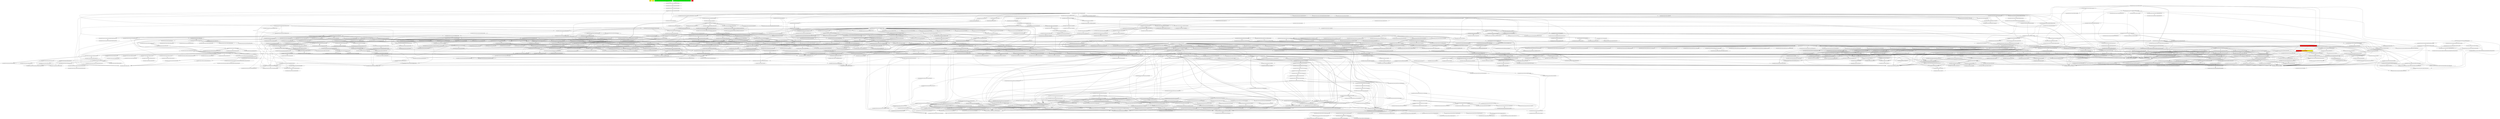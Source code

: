 digraph enhanced {
	"ochiai" [style=striped shape=box fillcolor="yellow"];
	"d4" [style=striped shape=box fillcolor="yellow"];
	"com.google.javascript.jscomp.UnreachableCodeElimination#195" [style=striped shape=box fillcolor="red:orange:yellow"];
	"real" [style=striped shape=box fillcolor="red"];
	"com.google.javascript.jscomp.UnreachableCodeEliminationTest#235" [style=striped shape=box fillcolor="green"];
	"com.google.javascript.jscomp.UnreachableCodeElimination#143" [style=striped shape=box fillcolor="red"];
	"com.google.javascript.jscomp.UnreachableCodeEliminationTest#253" [style=striped shape=box fillcolor="green"];
	"com.google.common.collect.RegularImmutableMap$LinkedEntry#96" -> "com.google.common.collect.ImmutableEntry#34";
	"com.google.common.collect.Maps#529" -> "com.google.common.collect.ImmutableEntry#34";
	"com.google.javascript.jscomp.parsing.IRFactory$TransformDispatcher#364" -> "com.google.javascript.jscomp.parsing.IRFactory$TransformDispatcher#380" [style=bold];
	"com.google.javascript.jscomp.JSSourceFile#78" -> "com.google.javascript.jscomp.SourceFile#94" [style=bold];
	"com.google.javascript.jscomp.parsing.IRFactory#76" -> "com.google.javascript.jscomp.parsing.IRFactory#1195";
	"com.google.javascript.jscomp.Compiler#1414" -> "com.google.javascript.jscomp.CodePrinter$Builder#553" [style=bold];
	"com.google.javascript.jscomp.ControlFlowAnalysis#150" -> "com.google.javascript.jscomp.ControlFlowAnalysis#780";
	"com.google.javascript.jscomp.ControlFlowAnalysis#483" -> "com.google.javascript.jscomp.ControlFlowAnalysis#780";
	"com.google.javascript.jscomp.ControlFlowAnalysis#695" -> "com.google.javascript.jscomp.ControlFlowAnalysis#780";
	"com.google.javascript.jscomp.ControlFlowAnalysis#358" -> "com.google.javascript.jscomp.ControlFlowAnalysis#780";
	"com.google.javascript.jscomp.ControlFlowAnalysis#525" -> "com.google.javascript.jscomp.ControlFlowAnalysis#780";
	"com.google.javascript.jscomp.parsing.IRFactory#76" -> "com.google.javascript.jscomp.parsing.IRFactory#1191";
	"com.google.javascript.jscomp.mozilla.rhino.ObjToIntMap#362" -> "com.google.javascript.jscomp.mozilla.rhino.ObjToIntMap#326" [style=bold];
	"com.google.javascript.jscomp.UnreachableCodeElimination#61" -> "com.google.javascript.jscomp.NodeTraversal$AbstractPostOrderCallback#125";
	"com.google.javascript.rhino.Node#835" -> "com.google.javascript.rhino.Node$PropListItem#351";
	"com.google.javascript.rhino.jstype.JSTypeRegistry#238" -> "com.google.javascript.rhino.jstype.BooleanType#53" [style=bold];
	"com.google.javascript.rhino.Node#824" -> "com.google.javascript.rhino.Node$PropListItem#355";
	"com.google.javascript.rhino.testing.BaseJSTypeTestCase#226" -> "com.google.javascript.rhino.jstype.JSTypeRegistry#915";
	"com.google.javascript.rhino.jstype.JSTypeRegistry#1258" -> "com.google.javascript.rhino.jstype.PrototypeObjectType#101";
	"com.google.javascript.rhino.Node$PropListItem#355" -> "com.google.javascript.rhino.Node$PropListItem#359";
	"com.google.javascript.rhino.Node#776" -> "com.google.javascript.rhino.Node$PropListItem#359";
	"com.google.javascript.rhino.Node$PropListItem#351" -> "com.google.javascript.rhino.Node$PropListItem#359";
	"com.google.javascript.rhino.jstype.JSTypeRegistry#238" -> "com.google.javascript.rhino.jstype.AllType#53" [style=bold];
	"com.google.javascript.jscomp.parsing.IRFactory$TransformDispatcher#279" -> "com.google.javascript.jscomp.mozilla.rhino.Node$NodeIterator#393";
	"com.google.javascript.jscomp.parsing.IRFactory$TransformDispatcher#276" -> "com.google.javascript.jscomp.mozilla.rhino.Node$NodeIterator#393";
	"com.google.javascript.jscomp.parsing.IRFactory#273" -> "com.google.javascript.jscomp.parsing.TypeSafeDispatcher#119" [style=bold];
	"com.google.javascript.rhino.jstype.PrototypeObjectType#404" -> "com.google.javascript.rhino.jstype.FunctionType#867";
	"com.google.javascript.jscomp.Compiler#1414" -> "com.google.javascript.jscomp.CodePrinter$Builder#563" [style=bold];
	"com.google.javascript.jscomp.ControlFlowAnalysis#296" -> "com.google.javascript.jscomp.ControlFlowAnalysis#550";
	"com.google.javascript.jscomp.NodeTraversal#217" -> "com.google.javascript.jscomp.NodeTraversal#234" [style=bold];
	"com.google.javascript.rhino.Node#916" -> "com.google.javascript.rhino.Node#929" [style=bold];
	"com.google.javascript.jscomp.NodeTraversal#439" -> "com.google.javascript.jscomp.NodeTraversal#471";
	"com.google.javascript.jscomp.mozilla.rhino.Node#430" -> "com.google.javascript.jscomp.mozilla.rhino.Node$NodeIterator#388" [style=bold];
	"com.google.javascript.jscomp.mozilla.rhino.Node$NodeIterator#382" -> "com.google.javascript.jscomp.mozilla.rhino.Node$NodeIterator#382";
	"com.google.javascript.jscomp.parsing.IRFactory$TransformDispatcher#279" -> "com.google.javascript.jscomp.mozilla.rhino.Node$NodeIterator#382";
	"com.google.javascript.jscomp.parsing.IRFactory$TransformDispatcher#276" -> "com.google.javascript.jscomp.mozilla.rhino.Node$NodeIterator#382";
	"com.google.javascript.jscomp.CodeConsumer#154" -> "com.google.javascript.jscomp.CodePrinter$CompactCodePrinter#432";
	"com.google.javascript.jscomp.UnreachableCodeElimination#200" -> "com.google.javascript.rhino.Node#1267";
	"com.google.javascript.jscomp.NodeUtil#1375" -> "com.google.javascript.rhino.Node#1267";
	"com.google.javascript.jscomp.NodeUtil#1334" -> "com.google.javascript.rhino.Node#1267";
	"com.google.javascript.jscomp.ControlFlowAnalysis#483" -> "com.google.javascript.rhino.Node#1267";
	"com.google.javascript.jscomp.ControlFlowAnalysis#550" -> "com.google.javascript.rhino.Node#1267";
	"com.google.javascript.jscomp.ControlFlowAnalysis#451" -> "com.google.javascript.rhino.Node#1267";
	"com.google.javascript.jscomp.ControlFlowAnalysis#695" -> "com.google.javascript.rhino.Node#1267";
	"com.google.javascript.jscomp.ControlFlowAnalysis#861" -> "com.google.javascript.rhino.Node#1267";
	"com.google.javascript.jscomp.ControlFlowGraph#151" -> "com.google.javascript.rhino.Node#1267";
	"com.google.javascript.jscomp.CodeGenerator#76" -> "com.google.javascript.rhino.Node#1267";
	"com.google.javascript.jscomp.NodeTraversal#217" -> "com.google.javascript.rhino.Node#1267";
	"com.google.javascript.jscomp.UnreachableCodeElimination#143" -> "com.google.javascript.rhino.Node#1267";
	"com.google.javascript.jscomp.NodeUtil#2392" -> "com.google.javascript.rhino.Node#1267";
	"com.google.javascript.rhino.Node#1048" -> "com.google.javascript.rhino.Node#1057" [style=bold];
	"com.google.javascript.jscomp.Compiler#1414" -> "com.google.javascript.jscomp.CodePrinter$Builder#571";
	"com.google.javascript.jscomp.CodePrinter$CompactCodePrinter#376" -> "com.google.javascript.jscomp.CodePrinter$CompactCodePrinter#404" [style=bold];
	"com.google.javascript.rhino.jstype.UnionTypeBuilder#98" -> "com.google.javascript.rhino.jstype.StringType#49";
	"com.google.javascript.rhino.jstype.JSTypeRegistry#893" -> "com.google.javascript.rhino.jstype.AllType#68";
	"com.google.javascript.jscomp.Compiler#1406" -> "com.google.javascript.jscomp.Compiler#1194";
	"com.google.javascript.rhino.jstype.JSTypeRegistry#915" -> "com.google.javascript.rhino.jstype.JSTypeRegistry#931";
	"com.google.javascript.rhino.jstype.JSTypeRegistry#238" -> "com.google.javascript.rhino.jstype.JSTypeRegistry#931";
	"com.google.javascript.jscomp.UnreachableCodeElimination#92" -> "com.google.javascript.jscomp.NodeUtil#517";
	"com.google.javascript.jscomp.ControlFlowAnalysis#296" -> "com.google.javascript.jscomp.ControlFlowAnalysis#525";
	"com.google.javascript.jscomp.ControlFlowAnalysis$1#71" -> "com.google.javascript.jscomp.ControlFlowAnalysis$1#75";
	"com.google.javascript.jscomp.NodeTraversal#196" -> "com.google.javascript.jscomp.NodeTraversal#204" [style=bold];
	"com.google.javascript.jscomp.mozilla.rhino.ast.FunctionNode#237" -> "com.google.javascript.jscomp.mozilla.rhino.Node#513";
	"com.google.javascript.jscomp.mozilla.rhino.Node#227" -> "com.google.javascript.jscomp.mozilla.rhino.Node#513";
	"com.google.common.collect.ImmutableSet$ArrayImmutableSet#372" -> "com.google.common.collect.ImmutableSet#340";
	"com.google.javascript.rhino.jstype.JSTypeRegistry#238" -> "com.google.javascript.rhino.jstype.StringType#53" [style=bold];
	"com.google.javascript.jscomp.JSSourceFile#72" -> "com.google.javascript.jscomp.SourceFile#79";
	"com.google.javascript.jscomp.SourceFile$Preloaded#301" -> "com.google.javascript.jscomp.SourceFile#79";
	"com.google.javascript.jscomp.ControlFlowAnalysis#197" -> "com.google.javascript.jscomp.ControlFlowAnalysis$1#71";
	"com.google.javascript.jscomp.ControlFlowAnalysis#138" -> "com.google.javascript.jscomp.ControlFlowAnalysis$1#71";
	"com.google.javascript.jscomp.mozilla.rhino.ScriptRuntime#3639" -> "com.google.javascript.jscomp.mozilla.rhino.ScriptRuntime#3691";
	"com.google.javascript.jscomp.CodeConsumer#154" -> "com.google.javascript.jscomp.CodePrinter$CompactCodePrinter#413";
	"com.google.javascript.jscomp.CodeConsumer#175" -> "com.google.javascript.jscomp.CodePrinter$CompactCodePrinter#413";
	"com.google.javascript.jscomp.CodeConsumer#182" -> "com.google.javascript.jscomp.CodePrinter$CompactCodePrinter#413";
	"com.google.javascript.jscomp.CodeConsumer#77" -> "com.google.javascript.jscomp.CodePrinter$CompactCodePrinter#413";
	"com.google.javascript.jscomp.CodeConsumer#81" -> "com.google.javascript.jscomp.CodePrinter$CompactCodePrinter#413";
	"com.google.common.collect.RegularImmutableMap#102" -> "com.google.common.collect.ImmutableEntry#44";
	"com.google.common.collect.RegularImmutableMap#48" -> "com.google.common.collect.ImmutableEntry#44";
	"com.google.javascript.jscomp.SuppressDocWarningsGuard#38" -> "com.google.common.collect.ImmutableEntry#44";
	"com.google.common.collect.ImmutableMap$Builder#185" -> "com.google.common.collect.ImmutableEntry#44";
	"com.google.javascript.rhino.Node#1367" -> "com.google.javascript.rhino.Node#1043";
	"com.google.javascript.jscomp.NodeUtil#517" -> "com.google.javascript.jscomp.NodeUtil#521";
	"com.google.common.collect.RegularImmutableMap#102" -> "com.google.common.collect.ImmutableEntry#40";
	"com.google.common.collect.RegularImmutableMap#48" -> "com.google.common.collect.ImmutableEntry#40";
	"com.google.javascript.jscomp.SuppressDocWarningsGuard#38" -> "com.google.common.collect.ImmutableEntry#40";
	"com.google.common.collect.ImmutableMap$Builder#185" -> "com.google.common.collect.ImmutableEntry#40";
	"com.google.javascript.rhino.jstype.UnionTypeBuilder#98" -> "com.google.javascript.rhino.jstype.BooleanType#49";
	"com.google.javascript.jscomp.mozilla.rhino.Parser#3260" -> "com.google.javascript.jscomp.mozilla.rhino.ast.StringLiteral#95" [style=bold];
	"com.google.javascript.jscomp.NodeTraversal#246" -> "com.google.javascript.jscomp.NodeTraversal#217";
	"com.google.javascript.rhino.jstype.FunctionPrototypeType#55" -> "com.google.javascript.rhino.jstype.PrototypeObjectType#110";
	"com.google.javascript.rhino.jstype.PrototypeObjectType#101" -> "com.google.javascript.rhino.jstype.PrototypeObjectType#110";
	"com.google.javascript.rhino.jstype.InstanceObjectType#60" -> "com.google.javascript.rhino.jstype.PrototypeObjectType#110";
	"com.google.javascript.rhino.jstype.FunctionType#125" -> "com.google.javascript.rhino.jstype.PrototypeObjectType#110";
	"com.google.javascript.jscomp.mozilla.rhino.Context#418" -> "com.google.javascript.jscomp.mozilla.rhino.ContextFactory#501" [style=bold];
	"com.google.javascript.jscomp.parsing.Config#77" -> "com.google.common.collect.ImmutableMap#307" [style=bold];
	"com.google.javascript.rhino.jstype.FunctionType#287" -> "com.google.javascript.rhino.jstype.FunctionType#850" [style=bold];
	"com.google.javascript.rhino.Node#1043" -> "com.google.javascript.rhino.Node#1048" [style=bold];
	"com.google.javascript.jscomp.parsing.IRFactory$TransformDispatcher#276" -> "com.google.javascript.jscomp.parsing.IRFactory$TransformDispatcher#364" [style=bold];
	"com.google.common.collect.ImmutableMap$Builder#202" -> "com.google.common.collect.ImmutableMap$Builder#207" [style=bold];
	"com.google.javascript.jscomp.NodeUtil#534" -> "com.google.javascript.jscomp.NodeUtil#534";
	"com.google.javascript.jscomp.NodeUtil#521" -> "com.google.javascript.jscomp.NodeUtil#534";
	"com.google.javascript.jscomp.parsing.Config#77" -> "com.google.common.collect.ImmutableMap$Builder#202";
	"com.google.javascript.jscomp.mozilla.rhino.Parser#2320" -> "com.google.javascript.jscomp.mozilla.rhino.Parser#394";
	"com.google.javascript.jscomp.mozilla.rhino.Parser#1525" -> "com.google.javascript.jscomp.mozilla.rhino.Parser#394";
	"com.google.javascript.jscomp.mozilla.rhino.Parser#1674" -> "com.google.javascript.jscomp.mozilla.rhino.Parser#394";
	"com.google.javascript.jscomp.mozilla.rhino.Parser#1543" -> "com.google.javascript.jscomp.mozilla.rhino.Parser#394";
	"com.google.javascript.jscomp.ControlFlowAnalysis#150" -> "com.google.javascript.jscomp.NodeTraversal#421";
	"com.google.javascript.jscomp.LineNumberCheck#52" -> "com.google.javascript.jscomp.NodeTraversal#421";
	"com.google.javascript.jscomp.PrepareAst#57" -> "com.google.javascript.jscomp.NodeTraversal#421";
	"com.google.javascript.jscomp.UnreachableCodeElimination#87" -> "com.google.javascript.jscomp.NodeTraversal#421";
	"com.google.javascript.jscomp.parsing.ParserRunner#90" -> "com.google.javascript.jscomp.mozilla.rhino.Parser#152";
	"com.google.javascript.jscomp.Compiler#1414" -> "com.google.javascript.jscomp.CodePrinter$Builder#514";
	"com.google.javascript.jscomp.CompilerTestCase#280" -> "com.google.javascript.jscomp.CompilerTestCase#292";
	"com.google.javascript.jscomp.mozilla.rhino.Node#234" -> "com.google.javascript.jscomp.mozilla.rhino.Node#534" [style=bold];
	"com.google.javascript.rhino.jstype.JSTypeRegistry#570" -> "com.google.javascript.rhino.jstype.BooleanType#103";
	"com.google.javascript.jscomp.mozilla.rhino.ast.StringLiteral#68" -> "com.google.javascript.jscomp.mozilla.rhino.ast.AstNode#182";
	"com.google.javascript.jscomp.mozilla.rhino.ast.IfStatement#71" -> "com.google.javascript.jscomp.mozilla.rhino.ast.AstNode#182";
	"com.google.javascript.jscomp.mozilla.rhino.ast.ReturnStatement#69" -> "com.google.javascript.jscomp.mozilla.rhino.ast.AstNode#182";
	"com.google.javascript.jscomp.mozilla.rhino.Parser#322" -> "com.google.javascript.jscomp.mozilla.rhino.TokenStream#299" [style=bold];
	"com.google.javascript.jscomp.mozilla.rhino.ast.FunctionNode#136" -> "com.google.javascript.jscomp.mozilla.rhino.ast.ScriptNode#85";
	"com.google.javascript.jscomp.mozilla.rhino.ast.AstRoot#70" -> "com.google.javascript.jscomp.mozilla.rhino.ast.ScriptNode#85";
	"com.google.common.collect.Lists$ReverseList#807" -> "com.google.common.collect.Lists$ReverseList$1#809" [style=bold];
	"com.google.javascript.jscomp.CodeGenerator#76" -> "com.google.javascript.jscomp.CodePrinter$MappedCodePrinter#89" [style=bold];
	"com.google.javascript.rhino.jstype.BooleanType#103" -> "com.google.javascript.rhino.jstype.BooleanType#108" [style=bold];
	"com.google.javascript.rhino.Node#1057" -> "com.google.javascript.rhino.Node#1063";
	"com.google.javascript.rhino.Node#1063" -> "com.google.javascript.rhino.Node#1063";
	"com.google.javascript.rhino.jstype.FunctionType#810" -> "com.google.javascript.rhino.jstype.FunctionType#823" [style=bold];
	"com.google.common.collect.RegularImmutableMap$EntrySet#154" -> "com.google.common.collect.RegularImmutableMap#36";
	"com.google.common.collect.RegularImmutableMap#35" -> "com.google.common.collect.RegularImmutableMap#35";
	"com.google.javascript.jscomp.SuppressDocWarningsGuard#38" -> "com.google.common.collect.RegularImmutableMap#35";
	"com.google.common.collect.ImmutableMap$Builder#185" -> "com.google.common.collect.RegularImmutableMap#35";
	"com.google.javascript.rhino.jstype.NoObjectType#210" -> "com.google.javascript.rhino.jstype.JSTypeRegistry#966";
	"com.google.javascript.rhino.jstype.ErrorFunctionType#51" -> "com.google.javascript.rhino.jstype.JSTypeRegistry#966";
	"com.google.javascript.rhino.jstype.JSTypeRegistry#238" -> "com.google.javascript.rhino.jstype.JSTypeRegistry#966";
	"com.google.javascript.jscomp.mozilla.rhino.Parser#412" -> "com.google.javascript.jscomp.mozilla.rhino.Parser#379";
	"com.google.javascript.jscomp.mozilla.rhino.Parser#2189" -> "com.google.javascript.jscomp.mozilla.rhino.Parser#379";
	"com.google.javascript.jscomp.mozilla.rhino.Parser#621" -> "com.google.javascript.jscomp.mozilla.rhino.Parser#379";
	"com.google.javascript.jscomp.mozilla.rhino.Parser#2176" -> "com.google.javascript.jscomp.mozilla.rhino.Parser#379";
	"com.google.javascript.jscomp.mozilla.rhino.Parser#772" -> "com.google.javascript.jscomp.mozilla.rhino.Parser#379";
	"com.google.javascript.jscomp.mozilla.rhino.Parser#2163" -> "com.google.javascript.jscomp.mozilla.rhino.Parser#379";
	"com.google.javascript.jscomp.mozilla.rhino.Parser#2150" -> "com.google.javascript.jscomp.mozilla.rhino.Parser#379";
	"com.google.javascript.jscomp.mozilla.rhino.Parser#692" -> "com.google.javascript.jscomp.mozilla.rhino.Parser#379";
	"com.google.javascript.jscomp.mozilla.rhino.Parser#1127" -> "com.google.javascript.jscomp.mozilla.rhino.Parser#379";
	"com.google.javascript.jscomp.mozilla.rhino.Parser#2137" -> "com.google.javascript.jscomp.mozilla.rhino.Parser#379";
	"com.google.javascript.jscomp.mozilla.rhino.Parser#2059" -> "com.google.javascript.jscomp.mozilla.rhino.Parser#379";
	"com.google.javascript.jscomp.mozilla.rhino.Parser#2113" -> "com.google.javascript.jscomp.mozilla.rhino.Parser#379";
	"com.google.javascript.jscomp.NodeTraversal#439" -> "com.google.javascript.jscomp.NodeTraversal#439";
	"com.google.javascript.jscomp.NodeTraversal#246" -> "com.google.javascript.jscomp.NodeTraversal#439";
	"com.google.javascript.jscomp.NodeTraversal#471" -> "com.google.javascript.jscomp.NodeTraversal#439";
	"com.google.javascript.rhino.jstype.UnionType#81" -> "com.google.common.collect.RegularImmutableList#170" [style=bold];
	"com.google.javascript.jscomp.mozilla.rhino.ast.Name#84" -> "com.google.javascript.jscomp.mozilla.rhino.ast.AstNode#171";
	"com.google.javascript.jscomp.mozilla.rhino.ast.Block#63" -> "com.google.javascript.jscomp.mozilla.rhino.ast.AstNode#171";
	"com.google.javascript.jscomp.mozilla.rhino.ast.SwitchCase#75" -> "com.google.javascript.jscomp.mozilla.rhino.ast.AstNode#171";
	"com.google.javascript.jscomp.mozilla.rhino.ast.NumberLiteral#70" -> "com.google.javascript.jscomp.mozilla.rhino.ast.AstNode#171";
	"com.google.javascript.jscomp.CompilerTestCase#382" -> "com.google.javascript.jscomp.JSSourceFile#55";
	"com.google.javascript.jscomp.CompilerTestCase#884" -> "com.google.javascript.jscomp.JSSourceFile#55";
	"com.google.javascript.jscomp.Tracer#421" -> "com.google.javascript.jscomp.Tracer#967";
	"com.google.javascript.jscomp.Tracer#250" -> "com.google.javascript.jscomp.Tracer#967";
	"com.google.javascript.jscomp.CodeGenerator#76" -> "com.google.javascript.jscomp.CodePrinter$CompactCodePrinter#476";
	"com.google.javascript.jscomp.CodePrinter$CompactCodePrinter#404" -> "com.google.javascript.jscomp.CodePrinter$MappedCodePrinter#59";
	"com.google.javascript.rhino.jstype.NoObjectType#210" -> "com.google.javascript.rhino.jstype.FunctionType#816";
	"com.google.javascript.rhino.jstype.JSTypeRegistry#238" -> "com.google.javascript.rhino.jstype.FunctionType#816";
	"com.google.javascript.jscomp.Compiler#177" -> "com.google.javascript.jscomp.Compiler#184";
	"com.google.javascript.jscomp.mozilla.rhino.ObjToIntMap#362" -> "com.google.javascript.jscomp.mozilla.rhino.ObjToIntMap#304" [style=bold];
	"com.google.javascript.jscomp.mozilla.rhino.Parser#1674" -> "com.google.javascript.jscomp.mozilla.rhino.Parser#172";
	"com.google.javascript.rhino.jstype.JSTypeRegistry#238" -> "com.google.javascript.rhino.jstype.JSTypeRegistry#976" [style=bold];
	"com.google.javascript.jscomp.parsing.IRFactory#1187" -> "com.google.javascript.rhino.Node#756";
	"com.google.javascript.jscomp.parsing.IRFactory#1211" -> "com.google.javascript.rhino.Node#756";
	"com.google.javascript.jscomp.parsing.IRFactory#1195" -> "com.google.javascript.rhino.Node#756";
	"com.google.javascript.jscomp.parsing.IRFactory#1207" -> "com.google.javascript.rhino.Node#756";
	"com.google.javascript.jscomp.parsing.IRFactory#1191" -> "com.google.javascript.rhino.Node#756";
	"com.google.javascript.jscomp.parsing.IRFactory#1203" -> "com.google.javascript.rhino.Node#756";
	"com.google.javascript.jscomp.parsing.IRFactory#1211" -> "com.google.javascript.rhino.Node#512";
	"com.google.javascript.jscomp.ComposeWarningsGuard#69" -> "com.google.common.collect.Lists$ReverseList$1#821";
	"com.google.common.collect.Lists$ReverseList$1#829" -> "com.google.common.collect.Lists$ReverseList$1#821";
	"com.google.javascript.jscomp.mozilla.rhino.Parser#2606" -> "com.google.javascript.jscomp.mozilla.rhino.Node#557";
	"com.google.javascript.jscomp.mozilla.rhino.Parser#1733" -> "com.google.javascript.jscomp.mozilla.rhino.Node#557";
	"com.google.javascript.jscomp.mozilla.rhino.Parser#2516" -> "com.google.javascript.jscomp.mozilla.rhino.Node#557";
	"com.google.javascript.jscomp.mozilla.rhino.Parser#1127" -> "com.google.javascript.jscomp.mozilla.rhino.Node#557";
	"com.google.javascript.jscomp.mozilla.rhino.Parser#1674" -> "com.google.javascript.jscomp.mozilla.rhino.Node#557";
	"com.google.javascript.jscomp.mozilla.rhino.Parser#1543" -> "com.google.javascript.jscomp.mozilla.rhino.Node#557";
	"com.google.javascript.jscomp.mozilla.rhino.Parser#3233" -> "com.google.javascript.jscomp.mozilla.rhino.Node#557";
	"com.google.javascript.jscomp.mozilla.rhino.Parser#2232" -> "com.google.javascript.jscomp.mozilla.rhino.Node#557";
	"com.google.javascript.jscomp.mozilla.rhino.Parser#897" -> "com.google.javascript.jscomp.mozilla.rhino.Node#557";
	"com.google.javascript.jscomp.mozilla.rhino.Parser#621" -> "com.google.javascript.jscomp.mozilla.rhino.Node#557";
	"com.google.javascript.jscomp.mozilla.rhino.Parser#2461" -> "com.google.javascript.jscomp.mozilla.rhino.Node#557";
	"com.google.javascript.jscomp.mozilla.rhino.Parser#3260" -> "com.google.javascript.jscomp.mozilla.rhino.Node#557";
	"com.google.javascript.jscomp.mozilla.rhino.Parser#1150" -> "com.google.javascript.jscomp.mozilla.rhino.Node#557";
	"com.google.javascript.jscomp.ComposeWarningsGuard#69" -> "com.google.common.collect.Lists$ReverseList$1#829";
	"com.google.javascript.rhino.Node#512" -> "com.google.javascript.rhino.Node$NumberNode#244" [style=bold];
	"com.google.javascript.jscomp.parsing.IRFactory#127" -> "com.google.javascript.jscomp.mozilla.rhino.ast.ScriptNode#93";
	"com.google.javascript.jscomp.parsing.IRFactory#76" -> "com.google.javascript.jscomp.parsing.IRFactory#1187" [style=bold];
	"com.google.javascript.jscomp.CodePrinter$CompactCodePrinter#432" -> "com.google.javascript.jscomp.CodePrinter$CompactCodePrinter#458";
	"com.google.javascript.jscomp.RhinoErrorReporter#70" -> "com.google.common.collect.ImmutableMap#102" [style=bold];
	"com.google.javascript.jscomp.mozilla.rhino.ast.AstNode#235" -> "com.google.javascript.jscomp.mozilla.rhino.ast.AstNode#198";
	"com.google.javascript.jscomp.CompilerTestCase#984" -> "com.google.javascript.jscomp.Compiler#177";
	"com.google.javascript.rhino.jstype.JSTypeRegistry#238" -> "com.google.javascript.rhino.jstype.ErrorFunctionType#51" [style=bold];
	"com.google.javascript.jscomp.Compiler#1414" -> "com.google.javascript.jscomp.CodePrinter$Builder#545";
	"com.google.javascript.jscomp.ControlFlowAnalysis$1#75" -> "com.google.javascript.jscomp.ControlFlowAnalysis#41" [style=bold];
	"com.google.javascript.jscomp.parsing.Config#77" -> "com.google.common.collect.Iterators$11#971";
	"com.google.javascript.jscomp.SuppressDocWarningsGuard#38" -> "com.google.common.collect.Iterators$11#971";
	"com.google.common.collect.ImmutableMap$Builder#185" -> "com.google.common.collect.Iterators$11#971";
	"com.google.javascript.rhino.jstype.PrototypeObjectType#424" -> "com.google.javascript.rhino.jstype.JSType#844";
	"com.google.javascript.rhino.jstype.FunctionType#757" -> "com.google.javascript.rhino.jstype.JSType#844";
	"com.google.javascript.rhino.jstype.ValueType#54" -> "com.google.javascript.rhino.jstype.JSType#844";
	"com.google.javascript.rhino.jstype.ErrorFunctionType#51" -> "com.google.javascript.rhino.jstype.FunctionType#810";
	"com.google.javascript.rhino.jstype.FunctionType#287" -> "com.google.javascript.rhino.jstype.FunctionType#810";
	"com.google.javascript.rhino.jstype.JSTypeRegistry#238" -> "com.google.javascript.rhino.jstype.FunctionType#810";
	"com.google.javascript.jscomp.JSSourceFile#55" -> "com.google.javascript.jscomp.JSSourceFile#72" [style=bold];
	"com.google.javascript.rhino.Node#792" -> "com.google.javascript.rhino.Node#741";
	"com.google.javascript.rhino.Node#808" -> "com.google.javascript.rhino.Node#741";
	"com.google.javascript.rhino.Node#929" -> "com.google.javascript.rhino.Node#741";
	"com.google.javascript.jscomp.SourceFile#148" -> "com.google.javascript.jscomp.JSSourceFile#78";
	"com.google.javascript.jscomp.JsAst#77" -> "com.google.javascript.jscomp.JSSourceFile#78";
	"com.google.javascript.jscomp.mozilla.rhino.ast.FunctionNode#237" -> "com.google.javascript.jscomp.mozilla.rhino.ast.AstNode#191";
	"com.google.javascript.jscomp.mozilla.rhino.ast.AstNode#287" -> "com.google.javascript.jscomp.mozilla.rhino.ast.AstNode#191";
	"com.google.javascript.jscomp.mozilla.rhino.Parser#2516" -> "com.google.javascript.jscomp.mozilla.rhino.ast.AstNode#191";
	"com.google.javascript.jscomp.mozilla.rhino.Parser#2059" -> "com.google.javascript.jscomp.mozilla.rhino.ast.AstNode#191";
	"com.google.javascript.jscomp.mozilla.rhino.ast.AstNode#207" -> "com.google.javascript.jscomp.mozilla.rhino.ast.AstNode#191";
	"com.google.javascript.jscomp.mozilla.rhino.Parser#1098" -> "com.google.javascript.jscomp.mozilla.rhino.ast.AstNode#191";
	"com.google.javascript.jscomp.mozilla.rhino.Parser#3332" -> "com.google.javascript.jscomp.mozilla.rhino.ast.AstNode#191";
	"com.google.javascript.jscomp.mozilla.rhino.ast.InfixExpression#85" -> "com.google.javascript.jscomp.mozilla.rhino.ast.AstNode#191";
	"com.google.javascript.jscomp.mozilla.rhino.Parser#276" -> "com.google.javascript.jscomp.mozilla.rhino.ast.AstNode#191";
	"com.google.javascript.jscomp.mozilla.rhino.Parser#692" -> "com.google.javascript.jscomp.mozilla.rhino.ast.AstNode#191";
	"com.google.javascript.jscomp.mozilla.rhino.ast.AstNode#263" -> "com.google.javascript.jscomp.mozilla.rhino.ast.AstNode#191";
	"com.google.javascript.jscomp.mozilla.rhino.ast.InfixExpression#92" -> "com.google.javascript.jscomp.mozilla.rhino.ast.AstNode#191";
	"com.google.javascript.jscomp.mozilla.rhino.ast.SwitchCase#140" -> "com.google.javascript.jscomp.mozilla.rhino.ast.AstNode#191";
	"com.google.javascript.jscomp.NodeUtil#1792" -> "com.google.javascript.jscomp.NodeUtil#2055";
	"com.google.common.collect.ImmutableMap#235" -> "com.google.common.collect.ImmutableMap#135";
	"com.google.common.collect.ImmutableMap#102" -> "com.google.common.collect.ImmutableMap#135";
	"com.google.common.collect.ImmutableMap$Builder#174" -> "com.google.common.collect.ImmutableMap#135";
	"com.google.javascript.jscomp.UnreachableCodeElimination#68" -> "com.google.javascript.jscomp.ControlFlowAnalysis#145";
	"com.google.javascript.jscomp.CompilerOptions#845" -> "com.google.javascript.jscomp.DiagnosticGroupWarningsGuard#31";
	"com.google.javascript.jscomp.SuppressDocWarningsGuard#38" -> "com.google.javascript.jscomp.DiagnosticGroupWarningsGuard#31";
	"com.google.javascript.jscomp.parsing.IRFactory$TransformDispatcher#276" -> "com.google.javascript.jscomp.mozilla.rhino.ast.BreakStatement#77";
	"com.google.javascript.jscomp.mozilla.rhino.TokenStream#1281" -> "com.google.javascript.jscomp.mozilla.rhino.TokenStream#1407";
	"com.google.javascript.jscomp.mozilla.rhino.TokenStream#320" -> "com.google.javascript.jscomp.mozilla.rhino.ScriptRuntime#432";
	"com.google.javascript.rhino.jstype.UnionTypeBuilder#186" -> "com.google.javascript.rhino.jstype.UnionType#81";
	"com.google.javascript.jscomp.mozilla.rhino.Parser#1543" -> "com.google.javascript.jscomp.mozilla.rhino.ast.BreakStatement#107";
	"com.google.javascript.jscomp.CompilerTestCase#884" -> "com.google.common.base.Joiner#164";
	"com.google.javascript.jscomp.CompilerTestCase#687" -> "com.google.common.base.Joiner#164";
	"com.google.javascript.jscomp.parsing.Config#77" -> "com.google.common.collect.ImmutableMap#124";
	"com.google.javascript.jscomp.UnreachableCodeElimination#68" -> "com.google.javascript.jscomp.ControlFlowAnalysis#150";
	"com.google.javascript.jscomp.mozilla.rhino.ContextFactory#440" -> "com.google.javascript.jscomp.mozilla.rhino.Kit#316";
	"com.google.javascript.jscomp.mozilla.rhino.ContextFactory#451" -> "com.google.javascript.jscomp.mozilla.rhino.Kit#316";
	"com.google.javascript.jscomp.Compiler#298" -> "com.google.javascript.jscomp.Compiler#397" [style=bold];
	"com.google.javascript.jscomp.graph.Graph#216" -> "com.google.javascript.jscomp.graph.LinkedDirectedGraph#268";
	"com.google.javascript.jscomp.graph.FixedPointGraphTraversal#94" -> "com.google.javascript.jscomp.graph.LinkedDirectedGraph#268";
	"com.google.javascript.jscomp.CompilerTestCase$BlackHoleErrorManager#971" -> "com.google.javascript.jscomp.CompilerTestCase$BlackHoleErrorManager#972" [style=bold];
	"com.google.javascript.jscomp.CompilerTestCase#687" -> "com.google.javascript.jscomp.CompilerTestCase$BlackHoleErrorManager#971" [style=bold];
	"com.google.javascript.jscomp.mozilla.rhino.ast.NumberLiteral#79" -> "com.google.javascript.jscomp.mozilla.rhino.Node#566" [style=bold];
	"com.google.javascript.jscomp.mozilla.rhino.Parser#434" -> "com.google.javascript.jscomp.mozilla.rhino.ast.Scope#116" [style=bold];
	"com.google.javascript.jscomp.mozilla.rhino.Parser#1543" -> "com.google.javascript.jscomp.mozilla.rhino.ast.BreakStatement#66";
	"com.google.javascript.jscomp.NodeUtil#2055" -> "com.google.javascript.jscomp.NodeUtil#2291" [style=bold];
	"com.google.javascript.jscomp.mozilla.rhino.CompilerEnvirons#68" -> "com.google.javascript.jscomp.mozilla.rhino.Context#2188" [style=bold];
	"com.google.javascript.jscomp.CodeGenerator#68" -> "com.google.javascript.jscomp.CodeGenerator#1021" [style=bold];
	"com.google.javascript.jscomp.mozilla.rhino.Parser#988" -> "com.google.javascript.jscomp.mozilla.rhino.Parser#1733";
	"com.google.common.collect.ImmutableMap#235" -> "com.google.common.collect.RegularImmutableMap#48";
	"com.google.common.collect.ImmutableMap#102" -> "com.google.common.collect.RegularImmutableMap#48";
	"com.google.common.collect.ImmutableMap$Builder#207" -> "com.google.common.collect.RegularImmutableMap#48";
	"com.google.javascript.jscomp.mozilla.rhino.ast.InfixExpression#85" -> "com.google.javascript.jscomp.mozilla.rhino.ast.AstNode#163";
	"com.google.javascript.jscomp.mozilla.rhino.ast.Jump#61" -> "com.google.javascript.jscomp.mozilla.rhino.ast.AstNode#163";
	"com.google.javascript.jscomp.mozilla.rhino.ast.AstNode#171" -> "com.google.javascript.jscomp.mozilla.rhino.ast.AstNode#163";
	"com.google.javascript.jscomp.mozilla.rhino.ast.AstNode#182" -> "com.google.javascript.jscomp.mozilla.rhino.ast.AstNode#163";
	"com.google.javascript.jscomp.graph.LinkedDirectedGraph#71" -> "com.google.javascript.jscomp.graph.DiGraph#28" [style=bold];
	"com.google.javascript.rhino.jstype.JSTypeRegistry#228" -> "com.google.javascript.rhino.jstype.JSTypeRegistry#544" [style=bold];
	"com.google.javascript.jscomp.Compiler#298" -> "com.google.javascript.jscomp.Compiler#374" [style=bold];
	"com.google.javascript.jscomp.UnreachableCodeElimination#68" -> "com.google.javascript.jscomp.ControlFlowAnalysis#138";
	"com.google.javascript.jscomp.UnreachableCodeEliminationTest#235" -> "com.google.javascript.jscomp.CompilerTestCase#280";
	"com.google.javascript.jscomp.UnreachableCodeEliminationTest#253" -> "com.google.javascript.jscomp.CompilerTestCase#280";
	"com.google.javascript.jscomp.Compiler#1414" -> "com.google.javascript.jscomp.CodePrinter$Builder#505";
	"com.google.javascript.rhino.jstype.PrototypeObjectType#469" -> "com.google.javascript.rhino.jstype.FunctionPrototypeType#48";
	"com.google.javascript.rhino.jstype.PrototypeObjectType#424" -> "com.google.javascript.rhino.jstype.FunctionPrototypeType#48";
	"com.google.javascript.rhino.jstype.UnionTypeBuilder#98" -> "com.google.javascript.rhino.jstype.FunctionPrototypeType#48";
	"com.google.javascript.rhino.jstype.ObjectType#448" -> "com.google.javascript.rhino.jstype.FunctionPrototypeType#48";
	"com.google.javascript.rhino.jstype.ObjectType#404" -> "com.google.javascript.rhino.jstype.FunctionPrototypeType#48";
	"com.google.javascript.rhino.jstype.ObjectType#471" -> "com.google.javascript.rhino.jstype.FunctionPrototypeType#48";
	"com.google.javascript.rhino.jstype.FunctionType#597" -> "com.google.javascript.rhino.jstype.FunctionPrototypeType#48";
	"com.google.javascript.rhino.jstype.PrototypeObjectType#404" -> "com.google.javascript.rhino.jstype.FunctionPrototypeType#48";
	"com.google.javascript.jscomp.CompilerTestCase#163" -> "com.google.javascript.jscomp.GoogleCodingConvention#31";
	"com.google.javascript.jscomp.NodeTraversal#439" -> "com.google.javascript.jscomp.NodeTraversal#614";
	"com.google.javascript.jscomp.CodeGenerator#76" -> "com.google.javascript.jscomp.CodePrinter$MappedCodePrinter#112" [style=bold];
	"com.google.javascript.jscomp.CompilerInput#102" -> "com.google.javascript.jscomp.JsAst#49";
	"com.google.javascript.jscomp.CompilerInput#81" -> "com.google.javascript.jscomp.JsAst#42";
	"com.google.javascript.rhino.jstype.FunctionType#272" -> "com.google.javascript.rhino.jstype.FunctionPrototypeType#55";
	"com.google.javascript.rhino.jstype.FunctionType#429" -> "com.google.javascript.rhino.jstype.FunctionPrototypeType#55";
	"com.google.javascript.rhino.jstype.FunctionPrototypeType#62" -> "com.google.javascript.rhino.jstype.FunctionPrototypeType#55";
	"com.google.javascript.rhino.jstype.JSTypeRegistry#238" -> "com.google.javascript.rhino.jstype.FunctionPrototypeType#55";
	"com.google.javascript.jscomp.LightweightMessageFormatter#49" -> "com.google.javascript.jscomp.AbstractMessageFormatter#32";
	"com.google.javascript.jscomp.Compiler#298" -> "com.google.javascript.jscomp.Compiler#360" [style=bold];
	"com.google.javascript.jscomp.ErrorFormat$2#38" -> "com.google.javascript.jscomp.AbstractMessageFormatter#37";
	"com.google.javascript.jscomp.mozilla.rhino.Parser#2516" -> "com.google.javascript.jscomp.mozilla.rhino.Parser#2606";
	"com.google.javascript.jscomp.Compiler#1708" -> "com.google.javascript.jscomp.Compiler#1614";
	"com.google.javascript.jscomp.Compiler#1624" -> "com.google.javascript.jscomp.Compiler#1614";
	"com.google.javascript.jscomp.mozilla.rhino.Parser#1989" -> "com.google.javascript.jscomp.mozilla.rhino.Parser#1993";
	"com.google.javascript.jscomp.Scope#288" -> "com.google.javascript.rhino.Node#1919";
	"com.google.javascript.jscomp.NodeUtil$MatchNotFunction#2181" -> "com.google.javascript.jscomp.NodeUtil$MatchNotFunction#2183" [style=bold];
	"com.google.javascript.jscomp.Compiler#1624" -> "com.google.javascript.jscomp.Compiler#1619" [style=bold];
	"com.google.javascript.rhino.jstype.FunctionPrototypeType#48" -> "com.google.javascript.rhino.jstype.PrototypeObjectType#389";
	"com.google.javascript.jscomp.CodeGenerator#76" -> "com.google.javascript.jscomp.CodeGenerator#895";
	"com.google.common.collect.Lists$ReverseList#741" -> "com.google.common.base.Preconditions#330";
	"com.google.javascript.jscomp.NodeUtil#2055" -> "com.google.javascript.jscomp.NodeUtil$MatchNotFunction#2181";
	"com.google.javascript.jscomp.NodeUtil#2291" -> "com.google.javascript.jscomp.NodeUtil$MatchNotFunction#2181";
	"com.google.javascript.jscomp.mozilla.rhino.ast.AstNode#163" -> "com.google.javascript.jscomp.mozilla.rhino.Node#132" [style=bold];
	"com.google.javascript.jscomp.mozilla.rhino.Parser#772" -> "com.google.javascript.jscomp.mozilla.rhino.Parser#1989";
	"com.google.javascript.jscomp.mozilla.rhino.Parser#692" -> "com.google.javascript.jscomp.mozilla.rhino.Parser#1989";
	"com.google.javascript.rhino.jstype.FunctionType#260" -> "com.google.javascript.rhino.jstype.FunctionPrototypeType#62";
	"com.google.javascript.jscomp.CodeGenerator#1021" -> "com.google.javascript.jscomp.NodeUtil#2008";
	"com.google.javascript.jscomp.UnreachableCodeElimination#200" -> "com.google.javascript.jscomp.Compiler#1600";
	"com.google.javascript.rhino.jstype.JSTypeRegistry#615" -> "com.google.javascript.rhino.jstype.FunctionPrototypeType#67";
	"com.google.javascript.jscomp.ComposeWarningsGuard#56" -> "com.google.common.collect.Lists#714";
	"com.google.javascript.jscomp.ControlFlowAnalysis#296" -> "com.google.javascript.jscomp.ControlFlowAnalysis#358";
	"com.google.common.base.Joiner#156" -> "com.google.common.base.Joiner#125";
	"com.google.javascript.rhino.testing.BaseJSTypeTestCase#226" -> "com.google.javascript.rhino.testing.BaseJSTypeTestCase#383" [style=bold];
	"com.google.javascript.jscomp.ClosureCodingConvention#38" -> "com.google.javascript.jscomp.DefaultCodingConvention#32";
	"com.google.javascript.jscomp.CodePrinter#601" -> "com.google.javascript.jscomp.CodePrinter$MappedCodePrinter#176" [style=bold];
	"com.google.javascript.rhino.jstype.JSTypeRegistry#570" -> "com.google.javascript.rhino.jstype.VoidType#96" [style=bold];
	"com.google.javascript.jscomp.PrepareAst$PrepareAnnotations#136" -> "com.google.javascript.jscomp.Compiler#1607";
	"com.google.javascript.jscomp.CompilerInput#112" -> "com.google.javascript.jscomp.JsAst#66" [style=bold];
	"com.google.javascript.rhino.jstype.JSTypeRegistry#615" -> "com.google.javascript.rhino.jstype.FunctionPrototypeType#76";
	"com.google.javascript.rhino.jstype.JSTypeRegistry#544" -> "com.google.javascript.rhino.jstype.JSTypeRegistry#570" [style=bold];
	"com.google.javascript.rhino.jstype.JSTypeRegistry#570" -> "com.google.javascript.rhino.jstype.JSTypeRegistry#574";
	"com.google.javascript.rhino.jstype.JSTypeRegistry#544" -> "com.google.javascript.rhino.jstype.JSTypeRegistry#574";
	"com.google.javascript.jscomp.Compiler#298" -> "com.google.javascript.jscomp.Compiler#340" [style=bold];
	"com.google.javascript.rhino.Node#908" -> "com.google.javascript.rhino.Node#916";
	"com.google.javascript.jscomp.NodeTraversal#234" -> "com.google.javascript.rhino.Node#916";
	"com.google.common.collect.RegularImmutableMap#48" -> "com.google.common.collect.RegularImmutableMap#87" [style=bold];
	"com.google.common.base.Joiner#164" -> "com.google.common.base.Joiner#156";
	"com.google.javascript.jscomp.CompilerTestCase#687" -> "com.google.common.base.Joiner#156";
	"com.google.javascript.jscomp.ClosureCodingConvention#38" -> "com.google.common.collect.ImmutableSet#143" [style=bold];
	"com.google.common.base.Preconditions#330" -> "com.google.common.base.Preconditions#350" [style=bold];
	"com.google.javascript.rhino.jstype.StringType#92" -> "com.google.javascript.rhino.jstype.StringType#97" [style=bold];
	"com.google.common.collect.RegularImmutableMap#48" -> "com.google.common.base.Preconditions#114";
	"com.google.javascript.jscomp.JsAst#49" -> "com.google.javascript.jscomp.JsAst#77" [style=bold];
	"com.google.javascript.rhino.jstype.JSTypeRegistry#570" -> "com.google.javascript.rhino.jstype.StringType#92";
	"com.google.javascript.jscomp.NodeUtil#1382" -> "com.google.javascript.jscomp.NodeUtil#1375";
	"com.google.javascript.rhino.jstype.JSTypeRegistry#238" -> "com.google.javascript.rhino.jstype.JSTypeRegistry#584" [style=bold];
	"com.google.javascript.rhino.Node#1063" -> "com.google.javascript.rhino.Node#908";
	"com.google.javascript.rhino.jstype.FunctionType#65" -> "com.google.javascript.rhino.jstype.PrototypeObjectType#394";
	"com.google.javascript.rhino.jstype.FunctionPrototypeType#48" -> "com.google.javascript.rhino.jstype.PrototypeObjectType#394";
	"com.google.javascript.jscomp.mozilla.rhino.Parser#1543" -> "com.google.javascript.jscomp.mozilla.rhino.Parser#1525";
	"com.google.common.collect.ImmutableSet#143" -> "com.google.common.collect.ImmutableSet#159";
	"com.google.javascript.jscomp.Compiler#298" -> "com.google.javascript.jscomp.Compiler#333" [style=bold];
	"com.google.javascript.jscomp.parsing.IRFactory#103" -> "com.google.javascript.rhino.Node#1927";
	"com.google.javascript.jscomp.mozilla.rhino.Parser#1543" -> "com.google.javascript.jscomp.mozilla.rhino.ast.BreakStatement#87";
	"com.google.javascript.rhino.jstype.InstanceObjectType#49" -> "com.google.javascript.rhino.jstype.PrototypeObjectType#154";
	"com.google.javascript.rhino.jstype.FunctionPrototypeType#48" -> "com.google.javascript.rhino.jstype.PrototypeObjectType#154";
	"com.google.javascript.rhino.jstype.FunctionParamBuilder#123" -> "com.google.javascript.rhino.Node#1923";
	"com.google.javascript.jscomp.parsing.IRFactory#127" -> "com.google.javascript.jscomp.parsing.IRFactory#103" [style=bold];
	"com.google.javascript.jscomp.JsAst#77" -> "com.google.javascript.jscomp.JsAst#87" [style=bold];
	"com.google.javascript.jscomp.UnreachableCodeElimination#200" -> "com.google.javascript.jscomp.NodeUtil#1382";
	"com.google.javascript.jscomp.CodeGenerator#895" -> "com.google.javascript.jscomp.CodeConsumer#175" [style=bold];
	"com.google.javascript.rhino.jstype.NumberType#53" -> "com.google.javascript.rhino.jstype.ValueType#49";
	"com.google.javascript.rhino.jstype.VoidType#54" -> "com.google.javascript.rhino.jstype.ValueType#49";
	"com.google.javascript.rhino.jstype.StringType#53" -> "com.google.javascript.rhino.jstype.ValueType#49";
	"com.google.javascript.rhino.jstype.NullType#54" -> "com.google.javascript.rhino.jstype.ValueType#49";
	"com.google.javascript.rhino.jstype.BooleanType#53" -> "com.google.javascript.rhino.jstype.ValueType#49";
	"com.google.javascript.jscomp.mozilla.rhino.Parser#3269" -> "com.google.javascript.jscomp.mozilla.rhino.CompilerEnvirons#281";
	"com.google.javascript.jscomp.RhinoErrorReporter$NewRhinoErrorReporter#147" -> "com.google.javascript.jscomp.RhinoErrorReporter$NewRhinoErrorReporter#151" [style=bold];
	"com.google.javascript.jscomp.NodeUtil$MatchNotFunction#2183" -> "com.google.javascript.jscomp.NodeUtil#1489";
	"com.google.javascript.jscomp.ControlFlowAnalysis#814" -> "com.google.javascript.jscomp.NodeUtil#1489";
	"com.google.javascript.jscomp.ControlFlowAnalysis#623" -> "com.google.javascript.jscomp.NodeUtil#1489";
	"com.google.javascript.jscomp.mozilla.rhino.ast.FunctionNode#136" -> "com.google.javascript.jscomp.mozilla.rhino.ast.FunctionNode#153" [style=bold];
	"com.google.javascript.jscomp.SyntacticScopeCreator#118" -> "com.google.javascript.jscomp.NodeUtil#1249";
	"com.google.javascript.jscomp.mozilla.rhino.TokenStream#320" -> "com.google.javascript.jscomp.mozilla.rhino.TokenStream#1250";
	"com.google.javascript.rhino.jstype.ArrowType#69" -> "com.google.javascript.rhino.jstype.JSType#110";
	"com.google.javascript.rhino.jstype.JSTypeRegistry#228" -> "com.google.javascript.rhino.jstype.JSTypeRegistry#238" [style=bold];
	"com.google.javascript.jscomp.Compiler#222" -> "com.google.javascript.jscomp.Compiler#203";
	"com.google.javascript.jscomp.CompilerTestCase$BlackHoleErrorManager#972" -> "com.google.javascript.jscomp.Compiler#203";
	"com.google.javascript.jscomp.CompilerOptions#845" -> "com.google.javascript.jscomp.CompilerOptions#856" [style=bold];
	"com.google.javascript.jscomp.CodeGenerator#895" -> "com.google.javascript.jscomp.CodeConsumer#179" [style=bold];
	"com.google.javascript.jscomp.mozilla.rhino.Parser#948" -> "com.google.javascript.jscomp.mozilla.rhino.Parser#988" [style=bold];
	"com.google.javascript.jscomp.mozilla.rhino.Parser#498" -> "com.google.javascript.jscomp.mozilla.rhino.CompilerEnvirons#277";
	"com.google.javascript.jscomp.mozilla.rhino.Parser#772" -> "com.google.javascript.jscomp.mozilla.rhino.CompilerEnvirons#277";
	"com.google.common.collect.RegularImmutableMap#102" -> "com.google.common.collect.Hashing#42";
	"com.google.common.collect.RegularImmutableMap#48" -> "com.google.common.collect.Hashing#42";
	"com.google.common.collect.ImmutableSet#159" -> "com.google.common.collect.Hashing#42";
	"com.google.javascript.rhino.jstype.JSTypeRegistry#1217" -> "com.google.javascript.rhino.jstype.FunctionBuilder#90";
	"com.google.javascript.jscomp.ControlFlowAnalysis#150" -> "com.google.javascript.jscomp.ControlFlowAnalysis$AstControlFlowGraph#987" [style=bold];
	"com.google.javascript.jscomp.JSSourceFile#55" -> "com.google.javascript.jscomp.SourceFile#257" [style=bold];
	"com.google.javascript.rhino.jstype.UnionTypeBuilder$1#198" -> "com.google.javascript.rhino.jstype.JSType#347";
	"com.google.common.collect.RegularImmutableList#170" -> "com.google.javascript.rhino.jstype.JSType#347";
	"com.google.javascript.jscomp.mozilla.rhino.Parser#988" -> "com.google.javascript.jscomp.mozilla.rhino.Parser#1543";
	"com.google.javascript.rhino.jstype.ObjectType#86" -> "com.google.javascript.rhino.jstype.JSType#102";
	"com.google.javascript.rhino.jstype.ValueType#49" -> "com.google.javascript.rhino.jstype.JSType#102";
	"com.google.javascript.rhino.jstype.AllType#53" -> "com.google.javascript.rhino.jstype.JSType#102";
	"com.google.javascript.rhino.jstype.ArrowType#69" -> "com.google.javascript.rhino.jstype.JSType#102";
	"com.google.javascript.rhino.jstype.UnionType#81" -> "com.google.javascript.rhino.jstype.JSType#102";
	"com.google.javascript.jscomp.CompilerTestCase#146" -> "com.google.javascript.jscomp.CompilerOptions#627";
	"com.google.javascript.rhino.jstype.StringType#49" -> "com.google.javascript.rhino.jstype.ValueType#54";
	"com.google.javascript.rhino.jstype.BooleanType#49" -> "com.google.javascript.rhino.jstype.ValueType#54";
	"com.google.javascript.rhino.jstype.NullType#50" -> "com.google.javascript.rhino.jstype.ValueType#54";
	"com.google.javascript.rhino.jstype.NumberType#49" -> "com.google.javascript.rhino.jstype.ValueType#54";
	"com.google.javascript.jscomp.mozilla.rhino.ast.AstNode#287" -> "com.google.javascript.jscomp.mozilla.rhino.Node#282";
	"com.google.javascript.jscomp.mozilla.rhino.Parser#537" -> "com.google.javascript.jscomp.mozilla.rhino.Node#282";
	"com.google.javascript.rhino.jstype.JSTypeRegistry#1217" -> "com.google.javascript.rhino.jstype.FunctionBuilder#96";
	"com.google.javascript.rhino.testing.BaseJSTypeTestCase#383" -> "com.google.javascript.rhino.jstype.FunctionBuilder#96";
	"com.google.javascript.jscomp.mozilla.rhino.Context#418" -> "com.google.javascript.jscomp.mozilla.rhino.jdk13.VMBridge_jdk13#66";
	"com.google.javascript.jscomp.mozilla.rhino.Context#379" -> "com.google.javascript.jscomp.mozilla.rhino.jdk13.VMBridge_jdk13#66";
	"com.google.javascript.jscomp.mozilla.rhino.Context#456" -> "com.google.javascript.jscomp.mozilla.rhino.jdk13.VMBridge_jdk13#66";
	"com.google.javascript.jscomp.CodeConsumer#182" -> "com.google.javascript.jscomp.CodeConsumer#154" [style=bold];
	"com.google.javascript.rhino.jstype.JSTypeRegistry#1153" -> "com.google.javascript.rhino.jstype.FunctionParamBuilder#54";
	"com.google.javascript.rhino.jstype.JSTypeRegistry#1137" -> "com.google.javascript.rhino.jstype.FunctionParamBuilder#54";
	"com.google.javascript.jscomp.mozilla.rhino.Parser#772" -> "com.google.javascript.jscomp.mozilla.rhino.ast.FunctionNode#136" [style=bold];
	"com.google.javascript.jscomp.Compiler#1041" -> "com.google.javascript.jscomp.CompilerInput#102";
	"com.google.javascript.jscomp.CodeGenerator#76" -> "com.google.javascript.jscomp.CodeGenerator#908";
	"com.google.javascript.jscomp.ControlFlowAnalysis$AstControlFlowGraph#987" -> "com.google.javascript.jscomp.ControlFlowAnalysis$AstControlFlowGraph#999" [style=bold];
	"com.google.common.collect.ImmutableSet$ArrayImmutableSet#368" -> "com.google.common.collect.Iterators#963" [style=bold];
	"com.google.javascript.jscomp.mozilla.rhino.Parser#772" -> "com.google.javascript.jscomp.mozilla.rhino.ast.ScriptNode#192";
	"com.google.javascript.jscomp.mozilla.rhino.Parser#537" -> "com.google.javascript.jscomp.mozilla.rhino.ast.ScriptNode#192";
	"com.google.javascript.jscomp.mozilla.rhino.Parser#772" -> "com.google.javascript.jscomp.mozilla.rhino.ast.FunctionNode#370" [style=bold];
	"com.google.javascript.jscomp.NodeTraversal#439" -> "com.google.javascript.jscomp.PrepareAst$PrepareAnnotations#142";
	"com.google.javascript.jscomp.mozilla.rhino.TokenStream#1293" -> "com.google.javascript.jscomp.mozilla.rhino.TokenStream#1273";
	"com.google.javascript.jscomp.mozilla.rhino.TokenStream#320" -> "com.google.javascript.jscomp.mozilla.rhino.TokenStream#1273";
	"com.google.javascript.jscomp.Compiler#298" -> "com.google.javascript.jscomp.Compiler#424" [style=bold];
	"com.google.javascript.jscomp.CodeGenerator#76" -> "com.google.javascript.jscomp.CodeGenerator#901";
	"com.google.javascript.rhino.jstype.FunctionParamBuilder#95" -> "com.google.javascript.rhino.Node#1977";
	"com.google.javascript.jscomp.mozilla.rhino.Context#413" -> "com.google.javascript.jscomp.mozilla.rhino.ContextFactory#179" [style=bold];
	"com.google.common.collect.LinkedHashMultimap#121" -> "com.google.common.collect.AbstractSetMultimap#44";
	"com.google.common.collect.HashMultimap#91" -> "com.google.common.collect.AbstractSetMultimap#44";
	"com.google.javascript.jscomp.PrepareAst#57" -> "com.google.javascript.jscomp.PrepareAst$PrepareAnnotations#136" [style=bold];
	"com.google.javascript.jscomp.parsing.IRFactory$TransformDispatcher#276" -> "com.google.javascript.jscomp.mozilla.rhino.ast.FunctionNode#145";
	"com.google.javascript.jscomp.Compiler#1733" -> "com.google.javascript.jscomp.CompilerInput#112";
	"com.google.javascript.jscomp.parsing.Config#63" -> "com.google.javascript.jscomp.parsing.Config#77" [style=bold];
	"com.google.javascript.jscomp.mozilla.rhino.Parser#772" -> "com.google.javascript.jscomp.mozilla.rhino.ast.ScriptNode#182";
	"com.google.javascript.jscomp.mozilla.rhino.Parser#537" -> "com.google.javascript.jscomp.mozilla.rhino.ast.ScriptNode#182";
	"com.google.javascript.jscomp.mozilla.rhino.Parser#2799" -> "com.google.javascript.jscomp.mozilla.rhino.Parser#2899";
	"com.google.javascript.jscomp.NodeTraversal#287" -> "com.google.javascript.jscomp.Compiler#1740";
	"com.google.javascript.jscomp.mozilla.rhino.TokenStream#320" -> "com.google.javascript.jscomp.mozilla.rhino.TokenStream#1256";
	"com.google.javascript.jscomp.mozilla.rhino.Parser#2799" -> "com.google.javascript.jscomp.mozilla.rhino.TokenStream#307";
	"com.google.javascript.jscomp.mozilla.rhino.Parser#772" -> "com.google.javascript.jscomp.mozilla.rhino.ast.Name#167";
	"com.google.javascript.jscomp.parsing.IRFactory#148" -> "com.google.javascript.rhino.Node#1968";
	"com.google.javascript.jscomp.graph.FixedPointGraphTraversal#94" -> "com.google.javascript.jscomp.graph.LinkedDirectedGraph$LinkedDirectedGraphNode#376";
	"com.google.javascript.jscomp.graph.LinkedDirectedGraph#187" -> "com.google.javascript.jscomp.graph.LinkedDirectedGraph$LinkedDirectedGraphNode#376";
	"com.google.javascript.jscomp.graph.LinkedDirectedGraph#225" -> "com.google.javascript.jscomp.graph.LinkedDirectedGraph$LinkedDirectedGraphNode#376";
	"com.google.javascript.jscomp.UnreachableCodeElimination#143" -> "com.google.javascript.jscomp.graph.LinkedDirectedGraph$LinkedDirectedGraphNode#376";
	"com.google.javascript.jscomp.graph.LinkedDirectedGraph#78" -> "com.google.javascript.jscomp.graph.LinkedDirectedGraph$LinkedDirectedGraphNode#376";
	"com.google.javascript.jscomp.mozilla.rhino.Parser#3260" -> "com.google.javascript.jscomp.mozilla.rhino.TokenStream#304" [style=bold];
	"com.google.javascript.jscomp.graph.LinkedDirectedGraph#78" -> "com.google.javascript.jscomp.graph.LinkedDirectedGraph$LinkedDirectedGraphNode#371" [style=bold];
	"com.google.javascript.jscomp.UnreachableCodeElimination#143" -> "com.google.javascript.jscomp.UnreachableCodeElimination#195";
	"com.google.javascript.jscomp.mozilla.rhino.Parser#3233" -> "com.google.javascript.jscomp.mozilla.rhino.TokenStream#301";
	"com.google.javascript.jscomp.mozilla.rhino.Parser#3260" -> "com.google.javascript.jscomp.mozilla.rhino.TokenStream#301";
	"com.google.javascript.jscomp.mozilla.rhino.Parser#692" -> "com.google.javascript.jscomp.mozilla.rhino.TokenStream#301";
	"com.google.javascript.jscomp.mozilla.rhino.Parser#2799" -> "com.google.javascript.jscomp.mozilla.rhino.TokenStream#301";
	"com.google.javascript.jscomp.mozilla.rhino.Parser#2899" -> "com.google.javascript.jscomp.mozilla.rhino.TokenStream#301";
	"com.google.javascript.jscomp.CompilerTestCase#382" -> "com.google.javascript.jscomp.CompilerTestCase#687";
	"com.google.javascript.jscomp.RhinoErrorReporter#98" -> "com.google.javascript.jscomp.RhinoErrorReporter$NewRhinoErrorReporter#147" [style=bold];
	"com.google.javascript.jscomp.CompilerOptions#627" -> "com.google.common.collect.ImmutableList#68";
	"com.google.javascript.rhino.jstype.FunctionType#125" -> "com.google.common.collect.ImmutableList#68";
	"com.google.javascript.jscomp.NodeUtil#2411" -> "com.google.javascript.rhino.Node#1961";
	"com.google.javascript.jscomp.parsing.IRFactory#148" -> "com.google.javascript.rhino.Node#1961";
	"com.google.javascript.jscomp.Compiler#1041" -> "com.google.javascript.rhino.Node#1961";
	"com.google.javascript.jscomp.PrepareAst$PrepareAnnotations#197" -> "com.google.javascript.rhino.Node#1961";
	"com.google.javascript.jscomp.NodeUtil#2392" -> "com.google.javascript.rhino.Node#1961";
	"com.google.javascript.jscomp.parsing.IRFactory#205" -> "com.google.javascript.jscomp.parsing.IRFactory#263";
	"com.google.javascript.jscomp.parsing.IRFactory#76" -> "com.google.javascript.jscomp.parsing.IRFactory#263";
	"com.google.javascript.rhino.jstype.UnionTypeBuilder#98" -> "com.google.javascript.rhino.jstype.JSType#151";
	"com.google.javascript.rhino.jstype.JSType#159" -> "com.google.javascript.rhino.jstype.JSType#151";
	"com.google.javascript.jscomp.mozilla.rhino.Parser#692" -> "com.google.javascript.jscomp.mozilla.rhino.ast.FunctionNode#198";
	"com.google.javascript.rhino.jstype.FunctionParamBuilder#95" -> "com.google.javascript.rhino.jstype.JSType#159";
	"com.google.javascript.jscomp.mozilla.rhino.TokenStream#320" -> "com.google.javascript.jscomp.mozilla.rhino.TokenStream#1293";
	"com.google.javascript.jscomp.PrepareAst#41" -> "com.google.javascript.jscomp.PrepareAst#44" [style=bold];
	"com.google.javascript.rhino.jstype.JSType#159" -> "com.google.javascript.rhino.jstype.JSType#155";
	"com.google.javascript.jscomp.Compiler#1561" -> "com.google.javascript.jscomp.PrepareAst#41" [style=bold];
	"com.google.javascript.jscomp.mozilla.rhino.Parser#2189" -> "com.google.javascript.jscomp.mozilla.rhino.Parser#2202" [style=bold];
	"com.google.javascript.jscomp.CodeConsumer#135" -> "com.google.javascript.jscomp.CodeConsumer#139";
	"com.google.javascript.jscomp.mozilla.rhino.Parser#897" -> "com.google.javascript.jscomp.mozilla.rhino.Parser#948";
	"com.google.javascript.jscomp.mozilla.rhino.Parser#621" -> "com.google.javascript.jscomp.mozilla.rhino.Parser#948";
	"com.google.javascript.jscomp.mozilla.rhino.Parser#1150" -> "com.google.javascript.jscomp.mozilla.rhino.Parser#948";
	"com.google.javascript.jscomp.mozilla.rhino.Parser#1127" -> "com.google.javascript.jscomp.mozilla.rhino.Parser#948";
	"com.google.javascript.jscomp.mozilla.rhino.Parser#537" -> "com.google.javascript.jscomp.mozilla.rhino.Parser#948";
	"com.google.javascript.rhino.jstype.JSTypeRegistry#1137" -> "com.google.javascript.rhino.jstype.FunctionParamBuilder#80";
	"com.google.javascript.jscomp.UnreachableCodeElimination#92" -> "com.google.javascript.jscomp.UnreachableCodeElimination#143";
	"com.google.javascript.jscomp.UnreachableCodeElimination#143" -> "com.google.javascript.jscomp.UnreachableCodeElimination#143";
	"com.google.javascript.jscomp.parsing.IRFactory#205" -> "com.google.javascript.jscomp.parsing.IRFactory#273" [style=bold];
	"com.google.javascript.rhino.jstype.FunctionType#272" -> "com.google.javascript.rhino.jstype.FunctionType#287";
	"com.google.javascript.rhino.jstype.FunctionType#429" -> "com.google.javascript.rhino.jstype.FunctionType#287";
	"com.google.javascript.rhino.jstype.FunctionType#260" -> "com.google.javascript.rhino.jstype.FunctionType#287";
	"com.google.javascript.rhino.jstype.FunctionParamBuilder#80" -> "com.google.javascript.rhino.Node#1995" [style=bold];
	"com.google.javascript.jscomp.CodeGenerator#76" -> "com.google.javascript.jscomp.CodeConsumer#135";
	"com.google.javascript.rhino.jstype.JSTypeRegistry#1217" -> "com.google.javascript.rhino.jstype.FunctionBuilder#64";
	"com.google.javascript.rhino.testing.BaseJSTypeTestCase#383" -> "com.google.javascript.rhino.jstype.FunctionBuilder#64";
	"com.google.javascript.jscomp.NodeUtil#2055" -> "com.google.javascript.jscomp.NodeUtil$VarCollector#2035";
	"com.google.javascript.jscomp.NodeUtil$VarCollector#2035" -> "com.google.javascript.jscomp.NodeUtil$VarCollector#2035";
	"com.google.javascript.jscomp.parsing.ParserRunner#90" -> "com.google.javascript.jscomp.mozilla.rhino.CompilerEnvirons#252";
	"com.google.javascript.jscomp.JsAst#87" -> "com.google.javascript.jscomp.Compiler#1561";
	"com.google.javascript.jscomp.NodeUtil#2291" -> "com.google.javascript.jscomp.NodeUtil$VarCollector#2039" [style=bold];
	"com.google.javascript.rhino.jstype.JSTypeRegistry#1153" -> "com.google.javascript.rhino.jstype.FunctionParamBuilder#63";
	"com.google.javascript.jscomp.mozilla.rhino.TokenStream#320" -> "com.google.javascript.jscomp.mozilla.rhino.TokenStream#1281";
	"com.google.javascript.jscomp.NodeTraversal#439" -> "com.google.javascript.jscomp.PrepareAst$PrepareAnnotations#150";
	"com.google.javascript.jscomp.Compiler#1561" -> "com.google.javascript.jscomp.PrepareAst#57" [style=bold];
	"com.google.javascript.jscomp.ControlFlowAnalysis#150" -> "com.google.javascript.jscomp.graph.LinkedDirectedGraph#106";
	"com.google.javascript.jscomp.UnreachableCodeElimination#68" -> "com.google.javascript.jscomp.graph.GraphReachability#55";
	"com.google.javascript.jscomp.CompilerTestCase#687" -> "com.google.javascript.jscomp.Compiler#872";
	"com.google.javascript.rhino.jstype.JSTypeRegistry#238" -> "com.google.javascript.rhino.jstype.FunctionType#272" [style=bold];
	"com.google.javascript.jscomp.Compiler#397" -> "com.google.javascript.jscomp.CompilerInput#90";
	"com.google.javascript.jscomp.Compiler#424" -> "com.google.javascript.jscomp.CompilerInput#90";
	"com.google.javascript.jscomp.graph.GraphReachability#39" -> "com.google.javascript.jscomp.graph.GraphReachability#49";
	"com.google.javascript.jscomp.graph.FixedPointGraphTraversal#94" -> "com.google.javascript.jscomp.graph.LinkedDirectedGraph#112";
	"com.google.javascript.jscomp.UnreachableCodeElimination#92" -> "com.google.javascript.jscomp.graph.LinkedDirectedGraph#112";
	"com.google.javascript.jscomp.graph.LinkedDirectedGraph#117" -> "com.google.javascript.jscomp.graph.LinkedDirectedGraph#112";
	"com.google.javascript.jscomp.UnreachableCodeElimination#143" -> "com.google.javascript.jscomp.graph.LinkedDirectedGraph#112";
	"com.google.javascript.rhino.jstype.InstanceObjectType#151" -> "com.google.javascript.rhino.jstype.ObjectType#506" [style=bold];
	"com.google.javascript.jscomp.parsing.ParserRunner#90" -> "com.google.javascript.jscomp.mozilla.rhino.CompilerEnvirons#244";
	"com.google.common.collect.ImmutableSet$ArrayImmutableSet#368" -> "com.google.common.collect.ImmutableSet$ArrayImmutableSet#368";
	"com.google.javascript.jscomp.parsing.Config#77" -> "com.google.common.collect.ImmutableSet$ArrayImmutableSet#368";
	"com.google.javascript.jscomp.SuppressDocWarningsGuard#38" -> "com.google.common.collect.ImmutableSet$ArrayImmutableSet#368";
	"com.google.common.collect.ImmutableMap$Builder#185" -> "com.google.common.collect.ImmutableSet$ArrayImmutableSet#368";
	"com.google.common.collect.RegularImmutableList#45" -> "com.google.common.collect.RegularImmutableList#38" [style=bold];
	"com.google.javascript.rhino.jstype.JSTypeRegistry#1153" -> "com.google.javascript.rhino.jstype.FunctionParamBuilder#95";
	"com.google.javascript.jscomp.parsing.IRFactory$TransformDispatcher#276" -> "com.google.javascript.jscomp.mozilla.rhino.ast.FunctionNode#172";
	"com.google.javascript.jscomp.graph.GraphReachability#71" -> "com.google.javascript.jscomp.graph.LinkedDirectedGraph#117";
	"com.google.javascript.jscomp.graph.Graph#208" -> "com.google.javascript.jscomp.graph.LinkedDirectedGraph#117";
	"com.google.javascript.jscomp.graph.GraphReachability#55" -> "com.google.javascript.jscomp.graph.LinkedDirectedGraph#117";
	"com.google.javascript.jscomp.graph.LinkedDirectedGraph$AnnotatedLinkedDirectedGraphNode#420" -> "com.google.javascript.jscomp.graph.LinkedDirectedGraph$LinkedDirectedGraphNode#328";
	"com.google.javascript.jscomp.SourceFile$Preloaded#297" -> "com.google.javascript.jscomp.SourceFile$Preloaded#301" [style=bold];
	"com.google.javascript.jscomp.CompilerTestCase#884" -> "com.google.javascript.jscomp.Compiler#865";
	"com.google.javascript.jscomp.CompilerTestCase#687" -> "com.google.javascript.jscomp.Compiler#865";
	"com.google.javascript.jscomp.mozilla.rhino.Parser#2320" -> "com.google.javascript.jscomp.mozilla.rhino.Parser#2461" [style=bold];
	"com.google.javascript.rhino.jstype.JSTypeRegistry#238" -> "com.google.javascript.rhino.jstype.NoType#65" [style=bold];
	"com.google.javascript.jscomp.Compiler#340" -> "com.google.javascript.jscomp.CompilerInput#81";
	"com.google.javascript.jscomp.CompilerInput#78" -> "com.google.javascript.jscomp.CompilerInput#81";
	"com.google.javascript.rhino.jstype.InstanceObjectType#77" -> "com.google.javascript.rhino.jstype.FunctionType#260";
	"com.google.javascript.rhino.testing.BaseJSTypeTestCase#226" -> "com.google.javascript.rhino.jstype.FunctionType#260";
	"com.google.javascript.rhino.jstype.JSTypeRegistry#238" -> "com.google.javascript.rhino.jstype.FunctionType#260";
	"com.google.javascript.rhino.jstype.FunctionType#597" -> "com.google.javascript.rhino.jstype.FunctionType#260";
	"com.google.javascript.jscomp.Compiler#222" -> "com.google.javascript.jscomp.LoggerErrorManager#37";
	"com.google.common.collect.RegularImmutableSet#39" -> "com.google.common.collect.ImmutableSet$ArrayImmutableSet#372";
	"com.google.common.collect.RegularImmutableMap$EntrySet#154" -> "com.google.common.collect.ImmutableSet$ArrayImmutableSet#372";
	"com.google.javascript.jscomp.CodeGenerator#76" -> "com.google.javascript.jscomp.CodeConsumer#116";
	"com.google.javascript.jscomp.mozilla.rhino.Context#418" -> "com.google.javascript.jscomp.mozilla.rhino.jdk13.VMBridge_jdk13#77";
	"com.google.javascript.jscomp.mozilla.rhino.Context#379" -> "com.google.javascript.jscomp.mozilla.rhino.jdk13.VMBridge_jdk13#77";
	"com.google.javascript.jscomp.mozilla.rhino.Context#456" -> "com.google.javascript.jscomp.mozilla.rhino.jdk13.VMBridge_jdk13#77";
	"com.google.javascript.jscomp.CodeGenerator#76" -> "com.google.javascript.jscomp.CodeConsumer#101";
	"com.google.javascript.jscomp.CompilerTestCase#687" -> "com.google.javascript.jscomp.CompilerTestCase#884";
	"com.google.javascript.jscomp.graph.FixedPointGraphTraversal#94" -> "com.google.javascript.jscomp.graph.GraphReachability#71";
	"com.google.common.collect.ImmutableList#307" -> "com.google.common.collect.RegularImmutableList#45" [style=bold];
	"com.google.javascript.jscomp.mozilla.rhino.ast.FunctionNode#237" -> "com.google.javascript.jscomp.mozilla.rhino.ast.ScriptNode#141";
	"com.google.javascript.jscomp.mozilla.rhino.Parser#772" -> "com.google.javascript.jscomp.mozilla.rhino.ast.ScriptNode#141";
	"com.google.javascript.jscomp.NodeTraversal#439" -> "com.google.javascript.jscomp.ControlFlowAnalysis#296";
	"com.google.javascript.jscomp.mozilla.rhino.Parser#988" -> "com.google.javascript.jscomp.mozilla.rhino.Parser#1127";
	"com.google.javascript.jscomp.JSModule#93" -> "com.google.javascript.jscomp.CompilerInput#78";
	"com.google.javascript.jscomp.Compiler$3#740" -> "com.google.javascript.jscomp.PassFactory#42";
	"com.google.javascript.jscomp.Compiler#222" -> "com.google.javascript.jscomp.CompilerOptions#849" [style=bold];
	"com.google.javascript.jscomp.graph.FixedPointGraphTraversal#94" -> "com.google.javascript.jscomp.graph.LinkedDirectedGraph$LinkedDirectedGraphNode#334";
	"com.google.javascript.jscomp.ControlFlowAnalysis$1#75" -> "com.google.javascript.jscomp.graph.LinkedDirectedGraph$LinkedDirectedGraphNode#334";
	"com.google.javascript.jscomp.ControlFlowAnalysis#220" -> "com.google.javascript.jscomp.graph.LinkedDirectedGraph$LinkedDirectedGraphNode#334";
	"com.google.javascript.jscomp.UnreachableCodeElimination#143" -> "com.google.javascript.jscomp.graph.LinkedDirectedGraph$LinkedDirectedGraphNode#334";
	"com.google.javascript.jscomp.UnreachableCodeElimination#68" -> "com.google.javascript.jscomp.graph.LinkedDirectedGraph$LinkedDirectedGraphNode#334";
	"com.google.javascript.rhino.jstype.NoObjectType#210" -> "com.google.javascript.rhino.jstype.FunctionType#251";
	"com.google.javascript.rhino.jstype.ErrorFunctionType#51" -> "com.google.javascript.rhino.jstype.FunctionType#251";
	"com.google.javascript.rhino.jstype.JSTypeRegistry#238" -> "com.google.javascript.rhino.jstype.FunctionType#251";
	"com.google.javascript.jscomp.mozilla.rhino.ContextFactory#258" -> "com.google.javascript.jscomp.mozilla.rhino.Context#639";
	"com.google.javascript.jscomp.mozilla.rhino.CompilerEnvirons#68" -> "com.google.javascript.jscomp.mozilla.rhino.Context#639";
	"com.google.javascript.rhino.jstype.JSType#159" -> "com.google.javascript.rhino.jstype.NoType#75";
	"com.google.javascript.jscomp.CompilerTestCase#146" -> "com.google.javascript.jscomp.CompilerOptions#845";
	"com.google.javascript.jscomp.graph.LinkedDirectedGraph#159" -> "com.google.javascript.jscomp.graph.LinkedDirectedGraph#134";
	"com.google.javascript.jscomp.ControlFlowGraph#49" -> "com.google.javascript.jscomp.graph.LinkedDirectedGraph#134";
	"com.google.javascript.jscomp.mozilla.rhino.Context#418" -> "com.google.javascript.jscomp.mozilla.rhino.jdk13.VMBridge_jdk13#84";
	"com.google.javascript.jscomp.mozilla.rhino.Context#456" -> "com.google.javascript.jscomp.mozilla.rhino.jdk13.VMBridge_jdk13#84";
	"com.google.javascript.jscomp.CompilerOptions#856" -> "com.google.javascript.jscomp.ComposeWarningsGuard#52" [style=bold];
	"com.google.javascript.jscomp.NodeTraversal#439" -> "com.google.javascript.jscomp.UnreachableCodeElimination#92";
	"com.google.javascript.jscomp.CompilerTestCase#687" -> "com.google.javascript.jscomp.BasicErrorManager#77";
	"com.google.javascript.rhino.jstype.JSTypeRegistry#1023" -> "com.google.javascript.rhino.jstype.JSTypeRegistry#1129";
	"com.google.javascript.rhino.jstype.JSTypeRegistry#238" -> "com.google.javascript.rhino.jstype.JSTypeRegistry#1129";
	"com.google.javascript.rhino.jstype.ArrowType#69" -> "com.google.javascript.rhino.jstype.JSTypeRegistry#1129";
	"com.google.javascript.jscomp.mozilla.rhino.Parser#2899" -> "com.google.javascript.jscomp.mozilla.rhino.Parser#3336";
	"com.google.javascript.jscomp.ComposeWarningsGuard#69" -> "com.google.javascript.jscomp.ComposeWarningsGuard#56" [style=bold];
	"com.google.javascript.jscomp.Compiler#1696" -> "com.google.javascript.jscomp.BasicErrorManager#73";
	"com.google.javascript.jscomp.mozilla.rhino.Context#685" -> "com.google.javascript.jscomp.mozilla.rhino.Context#667" [style=bold];
	"com.google.javascript.jscomp.mozilla.rhino.Parser#1098" -> "com.google.javascript.jscomp.mozilla.rhino.Parser#3332";
	"com.google.javascript.jscomp.mozilla.rhino.Parser#988" -> "com.google.javascript.jscomp.mozilla.rhino.Parser#1150";
	"com.google.javascript.jscomp.ControlFlowAnalysis#803" -> "com.google.javascript.jscomp.graph.Graph#120";
	"com.google.javascript.jscomp.SyntacticScopeCreator#55" -> "com.google.javascript.jscomp.SyntacticScopeCreator$DefaultRedeclarationHandler#183";
	"com.google.javascript.jscomp.SyntacticScopeCreator$DefaultRedeclarationHandler#183" -> "com.google.javascript.jscomp.SyntacticScopeCreator$DefaultRedeclarationHandler#183";
	"com.google.javascript.jscomp.mozilla.rhino.Parser#1150" -> "com.google.javascript.jscomp.mozilla.rhino.ast.SwitchCase#140";
	"com.google.javascript.jscomp.CompilerTestCase#687" -> "com.google.javascript.jscomp.UnreachableCodeElimination#87";
	"com.google.javascript.jscomp.GoogleCodingConvention#31" -> "com.google.javascript.jscomp.ClosureCodingConvention#38";
	"com.google.javascript.jscomp.Compiler#184" -> "com.google.javascript.jscomp.ClosureCodingConvention#38";
	"com.google.javascript.jscomp.CompilerTestCase#687" -> "com.google.javascript.rhino.Node#1782";
	"com.google.javascript.rhino.jstype.JSTypeRegistry#600" -> "com.google.javascript.rhino.jstype.UnionTypeBuilder#79";
	"com.google.javascript.rhino.jstype.JSTypeRegistry#931" -> "com.google.javascript.rhino.jstype.UnionTypeBuilder#79";
	"com.google.javascript.jscomp.ComposeWarningsGuard$1#39" -> "com.google.javascript.jscomp.ComposeWarningsGuard$1#42" [style=bold];
	"com.google.common.base.Predicates#176" -> "com.google.common.base.Predicates$IsEqualToPredicate#386" [style=bold];
	"com.google.javascript.jscomp.ComposeWarningsGuard#52" -> "com.google.javascript.jscomp.ComposeWarningsGuard#46";
	"com.google.javascript.jscomp.Compiler#222" -> "com.google.javascript.jscomp.ComposeWarningsGuard#46";
	"com.google.javascript.jscomp.parsing.ParserRunner#90" -> "com.google.javascript.jscomp.mozilla.rhino.Context#654";
	"com.google.javascript.jscomp.mozilla.rhino.Context#355" -> "com.google.javascript.jscomp.mozilla.rhino.Context#654";
	"com.google.javascript.jscomp.NodeTraversal#421" -> "com.google.javascript.jscomp.NodeTraversal#196";
	"com.google.javascript.jscomp.mozilla.rhino.Context#393" -> "com.google.javascript.jscomp.mozilla.rhino.Context#413" [style=bold];
	"com.google.javascript.jscomp.parsing.IRFactory$TransformDispatcher#276" -> "com.google.javascript.jscomp.parsing.TypeSafeDispatcher#73" [style=bold];
	"com.google.javascript.jscomp.mozilla.rhino.Parser#2202" -> "com.google.javascript.jscomp.mozilla.rhino.Parser#2232" [style=bold];
	"com.google.javascript.jscomp.UnreachableCodeElimination#68" -> "com.google.javascript.jscomp.Scope#337";
	"com.google.javascript.jscomp.mozilla.rhino.Context#413" -> "com.google.javascript.jscomp.mozilla.rhino.Context#418" [style=bold];
	"com.google.javascript.rhino.jstype.ErrorFunctionType#51" -> "com.google.javascript.rhino.jstype.JSTypeRegistry#1137";
	"com.google.javascript.rhino.jstype.JSTypeRegistry#238" -> "com.google.javascript.rhino.jstype.JSTypeRegistry#1137";
	"com.google.javascript.jscomp.Compiler#1561" -> "com.google.javascript.jscomp.Compiler#837";
	"com.google.javascript.jscomp.Compiler#1041" -> "com.google.javascript.jscomp.Compiler#837";
	"com.google.javascript.jscomp.ComposeWarningsGuard#56" -> "com.google.javascript.jscomp.ComposeWarningsGuard$1#39";
	"com.google.common.base.Predicates$IsEqualToPredicate#386" -> "com.google.common.base.Predicates$IsEqualToPredicate#390" [style=bold];
	"com.google.javascript.jscomp.graph.LinkedDirectedGraph#78" -> "com.google.javascript.jscomp.graph.LinkedDirectedGraph$LinkedDirectedGraphEdge#454" [style=bold];
	"com.google.javascript.jscomp.mozilla.rhino.Parser#2799" -> "com.google.javascript.jscomp.mozilla.rhino.Parser#370" [style=bold];
	"com.google.javascript.jscomp.mozilla.rhino.Context#654" -> "com.google.javascript.jscomp.mozilla.rhino.Context#685" [style=bold];
	"com.google.javascript.jscomp.ControlFlowAnalysis#861" -> "com.google.javascript.jscomp.ControlFlowAnalysis#920" [style=bold];
	"com.google.javascript.jscomp.BasicErrorManager#81" -> "com.google.javascript.jscomp.BasicErrorManager#97";
	"com.google.javascript.jscomp.BasicErrorManager#85" -> "com.google.javascript.jscomp.BasicErrorManager#97";
	"com.google.javascript.rhino.jstype.FunctionType#65" -> "com.google.javascript.rhino.jstype.PrototypeObjectType#522";
	"com.google.javascript.rhino.jstype.InstanceObjectType#49" -> "com.google.javascript.rhino.jstype.PrototypeObjectType#522";
	"com.google.javascript.rhino.jstype.FunctionPrototypeType#48" -> "com.google.javascript.rhino.jstype.PrototypeObjectType#522";
	"com.google.javascript.jscomp.Compiler#1561" -> "com.google.javascript.jscomp.Compiler#828";
	"com.google.javascript.jscomp.Compiler#1041" -> "com.google.javascript.jscomp.Compiler#828";
	"com.google.javascript.jscomp.UnreachableCodeElimination#68" -> "com.google.javascript.jscomp.graph.GraphReachability#39";
	"com.google.javascript.jscomp.mozilla.rhino.Parser#1150" -> "com.google.javascript.jscomp.mozilla.rhino.Parser#362";
	"com.google.javascript.jscomp.SyntacticScopeCreator#83" -> "com.google.javascript.jscomp.Scope#341";
	"com.google.javascript.jscomp.Compiler#865" -> "com.google.javascript.jscomp.BasicErrorManager#81";
	"com.google.javascript.jscomp.CompilerTestCase#687" -> "com.google.javascript.jscomp.BasicErrorManager#81";
	"com.google.javascript.rhino.jstype.JSTypeRegistry#600" -> "com.google.javascript.rhino.jstype.UnionTypeBuilder#98";
	"com.google.javascript.rhino.jstype.JSTypeRegistry#931" -> "com.google.javascript.rhino.jstype.UnionTypeBuilder#98";
	"com.google.javascript.jscomp.parsing.IRFactory$TransformDispatcher#276" -> "com.google.javascript.jscomp.mozilla.rhino.ast.SwitchCase#114";
	"com.google.javascript.jscomp.mozilla.rhino.TokenStream#320" -> "com.google.javascript.jscomp.mozilla.rhino.ObjToIntMap#192";
	"com.google.javascript.jscomp.ComposeWarningsGuard#46" -> "com.google.javascript.jscomp.ComposeWarningsGuard#69";
	"com.google.javascript.jscomp.ComposeWarningsGuard#56" -> "com.google.javascript.jscomp.ComposeWarningsGuard#69";
	"com.google.javascript.jscomp.Compiler#184" -> "com.google.javascript.jscomp.Compiler#1585";
	"com.google.javascript.jscomp.CompilerTestCase#687" -> "com.google.javascript.jscomp.Compiler#1585";
	"com.google.javascript.jscomp.mozilla.rhino.Parser#2232" -> "com.google.javascript.jscomp.mozilla.rhino.Parser#2259" [style=bold];
	"com.google.javascript.jscomp.Compiler#872" -> "com.google.javascript.jscomp.BasicErrorManager#85" [style=bold];
	"com.google.javascript.jscomp.mozilla.rhino.Parser#1098" -> "com.google.javascript.jscomp.mozilla.rhino.Parser#356";
	"com.google.javascript.jscomp.mozilla.rhino.Parser#2232" -> "com.google.javascript.jscomp.mozilla.rhino.Parser#356";
	"com.google.javascript.jscomp.mozilla.rhino.Parser#379" -> "com.google.javascript.jscomp.mozilla.rhino.Parser#356";
	"com.google.javascript.jscomp.mozilla.rhino.Parser#1150" -> "com.google.javascript.jscomp.mozilla.rhino.Parser#356";
	"com.google.javascript.jscomp.mozilla.rhino.Parser#362" -> "com.google.javascript.jscomp.mozilla.rhino.Parser#356";
	"com.google.javascript.jscomp.mozilla.rhino.Parser#2606" -> "com.google.javascript.jscomp.mozilla.rhino.Parser#356";
	"com.google.javascript.jscomp.mozilla.rhino.Parser#1733" -> "com.google.javascript.jscomp.mozilla.rhino.Parser#356";
	"com.google.javascript.jscomp.mozilla.rhino.Parser#1127" -> "com.google.javascript.jscomp.mozilla.rhino.Parser#356";
	"com.google.javascript.jscomp.mozilla.rhino.Parser#370" -> "com.google.javascript.jscomp.mozilla.rhino.Parser#356";
	"com.google.javascript.jscomp.mozilla.rhino.Parser#1674" -> "com.google.javascript.jscomp.mozilla.rhino.Parser#356";
	"com.google.javascript.jscomp.mozilla.rhino.Parser#537" -> "com.google.javascript.jscomp.mozilla.rhino.Parser#356";
	"com.google.javascript.jscomp.mozilla.rhino.Parser#1543" -> "com.google.javascript.jscomp.mozilla.rhino.Parser#356";
	"com.google.javascript.rhino.jstype.JSTypeRegistry#1129" -> "com.google.javascript.rhino.jstype.JSTypeRegistry#1153";
	"com.google.javascript.rhino.jstype.JSTypeRegistry#238" -> "com.google.javascript.rhino.jstype.JSTypeRegistry#1153";
	"com.google.javascript.jscomp.mozilla.rhino.Parser#1098" -> "com.google.javascript.jscomp.mozilla.rhino.Parser#351" [style=bold];
	"com.google.javascript.rhino.jstype.FunctionType#867" -> "com.google.javascript.rhino.jstype.PrototypeObjectType#516";
	"com.google.javascript.rhino.jstype.InstanceObjectType#49" -> "com.google.javascript.rhino.jstype.PrototypeObjectType#516";
	"com.google.javascript.rhino.jstype.FunctionPrototypeType#48" -> "com.google.javascript.rhino.jstype.PrototypeObjectType#516";
	"com.google.javascript.rhino.jstype.PrototypeObjectType#404" -> "com.google.javascript.rhino.jstype.PrototypeObjectType#516";
	"com.google.javascript.jscomp.mozilla.rhino.ObjToIntMap#192" -> "com.google.javascript.jscomp.mozilla.rhino.ObjToIntMap#362" [style=bold];
	"com.google.javascript.rhino.Node#1405" -> "com.google.javascript.rhino.Node#1596";
	"com.google.javascript.jscomp.mozilla.rhino.TokenStream#76" -> "com.google.javascript.jscomp.mozilla.rhino.ObjToIntMap#128" [style=bold];
	"com.google.javascript.jscomp.mozilla.rhino.Parser#1098" -> "com.google.javascript.jscomp.mozilla.rhino.Parser#3378";
	"com.google.javascript.jscomp.parsing.IRFactory$TransformDispatcher#276" -> "com.google.javascript.jscomp.mozilla.rhino.ast.SwitchCase#107";
	"com.google.javascript.jscomp.LoggerErrorManager#37" -> "com.google.javascript.jscomp.BasicErrorManager#37";
	"com.google.javascript.jscomp.CompilerTestCase$BlackHoleErrorManager#972" -> "com.google.javascript.jscomp.BasicErrorManager#37";
	"com.google.javascript.rhino.jstype.UnionTypeBuilder#98" -> "com.google.javascript.rhino.jstype.NullType#50";
	"com.google.javascript.jscomp.mozilla.rhino.Parser#2259" -> "com.google.javascript.jscomp.mozilla.rhino.Parser#2280" [style=bold];
	"com.google.javascript.jscomp.mozilla.rhino.Node$NodeIterator#388" -> "com.google.javascript.jscomp.mozilla.rhino.Node#61" [style=bold];
	"com.google.javascript.rhino.jstype.JSTypeRegistry#238" -> "com.google.javascript.rhino.jstype.NullType#54" [style=bold];
	"com.google.javascript.jscomp.SyntacticScopeCreator#83" -> "com.google.javascript.jscomp.SyntacticScopeCreator#232";
	"com.google.javascript.jscomp.SyntacticScopeCreator#118" -> "com.google.javascript.jscomp.SyntacticScopeCreator#232";
	"com.google.javascript.jscomp.SourceFile$Preloaded#301" -> "com.google.javascript.jscomp.SourceFile#40" [style=bold];
	"com.google.javascript.jscomp.graph.FixedPointGraphTraversal#94" -> "com.google.javascript.jscomp.graph.LinkedDirectedGraph$LinkedDirectedGraphEdge#467";
	"com.google.javascript.jscomp.graph.LinkedDirectedGraph#187" -> "com.google.javascript.jscomp.graph.LinkedDirectedGraph$LinkedDirectedGraphEdge#467";
	"com.google.javascript.jscomp.graph.LinkedDirectedGraph#225" -> "com.google.javascript.jscomp.graph.LinkedDirectedGraph$LinkedDirectedGraphEdge#467";
	"com.google.javascript.jscomp.UnreachableCodeElimination#143" -> "com.google.javascript.jscomp.graph.LinkedDirectedGraph$LinkedDirectedGraphEdge#467";
	"com.google.javascript.rhino.jstype.ObjectType#249" -> "com.google.javascript.rhino.jstype.FunctionType#429";
	"com.google.javascript.jscomp.UnreachableCodeEliminationTest#28" -> "com.google.javascript.jscomp.UnreachableCodeElimination#61";
	"com.google.common.collect.ArrayListMultimap#103" -> "com.google.common.collect.AbstractListMultimap#46" [style=bold];
	"com.google.javascript.jscomp.parsing.ParserRunner#90" -> "com.google.javascript.jscomp.mozilla.rhino.Context#456" [style=bold];
	"com.google.javascript.rhino.jstype.JSTypeRegistry#238" -> "com.google.javascript.rhino.jstype.JSTypeRegistry#1174" [style=bold];
	"com.google.javascript.jscomp.mozilla.rhino.Parser#537" -> "com.google.javascript.jscomp.mozilla.rhino.Parser#772";
	"com.google.javascript.jscomp.mozilla.rhino.ast.Name#84" -> "com.google.javascript.jscomp.mozilla.rhino.ast.Name#101";
	"com.google.javascript.jscomp.SyntacticScopeCreator#232" -> "com.google.javascript.jscomp.Scope#373";
	"com.google.javascript.rhino.Node#1782" -> "com.google.javascript.rhino.Node#681";
	"com.google.javascript.jscomp.NodeUtil#1382" -> "com.google.javascript.rhino.Node#681";
	"com.google.javascript.jscomp.mozilla.rhino.Parser#498" -> "com.google.javascript.jscomp.mozilla.rhino.Parser#537" [style=bold];
	"com.google.javascript.jscomp.CodeGenerator#76" -> "com.google.javascript.rhino.Node#1345";
	"com.google.javascript.rhino.Node#1405" -> "com.google.javascript.rhino.Node#1345";
	"com.google.javascript.jscomp.NodeTraversal#471" -> "com.google.javascript.rhino.Node#1345";
	"com.google.javascript.jscomp.ControlFlowAnalysis#525" -> "com.google.javascript.rhino.Node#1345";
	"com.google.javascript.jscomp.Compiler#1624" -> "com.google.javascript.jscomp.parsing.ParserRunner#52";
	"com.google.javascript.jscomp.Compiler#1414" -> "com.google.javascript.jscomp.CodePrinter$Builder#496";
	"com.google.javascript.jscomp.parsing.ParserRunner#52" -> "com.google.javascript.jscomp.parsing.ParserRunner#57" [style=bold];
	"com.google.javascript.jscomp.mozilla.rhino.Parser#394" -> "com.google.javascript.jscomp.mozilla.rhino.Parser#322";
	"com.google.javascript.jscomp.mozilla.rhino.Parser#2516" -> "com.google.javascript.jscomp.mozilla.rhino.Parser#322";
	"com.google.javascript.jscomp.mozilla.rhino.Parser#370" -> "com.google.javascript.jscomp.mozilla.rhino.Parser#322";
	"com.google.javascript.jscomp.mozilla.rhino.Parser#2259" -> "com.google.javascript.jscomp.mozilla.rhino.Parser#322";
	"com.google.javascript.jscomp.mozilla.rhino.Parser#2202" -> "com.google.javascript.jscomp.mozilla.rhino.Parser#322";
	"com.google.javascript.jscomp.mozilla.rhino.Parser#2078" -> "com.google.javascript.jscomp.mozilla.rhino.Parser#322";
	"com.google.javascript.jscomp.mozilla.rhino.Parser#2320" -> "com.google.javascript.jscomp.mozilla.rhino.Parser#322";
	"com.google.javascript.jscomp.mozilla.rhino.Parser#2298" -> "com.google.javascript.jscomp.mozilla.rhino.Parser#322";
	"com.google.javascript.jscomp.mozilla.rhino.Parser#2232" -> "com.google.javascript.jscomp.mozilla.rhino.Parser#322";
	"com.google.javascript.jscomp.mozilla.rhino.Parser#897" -> "com.google.javascript.jscomp.mozilla.rhino.Parser#322";
	"com.google.javascript.jscomp.mozilla.rhino.Parser#379" -> "com.google.javascript.jscomp.mozilla.rhino.Parser#322";
	"com.google.javascript.jscomp.mozilla.rhino.Parser#621" -> "com.google.javascript.jscomp.mozilla.rhino.Parser#322";
	"com.google.javascript.jscomp.mozilla.rhino.Parser#2461" -> "com.google.javascript.jscomp.mozilla.rhino.Parser#322";
	"com.google.javascript.jscomp.mozilla.rhino.Parser#362" -> "com.google.javascript.jscomp.mozilla.rhino.Parser#322";
	"com.google.javascript.jscomp.mozilla.rhino.Parser#1150" -> "com.google.javascript.jscomp.mozilla.rhino.Parser#322";
	"com.google.javascript.jscomp.mozilla.rhino.Parser#351" -> "com.google.javascript.jscomp.mozilla.rhino.Parser#322";
	"com.google.javascript.jscomp.mozilla.rhino.Parser#692" -> "com.google.javascript.jscomp.mozilla.rhino.Parser#322";
	"com.google.javascript.jscomp.mozilla.rhino.Parser#2280" -> "com.google.javascript.jscomp.mozilla.rhino.Parser#322";
	"com.google.javascript.jscomp.mozilla.rhino.Parser#537" -> "com.google.javascript.jscomp.mozilla.rhino.Parser#322";
	"com.google.javascript.jscomp.mozilla.rhino.Parser#988" -> "com.google.javascript.jscomp.mozilla.rhino.Parser#322";
	"com.google.javascript.jscomp.parsing.IRFactory#205" -> "com.google.javascript.rhino.Node#1137";
	"com.google.javascript.jscomp.parsing.IRFactory$TransformDispatcher#276" -> "com.google.javascript.rhino.Node#1137";
	"com.google.javascript.jscomp.Scope#373" -> "com.google.javascript.jscomp.Scope#388";
	"com.google.javascript.jscomp.NodeTraversal#523" -> "com.google.javascript.jscomp.UnreachableCodeElimination#68";
	"com.google.common.collect.RegularImmutableMap#48" -> "com.google.common.collect.Hashing#59";
	"com.google.common.collect.ImmutableSet#159" -> "com.google.common.collect.Hashing#59";
	"com.google.common.collect.AbstractListMultimap#46" -> "com.google.common.collect.AbstractMultimap#117";
	"com.google.common.collect.AbstractSetMultimap#44" -> "com.google.common.collect.AbstractMultimap#117";
	"com.google.javascript.jscomp.CodeGenerator#64" -> "com.google.javascript.jscomp.CodeConsumer#182";
	"com.google.javascript.jscomp.CodeConsumer#62" -> "com.google.javascript.jscomp.CodeConsumer#182";
	"com.google.javascript.jscomp.NodeTraversal#543" -> "com.google.javascript.jscomp.UnreachableCodeElimination#82";
	"com.google.javascript.rhino.jstype.JSType#844" -> "com.google.javascript.rhino.jstype.JSType#324";
	"com.google.javascript.rhino.jstype.FunctionType#429" -> "com.google.javascript.rhino.jstype.JSType#324";
	"com.google.javascript.rhino.jstype.ObjectType#448" -> "com.google.javascript.rhino.jstype.JSType#324";
	"com.google.javascript.jscomp.graph.FixedPointGraphTraversal#94" -> "com.google.common.collect.Sets#245";
	"com.google.common.collect.LinkedHashMultimap#121" -> "com.google.common.collect.Sets#245";
	"com.google.javascript.jscomp.mozilla.rhino.Parser#1150" -> "com.google.javascript.jscomp.mozilla.rhino.Parser#2059";
	"com.google.javascript.jscomp.mozilla.rhino.Parser#925" -> "com.google.javascript.jscomp.mozilla.rhino.Parser#2059";
	"com.google.javascript.jscomp.mozilla.rhino.Parser#1674" -> "com.google.javascript.jscomp.mozilla.rhino.Parser#2059";
	"com.google.javascript.jscomp.graph.FixedPointGraphTraversal#94" -> "com.google.javascript.jscomp.graph.LinkedDirectedGraph$LinkedDirectedGraphEdge#482";
	"com.google.javascript.jscomp.UnreachableCodeElimination#143" -> "com.google.javascript.jscomp.graph.LinkedDirectedGraph$LinkedDirectedGraphEdge#482";
	"com.google.javascript.jscomp.mozilla.rhino.Parser#2280" -> "com.google.javascript.jscomp.mozilla.rhino.Parser#2298" [style=bold];
	"com.google.javascript.jscomp.NodeTraversal#439" -> "com.google.javascript.jscomp.NodeTraversal$AbstractPostOrderCallback#128";
	"com.google.javascript.rhino.jstype.JSTypeRegistry#238" -> "com.google.javascript.rhino.jstype.UnknownType#59" [style=bold];
	"com.google.javascript.rhino.jstype.NumberType#97" -> "com.google.javascript.rhino.jstype.NumberType#102" [style=bold];
	"com.google.javascript.rhino.jstype.JSType#844" -> "com.google.javascript.rhino.jstype.FunctionType#655";
	"com.google.javascript.jscomp.parsing.IRFactory#205" -> "com.google.javascript.rhino.Node#1129";
	"com.google.javascript.jscomp.parsing.IRFactory$TransformDispatcher#276" -> "com.google.javascript.rhino.Node#1129";
	"com.google.javascript.jscomp.CompilerTestCase#687" -> "com.google.javascript.rhino.Node#1367";
	"com.google.javascript.rhino.jstype.UnionTypeBuilder#98" -> "com.google.javascript.rhino.jstype.FunctionType#757";
	"com.google.javascript.jscomp.mozilla.rhino.ast.Scope#116" -> "com.google.javascript.jscomp.mozilla.rhino.ast.Scope#90" [style=bold];
	"com.google.javascript.rhino.Node#1405" -> "com.google.javascript.rhino.Node#1392";
	"com.google.javascript.jscomp.UnreachableCodeElimination#195" -> "com.google.javascript.jscomp.ControlFlowAnalysis#662";
	"com.google.javascript.rhino.jstype.JSTypeRegistry#238" -> "com.google.javascript.rhino.jstype.JSTypeRegistry$1#504" [style=bold];
	"com.google.javascript.jscomp.parsing.IRFactory$TransformDispatcher#276" -> "com.google.javascript.jscomp.mozilla.rhino.ast.SwitchCase#86";
	"com.google.javascript.jscomp.ControlFlowAnalysis#483" -> "com.google.javascript.jscomp.ControlFlowAnalysis#658";
	"com.google.javascript.jscomp.ControlFlowAnalysis#550" -> "com.google.javascript.jscomp.ControlFlowAnalysis#658";
	"com.google.javascript.jscomp.ControlFlowAnalysis#451" -> "com.google.javascript.jscomp.ControlFlowAnalysis#658";
	"com.google.javascript.rhino.jstype.UnionTypeBuilder#206" -> "com.google.common.collect.ImmutableList#254";
	"com.google.javascript.rhino.jstype.PrototypeObjectType#424" -> "com.google.javascript.rhino.jstype.PrototypeObjectType#469" [style=bold];
	"com.google.common.collect.RegularImmutableMap#48" -> "com.google.common.collect.RegularImmutableMap$LinkedEntry#96" [style=bold];
	"com.google.javascript.jscomp.ControlFlowAnalysis#894" -> "com.google.javascript.jscomp.ControlFlowGraph#151";
	"com.google.javascript.jscomp.mozilla.rhino.ast.PropertyGet#101" -> "com.google.javascript.jscomp.mozilla.rhino.ast.InfixExpression#148";
	"com.google.javascript.jscomp.parsing.IRFactory$TransformDispatcher#276" -> "com.google.javascript.jscomp.mozilla.rhino.ast.InfixExpression#148";
	"com.google.javascript.jscomp.mozilla.rhino.ast.Symbol#68" -> "com.google.javascript.jscomp.mozilla.rhino.ast.Symbol#104" [style=bold];
	"com.google.javascript.jscomp.Compiler#184" -> "com.google.javascript.jscomp.RhinoErrorReporter#98" [style=bold];
	"com.google.javascript.jscomp.ComposeWarningsGuard$1#42" -> "com.google.javascript.jscomp.WarningsGuard#82" [style=bold];
	"com.google.javascript.jscomp.CompilerTestCase#687" -> "com.google.javascript.rhino.Node#1383";
	"com.google.javascript.jscomp.mozilla.rhino.Parser#434" -> "com.google.javascript.jscomp.mozilla.rhino.ast.Scope#83";
	"com.google.javascript.jscomp.mozilla.rhino.Parser#447" -> "com.google.javascript.jscomp.mozilla.rhino.ast.Scope#83";
	"com.google.javascript.rhino.Node#800" -> "com.google.javascript.rhino.Node#808";
	"com.google.javascript.jscomp.mozilla.rhino.ScriptRuntime$DefaultMessageProvider#3700" -> "com.google.javascript.jscomp.mozilla.rhino.Context#379" [style=bold];
	"com.google.javascript.jscomp.ControlFlowAnalysis#296" -> "com.google.javascript.jscomp.ControlFlowAnalysis#435";
	"com.google.javascript.jscomp.mozilla.rhino.Parser#1150" -> "com.google.javascript.jscomp.mozilla.rhino.ast.SwitchCase#75";
	"com.google.javascript.jscomp.mozilla.rhino.Parser#2059" -> "com.google.javascript.jscomp.mozilla.rhino.Parser#2078";
	"com.google.javascript.rhino.Node#2020" -> "com.google.javascript.rhino.Node#800";
	"com.google.javascript.jscomp.ControlFlowAnalysis#138" -> "com.google.common.collect.HashMultimap#61";
	"com.google.javascript.jscomp.mozilla.rhino.Parser#621" -> "com.google.javascript.jscomp.mozilla.rhino.Parser#297";
	"com.google.javascript.jscomp.mozilla.rhino.Parser#772" -> "com.google.javascript.jscomp.mozilla.rhino.Parser#297";
	"com.google.javascript.jscomp.mozilla.rhino.ast.InfixExpression#92" -> "com.google.javascript.jscomp.mozilla.rhino.ast.InfixExpression#157";
	"com.google.javascript.jscomp.Compiler#213" -> "com.google.javascript.jscomp.ErrorFormat$2#38" [style=bold];
	"com.google.javascript.rhino.Node#1129" -> "com.google.javascript.rhino.Node#1147";
	"com.google.javascript.rhino.Node#1137" -> "com.google.javascript.rhino.Node#1147";
	"com.google.javascript.jscomp.mozilla.rhino.ast.NumberLiteral#70" -> "com.google.javascript.jscomp.mozilla.rhino.ast.NumberLiteral#100" [style=bold];
	"com.google.javascript.rhino.Node#863" -> "com.google.javascript.rhino.Node#1173";
	"com.google.javascript.jscomp.JsAst#87" -> "com.google.javascript.jscomp.parsing.ParserRunner#90";
	"com.google.javascript.jscomp.ControlFlowAnalysis#483" -> "com.google.javascript.rhino.Node#2020";
	"com.google.javascript.jscomp.RhinoErrorReporter#33" -> "com.google.javascript.jscomp.RhinoErrorReporter#70" [style=bold];
	"com.google.javascript.jscomp.mozilla.rhino.Parser#1150" -> "com.google.javascript.jscomp.mozilla.rhino.ast.SwitchStatement#81" [style=bold];
	"com.google.javascript.jscomp.parsing.IRFactory$TransformDispatcher#276" -> "com.google.javascript.jscomp.mozilla.rhino.ast.NumberLiteral#108";
	"com.google.javascript.rhino.jstype.JSTypeRegistry#814" -> "com.google.javascript.rhino.jstype.JSTypeRegistry#810";
	"com.google.javascript.rhino.jstype.JSTypeRegistry#915" -> "com.google.javascript.rhino.jstype.JSTypeRegistry#810";
	"com.google.javascript.rhino.jstype.JSTypeRegistry#818" -> "com.google.javascript.rhino.jstype.JSTypeRegistry#810";
	"com.google.javascript.rhino.testing.BaseJSTypeTestCase#226" -> "com.google.javascript.rhino.jstype.JSTypeRegistry#810";
	"com.google.javascript.rhino.jstype.ErrorFunctionType#51" -> "com.google.javascript.rhino.jstype.JSTypeRegistry#810";
	"com.google.javascript.rhino.jstype.JSTypeRegistry#544" -> "com.google.javascript.rhino.jstype.JSTypeRegistry#810";
	"com.google.javascript.rhino.jstype.JSType#110" -> "com.google.javascript.rhino.jstype.JSTypeRegistry#810";
	"com.google.javascript.jscomp.mozilla.rhino.Parser#1733" -> "com.google.javascript.jscomp.mozilla.rhino.ast.Scope#73";
	"com.google.javascript.jscomp.mozilla.rhino.ast.ScriptNode#85" -> "com.google.javascript.jscomp.mozilla.rhino.ast.Scope#73";
	"com.google.javascript.rhino.ScriptRuntime#458" -> "com.google.javascript.rhino.Context#400" [style=bold];
	"com.google.javascript.jscomp.ControlFlowAnalysis#861" -> "com.google.javascript.jscomp.ControlFlowAnalysis#878";
	"com.google.javascript.jscomp.Scope#308" -> "com.google.javascript.rhino.jstype.JSTypeRegistry#814";
	"com.google.javascript.rhino.jstype.PrototypeObjectType#110" -> "com.google.javascript.rhino.jstype.JSTypeRegistry#814";
	"com.google.javascript.rhino.testing.BaseJSTypeTestCase#226" -> "com.google.javascript.rhino.jstype.JSTypeRegistry#814";
	"com.google.javascript.rhino.jstype.FunctionType#125" -> "com.google.javascript.rhino.jstype.JSTypeRegistry#814";
	"com.google.javascript.rhino.Node#2012" -> "com.google.javascript.rhino.Node#831";
	"com.google.javascript.rhino.Node#1977" -> "com.google.javascript.rhino.Node#831";
	"com.google.javascript.rhino.Node#1995" -> "com.google.javascript.rhino.Node#831";
	"com.google.javascript.jscomp.parsing.IRFactory$TransformDispatcher#276" -> "com.google.javascript.rhino.Node#831";
	"com.google.common.collect.ImmutableMap#307" -> "com.google.common.collect.RegularImmutableMap#102";
	"com.google.javascript.rhino.testing.BaseJSTypeTestCase#226" -> "com.google.javascript.rhino.jstype.JSTypeRegistry#818";
	"com.google.common.collect.HashMultimap#61" -> "com.google.common.collect.HashMultimap#91" [style=bold];
	"com.google.javascript.jscomp.mozilla.rhino.Parser#1127" -> "com.google.javascript.jscomp.mozilla.rhino.ast.IfStatement#103" [style=bold];
	"com.google.javascript.rhino.Node#831" -> "com.google.javascript.rhino.Node#835";
	"com.google.javascript.jscomp.parsing.IRFactory$TransformDispatcher#276" -> "com.google.javascript.jscomp.mozilla.rhino.ast.InfixExpression#166";
	"com.google.javascript.jscomp.mozilla.rhino.CompilerEnvirons#68" -> "com.google.javascript.jscomp.mozilla.rhino.Context#1816" [style=bold];
	"com.google.javascript.jscomp.SourceFile#257" -> "com.google.javascript.jscomp.SourceFile$Preloaded#297" [style=bold];
	"com.google.javascript.jscomp.parsing.ParserRunner#90" -> "com.google.javascript.rhino.Node#2012";
	"com.google.javascript.jscomp.Compiler#1041" -> "com.google.javascript.rhino.Node#2012";
	"com.google.javascript.jscomp.parsing.ParserRunner#90" -> "com.google.javascript.jscomp.mozilla.rhino.Context#393" [style=bold];
	"com.google.javascript.rhino.Node#859" -> "com.google.javascript.rhino.Node#1161";
	"com.google.javascript.rhino.jstype.InstanceObjectType#88" -> "com.google.javascript.rhino.jstype.PrototypeObjectType#230";
	"com.google.javascript.rhino.jstype.ObjectType#249" -> "com.google.javascript.rhino.jstype.PrototypeObjectType#230";
	"com.google.javascript.rhino.jstype.UnionTypeBuilder$1#196" -> "com.google.javascript.rhino.jstype.UnionTypeBuilder$1#198" [style=bold];
	"com.google.javascript.jscomp.ControlFlowAnalysis#814" -> "com.google.javascript.jscomp.ControlFlowAnalysis#894";
	"com.google.javascript.jscomp.ControlFlowAnalysis#894" -> "com.google.javascript.jscomp.ControlFlowAnalysis#894";
	"com.google.javascript.jscomp.BasicErrorManager#37" -> "com.google.common.collect.Sets#324";
	"com.google.javascript.jscomp.mozilla.rhino.Parser#1150" -> "com.google.javascript.jscomp.mozilla.rhino.ast.SwitchCase#97";
	"com.google.javascript.rhino.jstype.UnionTypeBuilder#206" -> "com.google.javascript.rhino.jstype.UnionTypeBuilder$1#196" [style=bold];
	"com.google.javascript.jscomp.Compiler#222" -> "com.google.javascript.jscomp.SuppressDocWarningsGuard#38" [style=bold];
	"com.google.javascript.jscomp.parsing.IRFactory#118" -> "com.google.javascript.rhino.Node#824";
	"com.google.javascript.rhino.Node#1968" -> "com.google.javascript.rhino.Node#824";
	"com.google.javascript.jscomp.JsAst#87" -> "com.google.javascript.rhino.Node#824";
	"com.google.javascript.jscomp.RhinoErrorReporter#70" -> "com.google.javascript.jscomp.RhinoErrorReporter#66" [style=bold];
	"com.google.javascript.jscomp.mozilla.rhino.ast.InfixExpression#85" -> "com.google.javascript.jscomp.mozilla.rhino.ast.InfixExpression#174";
	"com.google.javascript.jscomp.CompilerTestCase#687" -> "com.google.javascript.jscomp.CompilerTestCase#173";
	"com.google.javascript.rhino.jstype.JSTypeRegistry#196" -> "com.google.common.collect.LinkedHashMultimap#89";
	"com.google.javascript.jscomp.RhinoErrorReporter$OldRhinoErrorReporter#133" -> "com.google.javascript.jscomp.RhinoErrorReporter$OldRhinoErrorReporter#137" [style=bold];
	"com.google.javascript.jscomp.ControlFlowAnalysis#550" -> "com.google.javascript.jscomp.ControlFlowAnalysis#861";
	"com.google.javascript.jscomp.RhinoErrorReporter#102" -> "com.google.javascript.jscomp.RhinoErrorReporter$OldRhinoErrorReporter#133" [style=bold];
	"com.google.javascript.jscomp.ControlFlowAnalysis#296" -> "com.google.javascript.jscomp.ControlFlowAnalysis#623";
	"com.google.javascript.rhino.jstype.InstanceObjectType#49" -> "com.google.javascript.rhino.jstype.PrototypeObjectType#424";
	"com.google.javascript.rhino.jstype.FunctionPrototypeType#48" -> "com.google.javascript.rhino.jstype.PrototypeObjectType#424";
	"com.google.javascript.jscomp.LineNumberCheck#67" -> "com.google.javascript.rhino.Node#859";
	"com.google.javascript.jscomp.parsing.IRFactory#205" -> "com.google.javascript.rhino.Node#859";
	"com.google.javascript.rhino.Node#929" -> "com.google.javascript.rhino.Node#859";
	"com.google.javascript.jscomp.NodeTraversal#287" -> "com.google.javascript.rhino.Node#859";
	"com.google.javascript.rhino.Node#1137" -> "com.google.javascript.rhino.Node#859";
	"com.google.javascript.jscomp.NodeTraversal#246" -> "com.google.javascript.jscomp.NodeTraversal#543";
	"com.google.javascript.jscomp.NodeTraversal#471" -> "com.google.javascript.jscomp.NodeTraversal#543";
	"com.google.common.collect.ImmutableList#254" -> "com.google.common.collect.ImmutableList#290" [style=bold];
	"com.google.javascript.jscomp.mozilla.rhino.ast.Scope#222" -> "com.google.javascript.jscomp.mozilla.rhino.ast.Symbol#146" [style=bold];
	"com.google.javascript.jscomp.ComposeWarningsGuard$1#42" -> "com.google.javascript.jscomp.SuppressDocWarningsGuard#92" [style=bold];
	"com.google.javascript.jscomp.parsing.IRFactory$TransformDispatcher#276" -> "com.google.javascript.jscomp.parsing.IRFactory$TransformDispatcher#296";
	"com.google.javascript.jscomp.Tracer#250" -> "com.google.javascript.jscomp.Tracer$1#239" [style=bold];
	"com.google.javascript.jscomp.mozilla.rhino.Node#566" -> "com.google.javascript.jscomp.mozilla.rhino.ast.NumberLiteral#115" [style=bold];
	"com.google.javascript.jscomp.mozilla.rhino.Parser#1993" -> "com.google.javascript.jscomp.mozilla.rhino.ast.Symbol#68" [style=bold];
	"com.google.common.collect.ImmutableSet#340" -> "com.google.common.collect.ImmutableCollection#47";
	"com.google.common.collect.ImmutableList#322" -> "com.google.common.collect.ImmutableCollection#47";
	"com.google.javascript.jscomp.parsing.IRFactory$TransformDispatcher#279" -> "com.google.javascript.jscomp.parsing.IRFactory#76";
	"com.google.javascript.jscomp.parsing.IRFactory$TransformDispatcher#296" -> "com.google.javascript.jscomp.parsing.IRFactory#76";
	"com.google.javascript.jscomp.parsing.IRFactory$TransformDispatcher#276" -> "com.google.javascript.jscomp.parsing.IRFactory#76";
	"com.google.javascript.rhino.jstype.ObjectType#249" -> "com.google.javascript.rhino.jstype.JSTypeRegistry#600";
	"com.google.javascript.rhino.jstype.JSTypeRegistry#238" -> "com.google.javascript.rhino.jstype.JSTypeRegistry#600";
	"com.google.javascript.jscomp.parsing.IRFactory$TransformDispatcher#276" -> "com.google.javascript.jscomp.mozilla.rhino.ast.SwitchStatement#95";
	"com.google.javascript.rhino.jstype.FunctionParamBuilder#123" -> "com.google.javascript.rhino.Node#602";
	"com.google.javascript.jscomp.Compiler#1041" -> "com.google.javascript.rhino.Node#602";
	"com.google.javascript.jscomp.parsing.IRFactory$TransformDispatcher#279" -> "com.google.javascript.rhino.Node#602";
	"com.google.javascript.jscomp.parsing.IRFactory$TransformDispatcher#276" -> "com.google.javascript.rhino.Node#602";
	"com.google.javascript.rhino.Node#929" -> "com.google.javascript.rhino.Node#843";
	"com.google.javascript.jscomp.parsing.ParserRunner#90" -> "com.google.javascript.jscomp.mozilla.rhino.Parser#498";
	"com.google.javascript.jscomp.CodePrinter$Builder#571" -> "com.google.javascript.jscomp.CodePrinter#34" [style=bold];
	"com.google.javascript.rhino.jstype.FunctionType#65" -> "com.google.javascript.rhino.jstype.PrototypeObjectType#410";
	"com.google.javascript.jscomp.UnreachableCodeElimination#68" -> "com.google.javascript.jscomp.NodeTraversal#556";
	"com.google.javascript.jscomp.JSModule#93" -> "com.google.javascript.jscomp.JSModule#103";
	"com.google.javascript.rhino.jstype.FunctionType#65" -> "com.google.javascript.rhino.jstype.PrototypeObjectType#419" [style=bold];
	"com.google.javascript.jscomp.ComposeWarningsGuard#46" -> "com.google.javascript.jscomp.WarningsGuard#43";
	"com.google.javascript.jscomp.DiagnosticGroupWarningsGuard#31" -> "com.google.javascript.jscomp.WarningsGuard#43";
	"com.google.javascript.jscomp.SuppressDocWarningsGuard#38" -> "com.google.javascript.jscomp.WarningsGuard#43";
	"com.google.javascript.jscomp.DiagnosticGroups#45" -> "com.google.common.collect.ImmutableMap#235" [style=bold];
	"com.google.javascript.jscomp.mozilla.rhino.ScriptRuntime#3691" -> "com.google.javascript.jscomp.mozilla.rhino.ScriptRuntime$DefaultMessageProvider#3700" [style=bold];
	"com.google.javascript.rhino.jstype.JSTypeRegistry#600" -> "com.google.javascript.rhino.jstype.JSTypeRegistry#615" [style=bold];
	"com.google.javascript.jscomp.mozilla.rhino.ast.PropertyGet#84" -> "com.google.javascript.jscomp.mozilla.rhino.ast.InfixExpression#126";
	"com.google.javascript.jscomp.parsing.IRFactory$TransformDispatcher#276" -> "com.google.javascript.jscomp.mozilla.rhino.ast.InfixExpression#126";
	"com.google.javascript.jscomp.SyntacticScopeCreator#67" -> "com.google.javascript.jscomp.Scope#308";
	"com.google.javascript.jscomp.NodeTraversal#246" -> "com.google.javascript.jscomp.NodeTraversal#523";
	"com.google.javascript.jscomp.NodeTraversal#471" -> "com.google.javascript.jscomp.NodeTraversal#523";
	"com.google.javascript.rhino.jstype.NoObjectType$LeastSupertypeVisitor#74" -> "com.google.javascript.rhino.jstype.NoObjectType$LeastSupertypeVisitor#74";
	"com.google.javascript.rhino.jstype.NoObjectType#210" -> "com.google.javascript.rhino.jstype.NoObjectType$LeastSupertypeVisitor#74";
	"com.google.javascript.jscomp.parsing.IRFactory$TransformDispatcher#279" -> "com.google.javascript.jscomp.mozilla.rhino.Node#430";
	"com.google.javascript.jscomp.parsing.IRFactory$TransformDispatcher#276" -> "com.google.javascript.jscomp.mozilla.rhino.Node#430";
	"com.google.javascript.jscomp.parsing.IRFactory$TransformDispatcher#276" -> "com.google.javascript.jscomp.parsing.IRFactory$TransformDispatcher#279";
	"com.google.javascript.jscomp.parsing.IRFactory#103" -> "com.google.javascript.jscomp.parsing.IRFactory$TransformDispatcher#276";
	"com.google.javascript.jscomp.parsing.TypeSafeDispatcher#119" -> "com.google.javascript.jscomp.parsing.IRFactory$TransformDispatcher#276";
	"com.google.javascript.jscomp.parsing.IRFactory$TransformDispatcher#276" -> "com.google.javascript.jscomp.parsing.IRFactory$TransformDispatcher#276";
	"com.google.javascript.jscomp.Compiler#273" -> "com.google.javascript.jscomp.Compiler#298";
	"com.google.javascript.jscomp.ControlFlowAnalysis#451" -> "com.google.javascript.jscomp.ControlFlowAnalysis#846";
	"com.google.javascript.jscomp.ControlFlowAnalysis#435" -> "com.google.javascript.jscomp.ControlFlowAnalysis#846";
	"com.google.javascript.jscomp.mozilla.rhino.ast.InfixExpression#92" -> "com.google.javascript.jscomp.mozilla.rhino.ast.InfixExpression#136";
	"com.google.javascript.jscomp.mozilla.rhino.Parser#1127" -> "com.google.javascript.jscomp.mozilla.rhino.Parser#276";
	"com.google.javascript.jscomp.mozilla.rhino.Parser#1674" -> "com.google.javascript.jscomp.mozilla.rhino.Parser#276";
	"com.google.javascript.jscomp.mozilla.rhino.Parser#537" -> "com.google.javascript.jscomp.mozilla.rhino.Parser#276";
	"com.google.javascript.jscomp.mozilla.rhino.Parser#3260" -> "com.google.javascript.jscomp.mozilla.rhino.ast.StringLiteral#107" [style=bold];
	"com.google.javascript.jscomp.parsing.IRFactory#205" -> "com.google.javascript.rhino.Node#863";
	"com.google.javascript.jscomp.NodeTraversal#287" -> "com.google.javascript.rhino.Node#863";
	"com.google.javascript.rhino.Node#1129" -> "com.google.javascript.rhino.Node#863";
	"com.google.javascript.jscomp.mozilla.rhino.ast.Scope#222" -> "com.google.javascript.jscomp.mozilla.rhino.ast.Symbol#97" [style=bold];
	"com.google.javascript.jscomp.JSModule#103" -> "com.google.javascript.jscomp.CompilerInput#288" [style=bold];
	"com.google.javascript.jscomp.mozilla.rhino.Parser#1127" -> "com.google.javascript.jscomp.mozilla.rhino.ast.IfStatement#172" [style=bold];
	"com.google.javascript.rhino.jstype.ObjectType#249" -> "com.google.javascript.rhino.jstype.InstanceObjectType#88";
	"com.google.javascript.rhino.jstype.JSTypeRegistry#976" -> "com.google.javascript.rhino.jstype.ArrowType#64";
	"com.google.javascript.rhino.jstype.JSTypeRegistry#966" -> "com.google.javascript.rhino.jstype.ArrowType#64";
	"com.google.javascript.jscomp.mozilla.rhino.ast.Scope#222" -> "com.google.javascript.jscomp.mozilla.rhino.ast.Scope#246" [style=bold];
	"com.google.javascript.jscomp.mozilla.rhino.ast.FunctionNode#237" -> "com.google.javascript.jscomp.mozilla.rhino.ast.AstNode#263";
	"com.google.javascript.jscomp.mozilla.rhino.ast.AstNode#287" -> "com.google.javascript.jscomp.mozilla.rhino.ast.AstNode#263";
	"com.google.javascript.jscomp.mozilla.rhino.ast.FunctionNode#198" -> "com.google.javascript.jscomp.mozilla.rhino.ast.AstNode#263";
	"com.google.javascript.jscomp.mozilla.rhino.ast.FunctionNode#153" -> "com.google.javascript.jscomp.mozilla.rhino.ast.AstNode#263";
	"com.google.javascript.jscomp.mozilla.rhino.ast.IfStatement#121" -> "com.google.javascript.jscomp.mozilla.rhino.ast.AstNode#263";
	"com.google.javascript.jscomp.mozilla.rhino.ast.SwitchStatement#138" -> "com.google.javascript.jscomp.mozilla.rhino.ast.AstNode#263";
	"com.google.javascript.jscomp.mozilla.rhino.ast.SwitchStatement#104" -> "com.google.javascript.jscomp.mozilla.rhino.ast.AstNode#263";
	"com.google.javascript.jscomp.mozilla.rhino.ast.SwitchCase#97" -> "com.google.javascript.jscomp.mozilla.rhino.ast.AstNode#263";
	"com.google.javascript.jscomp.mozilla.rhino.ast.InfixExpression#136" -> "com.google.javascript.jscomp.mozilla.rhino.ast.AstNode#263";
	"com.google.javascript.jscomp.mozilla.rhino.ast.ReturnStatement#85" -> "com.google.javascript.jscomp.mozilla.rhino.ast.AstNode#263";
	"com.google.javascript.jscomp.mozilla.rhino.ast.IfStatement#103" -> "com.google.javascript.jscomp.mozilla.rhino.ast.AstNode#263";
	"com.google.javascript.jscomp.mozilla.rhino.ast.IfStatement#86" -> "com.google.javascript.jscomp.mozilla.rhino.ast.AstNode#263";
	"com.google.javascript.jscomp.mozilla.rhino.ast.SwitchCase#140" -> "com.google.javascript.jscomp.mozilla.rhino.ast.AstNode#263";
	"com.google.javascript.jscomp.mozilla.rhino.ast.InfixExpression#157" -> "com.google.javascript.jscomp.mozilla.rhino.ast.AstNode#263";
	"com.google.javascript.jscomp.mozilla.rhino.Parser#537" -> "com.google.javascript.jscomp.mozilla.rhino.ast.AstNode#263";
	"com.google.javascript.rhino.jstype.InstanceObjectType#67" -> "com.google.javascript.rhino.jstype.InstanceObjectType#82";
	"com.google.javascript.rhino.jstype.PrototypeObjectType#424" -> "com.google.javascript.rhino.jstype.InstanceObjectType#82";
	"com.google.javascript.rhino.jstype.InstanceObjectType#77" -> "com.google.javascript.rhino.jstype.InstanceObjectType#82";
	"com.google.javascript.rhino.jstype.InstanceObjectType#72" -> "com.google.javascript.rhino.jstype.InstanceObjectType#82";
	"com.google.javascript.rhino.jstype.FunctionType#597" -> "com.google.javascript.rhino.jstype.InstanceObjectType#82";
	"com.google.javascript.jscomp.parsing.IRFactory#76" -> "com.google.javascript.jscomp.parsing.IRFactory#873";
	"com.google.javascript.rhino.jstype.FunctionBuilder#159" -> "com.google.javascript.rhino.jstype.ArrowType#69";
	"com.google.javascript.rhino.jstype.ArrowType#64" -> "com.google.javascript.rhino.jstype.ArrowType#69";
	"com.google.javascript.jscomp.ComposeWarningsGuard#69" -> "com.google.common.collect.Lists$ReverseList#803";
	"com.google.javascript.jscomp.Compiler#273" -> "com.google.javascript.jscomp.JSModule#62";
	"com.google.javascript.jscomp.CompilerTestCase#323" -> "com.google.javascript.jscomp.CompilerTestCase#382";
	"com.google.common.collect.Lists$ReverseList#803" -> "com.google.common.collect.Lists$ReverseList#807" [style=bold];
	"com.google.javascript.jscomp.Compiler#264" -> "com.google.javascript.jscomp.Compiler#273";
	"com.google.javascript.jscomp.CompilerTestCase#382" -> "com.google.javascript.jscomp.CompilerTestCase#146";
	"com.google.javascript.jscomp.CompilerTestCase#884" -> "com.google.javascript.jscomp.CompilerTestCase#146";
	"com.google.javascript.jscomp.mozilla.rhino.ast.AstNode#207" -> "com.google.javascript.jscomp.mozilla.rhino.ast.AstNode#254";
	"com.google.javascript.jscomp.CompilerTestCase#382" -> "com.google.javascript.rhino.testing.BaseJSTypeTestCase#226";
	"com.google.javascript.jscomp.Compiler#828" -> "com.google.javascript.jscomp.Tracer#250";
	"com.google.javascript.jscomp.PrepareAst$PrepareAnnotations#150" -> "com.google.javascript.jscomp.PrepareAst$PrepareAnnotations#197";
	"com.google.javascript.rhino.jstype.PrototypeObjectType#469" -> "com.google.javascript.rhino.jstype.InstanceObjectType#77";
	"com.google.javascript.rhino.jstype.InstanceObjectType#88" -> "com.google.javascript.rhino.jstype.InstanceObjectType#77";
	"com.google.javascript.rhino.jstype.ObjectType#448" -> "com.google.javascript.rhino.jstype.InstanceObjectType#77";
	"com.google.javascript.rhino.jstype.ObjectType#471" -> "com.google.javascript.rhino.jstype.InstanceObjectType#77";
	"com.google.javascript.jscomp.CodeGenerator#908" -> "com.google.javascript.jscomp.CodeGenerator#961";
	"com.google.javascript.jscomp.mozilla.rhino.ast.InfixExpression#85" -> "com.google.javascript.jscomp.mozilla.rhino.Node#204";
	"com.google.javascript.jscomp.SyntacticScopeCreator#83" -> "com.google.javascript.rhino.Node$StringNode#298";
	"com.google.javascript.jscomp.CodeGenerator#76" -> "com.google.javascript.rhino.Node$StringNode#298";
	"com.google.javascript.jscomp.PrepareAst$PrepareAnnotations#235" -> "com.google.javascript.rhino.Node$StringNode#298";
	"com.google.javascript.jscomp.SyntacticScopeCreator#118" -> "com.google.javascript.rhino.Node$StringNode#298";
	"com.google.javascript.jscomp.GoogleCodingConvention#120" -> "com.google.javascript.rhino.Node$StringNode#298";
	"com.google.javascript.jscomp.GoogleCodingConvention#115" -> "com.google.javascript.rhino.Node$StringNode#298";
	"com.google.javascript.rhino.Node#929" -> "com.google.javascript.rhino.Node$StringNode#298";
	"com.google.javascript.jscomp.SyntacticScopeCreator#232" -> "com.google.javascript.rhino.Node$StringNode#298";
	"com.google.javascript.jscomp.mozilla.rhino.ast.Scope#200" -> "com.google.javascript.jscomp.mozilla.rhino.ast.Scope#235" [style=bold];
	"com.google.javascript.rhino.jstype.InstanceObjectType#146" -> "com.google.javascript.rhino.jstype.InstanceObjectType#72";
	"com.google.javascript.rhino.jstype.InstanceObjectType#168" -> "com.google.javascript.rhino.jstype.InstanceObjectType#72";
	"com.google.javascript.rhino.jstype.JSTypeRegistry#615" -> "com.google.javascript.rhino.jstype.InstanceObjectType#72";
	"com.google.javascript.jscomp.mozilla.rhino.TokenStream#320" -> "com.google.javascript.jscomp.mozilla.rhino.TokenStream#126";
	"com.google.javascript.jscomp.mozilla.rhino.ast.ScriptNode#278" -> "com.google.javascript.jscomp.mozilla.rhino.ast.Symbol#77" [style=bold];
	"com.google.javascript.jscomp.mozilla.rhino.Parser#897" -> "com.google.javascript.jscomp.mozilla.rhino.ast.AstNode#287";
	"com.google.javascript.jscomp.mozilla.rhino.ast.Block#74" -> "com.google.javascript.jscomp.mozilla.rhino.ast.AstNode#287";
	"com.google.javascript.jscomp.ControlFlowAnalysis#296" -> "com.google.javascript.jscomp.ControlFlowAnalysis#483" [style=bold];
	"com.google.javascript.rhino.jstype.FunctionParamBuilder#95" -> "com.google.javascript.rhino.jstype.JSTypeRegistry#893";
	"com.google.javascript.rhino.jstype.FunctionParamBuilder#80" -> "com.google.javascript.rhino.jstype.JSTypeRegistry#893";
	"com.google.javascript.jscomp.ControlFlowAnalysis#150" -> "com.google.javascript.jscomp.ControlFlowGraph#60";
	"com.google.javascript.jscomp.ControlFlowAnalysis#803" -> "com.google.javascript.jscomp.graph.LinkedDirectedGraph#159";
	"com.google.javascript.jscomp.CompilerTestCase#382" -> "com.google.javascript.jscomp.Compiler#264";
	"com.google.javascript.jscomp.CompilerTestCase#884" -> "com.google.javascript.jscomp.Compiler#264";
	"com.google.javascript.jscomp.mozilla.rhino.TokenStream#1293" -> "com.google.javascript.jscomp.mozilla.rhino.TokenStream#1300";
	"com.google.javascript.jscomp.mozilla.rhino.TokenStream#320" -> "com.google.javascript.jscomp.mozilla.rhino.TokenStream#1300";
	"com.google.javascript.jscomp.mozilla.rhino.Parser#1993" -> "com.google.javascript.jscomp.mozilla.rhino.ast.Scope#222" [style=bold];
	"com.google.javascript.rhino.jstype.InstanceObjectType#151" -> "com.google.javascript.rhino.jstype.InstanceObjectType#67";
	"com.google.javascript.rhino.jstype.InstanceObjectType#168" -> "com.google.javascript.rhino.jstype.InstanceObjectType#67";
	"com.google.javascript.rhino.jstype.JSTypeRegistry#615" -> "com.google.javascript.rhino.jstype.InstanceObjectType#67";
	"com.google.javascript.rhino.jstype.UnionTypeBuilder#186" -> "com.google.javascript.rhino.jstype.UnionTypeBuilder#206";
	"com.google.javascript.rhino.jstype.PrototypeObjectType#110" -> "com.google.common.collect.Maps#195" [style=bold];
	"com.google.javascript.jscomp.mozilla.rhino.TokenStream#1300" -> "com.google.javascript.jscomp.mozilla.rhino.TokenStream#1305";
	"com.google.javascript.jscomp.mozilla.rhino.TokenStream#320" -> "com.google.javascript.jscomp.mozilla.rhino.TokenStream#1305";
	"com.google.javascript.rhino.jstype.FunctionType#125" -> "com.google.javascript.rhino.jstype.InstanceObjectType#60";
	"com.google.javascript.jscomp.mozilla.rhino.Node#513" -> "com.google.javascript.jscomp.mozilla.rhino.Node#474" [style=bold];
	"com.google.javascript.jscomp.mozilla.rhino.Parser#1127" -> "com.google.javascript.jscomp.mozilla.rhino.Parser#925";
	"com.google.javascript.jscomp.mozilla.rhino.Parser#772" -> "com.google.javascript.jscomp.mozilla.rhino.Node#234";
	"com.google.javascript.rhino.jstype.UnknownType#59" -> "com.google.javascript.rhino.jstype.ObjectType#86";
	"com.google.javascript.rhino.jstype.PrototypeObjectType#110" -> "com.google.javascript.rhino.jstype.ObjectType#86";
	"com.google.javascript.jscomp.mozilla.rhino.Parser#772" -> "com.google.javascript.jscomp.mozilla.rhino.ast.ScriptNode#101";
	"com.google.javascript.jscomp.mozilla.rhino.Parser#537" -> "com.google.javascript.jscomp.mozilla.rhino.ast.ScriptNode#101";
	"com.google.javascript.jscomp.CompilerTestCase#146" -> "com.google.javascript.jscomp.CompilerTestCase#163";
	"com.google.javascript.jscomp.PrepareAst$PrepareAnnotations#235" -> "com.google.javascript.jscomp.GoogleCodingConvention#115";
	"com.google.javascript.jscomp.ControlFlowAnalysis#150" -> "com.google.javascript.jscomp.ControlFlowGraph#70";
	"com.google.javascript.jscomp.ControlFlowAnalysis#220" -> "com.google.javascript.jscomp.ControlFlowGraph#70";
	"com.google.javascript.jscomp.UnreachableCodeElimination#68" -> "com.google.javascript.jscomp.ControlFlowGraph#70";
	"com.google.javascript.jscomp.mozilla.rhino.ast.Symbol#68" -> "com.google.javascript.jscomp.mozilla.rhino.ast.Symbol#84" [style=bold];
	"com.google.javascript.rhino.jstype.UnionTypeBuilder#98" -> "com.google.javascript.rhino.jstype.InstanceObjectType#49";
	"com.google.javascript.rhino.jstype.ObjectType#404" -> "com.google.javascript.rhino.jstype.InstanceObjectType#49";
	"com.google.javascript.rhino.jstype.ObjectType#471" -> "com.google.javascript.rhino.jstype.InstanceObjectType#49";
	"com.google.javascript.rhino.jstype.PrototypeObjectType#404" -> "com.google.javascript.rhino.jstype.InstanceObjectType#49";
	"com.google.common.collect.RegularImmutableMap#48" -> "com.google.common.collect.ImmutableMap#264";
	"com.google.javascript.jscomp.PrepareAst$PrepareAnnotations#235" -> "com.google.javascript.jscomp.GoogleCodingConvention#120";
	"com.google.javascript.jscomp.parsing.IRFactory#193" -> "com.google.javascript.jscomp.mozilla.rhino.Node#227" [style=bold];
	"com.google.javascript.rhino.Node#524" -> "com.google.javascript.rhino.Node$StringNode#277";
	"com.google.javascript.rhino.Node#520" -> "com.google.javascript.rhino.Node$StringNode#277";
	"com.google.javascript.jscomp.Scope#388" -> "com.google.javascript.jscomp.NodeUtil#2392" [style=bold];
	"com.google.javascript.jscomp.graph.LinkedDirectedGraph#134" -> "com.google.javascript.jscomp.graph.LinkedDirectedGraph$AnnotatedLinkedDirectedGraphNode#420";
	"com.google.javascript.jscomp.mozilla.rhino.ast.FunctionNode#237" -> "com.google.javascript.jscomp.mozilla.rhino.ast.AstNode#227";
	"com.google.javascript.jscomp.mozilla.rhino.ast.AstNode#235" -> "com.google.javascript.jscomp.mozilla.rhino.ast.AstNode#227";
	"com.google.javascript.jscomp.mozilla.rhino.ast.AstNode#287" -> "com.google.javascript.jscomp.mozilla.rhino.ast.AstNode#227";
	"com.google.javascript.jscomp.mozilla.rhino.Parser#1733" -> "com.google.javascript.jscomp.mozilla.rhino.ast.AstNode#227";
	"com.google.javascript.jscomp.mozilla.rhino.ast.NumberLiteral#70" -> "com.google.javascript.jscomp.mozilla.rhino.ast.AstNode#227";
	"com.google.javascript.jscomp.mozilla.rhino.Parser#1098" -> "com.google.javascript.jscomp.mozilla.rhino.ast.AstNode#227";
	"com.google.javascript.jscomp.mozilla.rhino.Parser#897" -> "com.google.javascript.jscomp.mozilla.rhino.ast.AstNode#227";
	"com.google.javascript.jscomp.mozilla.rhino.Parser#621" -> "com.google.javascript.jscomp.mozilla.rhino.ast.AstNode#227";
	"com.google.javascript.jscomp.mozilla.rhino.ast.Name#84" -> "com.google.javascript.jscomp.mozilla.rhino.ast.AstNode#227";
	"com.google.javascript.jscomp.mozilla.rhino.Parser#772" -> "com.google.javascript.jscomp.mozilla.rhino.ast.AstNode#227";
	"com.google.javascript.jscomp.mozilla.rhino.ast.Name#101" -> "com.google.javascript.jscomp.mozilla.rhino.ast.AstNode#227";
	"com.google.javascript.jscomp.mozilla.rhino.Parser#1150" -> "com.google.javascript.jscomp.mozilla.rhino.ast.AstNode#227";
	"com.google.javascript.jscomp.mozilla.rhino.ast.SwitchCase#140" -> "com.google.javascript.jscomp.mozilla.rhino.ast.AstNode#227";
	"com.google.javascript.jscomp.mozilla.rhino.Parser#537" -> "com.google.javascript.jscomp.mozilla.rhino.ast.AstNode#227";
	"com.google.javascript.jscomp.mozilla.rhino.Parser#772" -> "com.google.javascript.jscomp.mozilla.rhino.ast.FunctionNode#237";
	"com.google.javascript.jscomp.mozilla.rhino.ast.BreakStatement#107" -> "com.google.javascript.jscomp.mozilla.rhino.ast.AstNode#467";
	"com.google.javascript.jscomp.mozilla.rhino.ast.FunctionNode#237" -> "com.google.javascript.jscomp.mozilla.rhino.ast.AstNode#467";
	"com.google.javascript.jscomp.mozilla.rhino.ast.NumberLiteral#100" -> "com.google.javascript.jscomp.mozilla.rhino.ast.AstNode#467";
	"com.google.javascript.jscomp.mozilla.rhino.ast.AstNode#287" -> "com.google.javascript.jscomp.mozilla.rhino.ast.AstNode#467";
	"com.google.javascript.jscomp.mozilla.rhino.ast.FunctionNode#198" -> "com.google.javascript.jscomp.mozilla.rhino.ast.AstNode#467";
	"com.google.javascript.jscomp.mozilla.rhino.ast.SwitchStatement#138" -> "com.google.javascript.jscomp.mozilla.rhino.ast.AstNode#467";
	"com.google.javascript.jscomp.mozilla.rhino.ast.SwitchStatement#104" -> "com.google.javascript.jscomp.mozilla.rhino.ast.AstNode#467";
	"com.google.javascript.jscomp.mozilla.rhino.ast.StringLiteral#95" -> "com.google.javascript.jscomp.mozilla.rhino.ast.AstNode#467";
	"com.google.javascript.jscomp.mozilla.rhino.ast.InfixExpression#136" -> "com.google.javascript.jscomp.mozilla.rhino.ast.AstNode#467";
	"com.google.javascript.jscomp.mozilla.rhino.ast.Name#101" -> "com.google.javascript.jscomp.mozilla.rhino.ast.AstNode#467";
	"com.google.javascript.jscomp.mozilla.rhino.ast.IfStatement#103" -> "com.google.javascript.jscomp.mozilla.rhino.ast.AstNode#467";
	"com.google.javascript.jscomp.mozilla.rhino.ast.InfixExpression#92" -> "com.google.javascript.jscomp.mozilla.rhino.ast.AstNode#467";
	"com.google.javascript.jscomp.mozilla.rhino.ast.IfStatement#86" -> "com.google.javascript.jscomp.mozilla.rhino.ast.AstNode#467";
	"com.google.javascript.jscomp.mozilla.rhino.ast.SwitchCase#140" -> "com.google.javascript.jscomp.mozilla.rhino.ast.AstNode#467";
	"com.google.javascript.jscomp.mozilla.rhino.ast.InfixExpression#157" -> "com.google.javascript.jscomp.mozilla.rhino.ast.AstNode#467";
	"com.google.javascript.jscomp.NodeTraversal#439" -> "com.google.javascript.jscomp.ControlFlowAnalysis#220";
	"com.google.javascript.jscomp.mozilla.rhino.Parser#3332" -> "com.google.javascript.jscomp.mozilla.rhino.ast.AstNode#220";
	"com.google.javascript.jscomp.mozilla.rhino.ast.FunctionNode#237" -> "com.google.javascript.jscomp.mozilla.rhino.ast.AstNode#220";
	"com.google.javascript.jscomp.mozilla.rhino.Parser#276" -> "com.google.javascript.jscomp.mozilla.rhino.ast.AstNode#220";
	"com.google.javascript.jscomp.mozilla.rhino.ast.AstNode#287" -> "com.google.javascript.jscomp.mozilla.rhino.ast.AstNode#220";
	"com.google.javascript.jscomp.mozilla.rhino.ast.InfixExpression#92" -> "com.google.javascript.jscomp.mozilla.rhino.ast.AstNode#220";
	"com.google.javascript.jscomp.mozilla.rhino.ast.SwitchCase#140" -> "com.google.javascript.jscomp.mozilla.rhino.ast.AstNode#220";
	"com.google.javascript.jscomp.Compiler#1740" -> "com.google.javascript.jscomp.Compiler#1733";
	"com.google.javascript.jscomp.parsing.ParserRunner#52" -> "com.google.javascript.jscomp.parsing.Config#63";
	"com.google.javascript.jscomp.graph.DiGraph#99" -> "com.google.javascript.jscomp.graph.LinkedDirectedGraph#182";
	"com.google.javascript.jscomp.mozilla.rhino.Parser#1993" -> "com.google.javascript.jscomp.mozilla.rhino.ast.Scope#200" [style=bold];
	"com.google.javascript.rhino.jstype.JSTypeRegistry#1153" -> "com.google.javascript.rhino.jstype.FunctionParamBuilder#130";
	"com.google.javascript.rhino.jstype.JSTypeRegistry#1137" -> "com.google.javascript.rhino.jstype.FunctionParamBuilder#130";
	"com.google.javascript.jscomp.graph.LinkedDirectedGraph#182" -> "com.google.javascript.jscomp.graph.LinkedDirectedGraph#187";
	"com.google.javascript.rhino.jstype.FunctionParamBuilder#63" -> "com.google.javascript.rhino.jstype.FunctionParamBuilder#134" [style=bold];
	"com.google.javascript.jscomp.mozilla.rhino.Node#534" -> "com.google.javascript.jscomp.mozilla.rhino.Node#495";
	"com.google.javascript.rhino.jstype.JSTypeRegistry#196" -> "com.google.javascript.rhino.jstype.JSTypeNative#47" [style=bold];
	"com.google.javascript.rhino.ScriptRuntime#422" -> "com.google.javascript.rhino.ScriptRuntime#458";
	"com.google.javascript.rhino.jstype.UnionTypeBuilder#79" -> "com.google.common.collect.Lists#74";
	"com.google.javascript.jscomp.Compiler#184" -> "com.google.common.collect.Lists#74";
	"com.google.javascript.jscomp.Compiler#397" -> "com.google.common.collect.Lists#74";
	"com.google.javascript.jscomp.Compiler#222" -> "com.google.common.collect.Lists#74";
	"com.google.javascript.jscomp.Compiler#340" -> "com.google.common.collect.Lists#74";
	"com.google.javascript.jscomp.graph.LinkedDirectedGraph#225" -> "com.google.common.collect.Lists#74";
	"com.google.javascript.jscomp.ComposeWarningsGuard#46" -> "com.google.common.collect.Lists#74";
	"com.google.common.collect.ImmutableMap$Builder#167" -> "com.google.common.collect.Lists#74";
	"com.google.javascript.jscomp.CompilerTestCase#687" -> "com.google.common.collect.Lists#74";
	"com.google.javascript.jscomp.graph.LinkedDirectedGraph$LinkedDirectedGraphNode#328" -> "com.google.common.collect.Lists#74";
	"com.google.javascript.rhino.jstype.FunctionType#850" -> "com.google.common.collect.Lists#74";
	"com.google.javascript.jscomp.parsing.Config#77" -> "com.google.common.collect.ImmutableMap$Builder#174";
	"com.google.common.collect.ImmutableMap$Builder#185" -> "com.google.common.collect.ImmutableMap$Builder#174";
	"com.google.javascript.jscomp.Compiler#837" -> "com.google.javascript.jscomp.Tracer#453";
	"com.google.javascript.jscomp.Compiler#1041" -> "com.google.javascript.jscomp.Compiler#1721";
	"com.google.javascript.jscomp.mozilla.rhino.Parser#1127" -> "com.google.javascript.jscomp.mozilla.rhino.ast.IfStatement#121" [style=bold];
	"com.google.javascript.jscomp.parsing.IRFactory$TransformDispatcher#276" -> "com.google.javascript.jscomp.mozilla.rhino.ast.IfStatement#112";
	"com.google.javascript.rhino.jstype.FunctionParamBuilder#63" -> "com.google.javascript.rhino.jstype.FunctionParamBuilder#123";
	"com.google.javascript.rhino.jstype.FunctionParamBuilder#95" -> "com.google.javascript.rhino.jstype.FunctionParamBuilder#123";
	"com.google.javascript.rhino.jstype.FunctionParamBuilder#80" -> "com.google.javascript.rhino.jstype.FunctionParamBuilder#123";
	"com.google.javascript.jscomp.parsing.IRFactory#127" -> "com.google.javascript.jscomp.parsing.IRFactory#205";
	"com.google.javascript.jscomp.parsing.IRFactory#159" -> "com.google.javascript.jscomp.parsing.IRFactory#205";
	"com.google.javascript.jscomp.parsing.IRFactory#76" -> "com.google.javascript.jscomp.parsing.IRFactory#205";
	"com.google.common.collect.ImmutableMap#135" -> "com.google.common.base.Preconditions#203";
	"com.google.javascript.jscomp.Compiler#203" -> "com.google.common.base.Preconditions#203";
	"com.google.common.collect.ImmutableMap#124" -> "com.google.common.collect.ImmutableMap$Builder#167" [style=bold];
	"com.google.javascript.jscomp.mozilla.rhino.Parser#322" -> "com.google.javascript.jscomp.mozilla.rhino.TokenStream#320" [style=bold];
	"com.google.javascript.jscomp.Tracer#421" -> "com.google.javascript.jscomp.Tracer$ThreadTrace#757";
	"com.google.javascript.jscomp.Tracer#250" -> "com.google.javascript.jscomp.Tracer$ThreadTrace#757";
	"com.google.javascript.jscomp.ControlFlowAnalysis$AstControlFlowGraph#999" -> "com.google.javascript.jscomp.ControlFlowGraph#49";
	"com.google.javascript.jscomp.NodeUtil#534" -> "com.google.javascript.jscomp.NodeUtil#1022";
	"com.google.javascript.jscomp.mozilla.rhino.ast.AstNode#263" -> "com.google.javascript.jscomp.mozilla.rhino.ast.AstNode#247" [style=bold];
	"com.google.javascript.jscomp.parsing.IRFactory#76" -> "com.google.javascript.jscomp.parsing.IRFactory#1211";
	"com.google.javascript.jscomp.Tracer#453" -> "com.google.javascript.jscomp.Tracer#421" [style=bold];
	"com.google.javascript.jscomp.Compiler#273" -> "com.google.javascript.jscomp.JSModule#93";
	"com.google.javascript.jscomp.CompilerTestCase#687" -> "com.google.javascript.jscomp.UnreachableCodeEliminationTest#28";
	"com.google.javascript.jscomp.Compiler#298" -> "com.google.javascript.jscomp.Compiler#222";
	"com.google.javascript.jscomp.graph.Graph#120" -> "com.google.javascript.jscomp.graph.LinkedDirectedGraph#78";
	"com.google.common.collect.RegularImmutableMap#35" -> "com.google.common.collect.RegularImmutableMap$EntrySet#154";
	"com.google.javascript.jscomp.ControlFlowGraph#49" -> "com.google.javascript.jscomp.graph.LinkedDirectedGraph#71";
	"com.google.javascript.jscomp.parsing.IRFactory#76" -> "com.google.javascript.jscomp.parsing.IRFactory#1207";
	"com.google.javascript.jscomp.Compiler#184" -> "com.google.javascript.jscomp.RhinoErrorReporter#102" [style=bold];
	"com.google.javascript.jscomp.parsing.IRFactory#76" -> "com.google.javascript.jscomp.parsing.IRFactory#1203";
	"com.google.javascript.jscomp.RhinoErrorReporter$NewRhinoErrorReporter#151" -> "com.google.javascript.jscomp.RhinoErrorReporter#33";
	"com.google.javascript.jscomp.RhinoErrorReporter$OldRhinoErrorReporter#137" -> "com.google.javascript.jscomp.RhinoErrorReporter#33";
	"com.google.javascript.rhino.jstype.PrototypeObjectType$Property#479" -> "com.google.javascript.rhino.jstype.PrototypeObjectType$Property#506" [style=bold];
	"com.google.common.collect.ArrayListMultimap#74" -> "com.google.common.collect.ArrayListMultimap#103" [style=bold];
	"com.google.javascript.jscomp.graph.Graph#216" -> "com.google.javascript.jscomp.graph.LinkedDirectedGraph$AnnotatedLinkedDirectedGraphNode#431";
	"com.google.javascript.jscomp.graph.GraphReachability#71" -> "com.google.javascript.jscomp.graph.LinkedDirectedGraph$AnnotatedLinkedDirectedGraphNode#431";
	"com.google.javascript.jscomp.graph.GraphReachability#55" -> "com.google.javascript.jscomp.graph.LinkedDirectedGraph$AnnotatedLinkedDirectedGraphNode#431";
	"com.google.javascript.jscomp.mozilla.rhino.ast.InfixExpression#92" -> "com.google.javascript.jscomp.mozilla.rhino.ast.AstNode#235";
	"com.google.javascript.jscomp.parsing.IRFactory$TransformDispatcher#276" -> "com.google.javascript.jscomp.mozilla.rhino.ast.FunctionNode#222";
	"com.google.javascript.jscomp.ControlFlowAnalysis#296" -> "com.google.javascript.jscomp.ControlFlowAnalysis#451";
	"com.google.javascript.jscomp.ControlFlowAnalysis#658" -> "com.google.javascript.jscomp.ControlFlowAnalysis#695";
	"com.google.javascript.jscomp.ControlFlowAnalysis#695" -> "com.google.javascript.jscomp.ControlFlowAnalysis#695";
	"com.google.javascript.jscomp.ControlFlowAnalysis#662" -> "com.google.javascript.jscomp.ControlFlowAnalysis#695";
	"com.google.javascript.rhino.jstype.JSTypeRegistry#196" -> "com.google.javascript.rhino.jstype.JSTypeRegistry#228" [style=bold];
	"com.google.javascript.jscomp.Compiler#222" -> "com.google.javascript.jscomp.Compiler#213";
	"com.google.javascript.rhino.jstype.FunctionParamBuilder#95" -> "com.google.javascript.rhino.jstype.FunctionParamBuilder#140";
	"com.google.javascript.rhino.jstype.FunctionParamBuilder#80" -> "com.google.javascript.rhino.jstype.FunctionParamBuilder#140";
	"com.google.javascript.jscomp.Compiler#1721" -> "com.google.javascript.jscomp.Compiler#1708";
	"com.google.javascript.jscomp.JsAst#87" -> "com.google.javascript.jscomp.Compiler#1708";
	"com.google.javascript.jscomp.Compiler#184" -> "com.google.javascript.jscomp.AbstractCompiler#35" [style=bold];
	"com.google.javascript.rhino.jstype.JSTypeRegistry#570" -> "com.google.javascript.rhino.jstype.InstanceObjectType#97";
	"com.google.javascript.jscomp.mozilla.rhino.Parser#1127" -> "com.google.javascript.jscomp.mozilla.rhino.ast.IfStatement#137" [style=bold];
	"com.google.javascript.jscomp.RhinoErrorReporter#70" -> "com.google.javascript.rhino.ScriptRuntime#422";
	"com.google.javascript.jscomp.UnreachableCodeElimination#92" -> "com.google.javascript.jscomp.graph.LinkedDirectedGraph$AnnotatedLinkedDirectedGraphNode#426";
	"com.google.javascript.jscomp.graph.GraphReachability#71" -> "com.google.javascript.jscomp.graph.LinkedDirectedGraph$AnnotatedLinkedDirectedGraphNode#426";
	"com.google.javascript.jscomp.graph.LinkedDirectedGraph#182" -> "com.google.common.base.Predicates#176";
	"com.google.javascript.jscomp.mozilla.rhino.Parser#2606" -> "com.google.javascript.jscomp.mozilla.rhino.ast.PropertyGet#76";
	"com.google.javascript.rhino.jstype.PrototypeObjectType#424" -> "com.google.javascript.rhino.jstype.JSType#470";
	"com.google.javascript.rhino.jstype.FunctionType#429" -> "com.google.javascript.rhino.jstype.JSType#470";
	"com.google.javascript.rhino.jstype.ObjectType#506" -> "com.google.javascript.rhino.jstype.JSType#470";
	"com.google.javascript.jscomp.parsing.IRFactory$TransformDispatcher#276" -> "com.google.javascript.jscomp.mozilla.rhino.ast.IfStatement#95";
	"com.google.javascript.jscomp.NodeUtil#1382" -> "com.google.javascript.jscomp.NodeUtil#1369";
	"com.google.javascript.jscomp.mozilla.rhino.Parser#692" -> "com.google.javascript.jscomp.mozilla.rhino.ast.FunctionNode#273" [style=bold];
	"com.google.javascript.jscomp.Compiler#1406" -> "com.google.javascript.jscomp.Compiler#1414" [style=bold];
	"com.google.javascript.jscomp.Scope#388" -> "com.google.javascript.jscomp.Scope$Var#63" [style=bold];
	"com.google.javascript.rhino.jstype.UnionTypeBuilder#98" -> "com.google.javascript.rhino.jstype.JSType#238";
	"com.google.javascript.rhino.jstype.JSType#844" -> "com.google.javascript.rhino.jstype.JSType#238";
	"com.google.javascript.jscomp.mozilla.rhino.Parser#988" -> "com.google.javascript.jscomp.mozilla.rhino.Parser#1674";
	"com.google.javascript.jscomp.mozilla.rhino.CompilerEnvirons#68" -> "com.google.javascript.jscomp.mozilla.rhino.CompilerEnvirons#99";
	"com.google.javascript.rhino.jstype.UnionTypeBuilder#98" -> "com.google.javascript.rhino.jstype.JSType#234";
	"com.google.javascript.rhino.jstype.JSType#844" -> "com.google.javascript.rhino.jstype.JSType#234";
	"com.google.javascript.jscomp.mozilla.rhino.Parser#772" -> "com.google.javascript.jscomp.mozilla.rhino.Parser#621" [style=bold];
	"com.google.javascript.rhino.jstype.InstanceObjectType#151" -> "com.google.javascript.rhino.jstype.InstanceObjectType#146" [style=bold];
	"com.google.javascript.jscomp.parsing.IRFactory#103" -> "com.google.javascript.jscomp.parsing.IRFactory#118" [style=bold];
	"com.google.javascript.jscomp.parsing.IRFactory#1191" -> "com.google.javascript.rhino.Node#374";
	"com.google.javascript.jscomp.SyntacticScopeCreator#67" -> "com.google.javascript.jscomp.Scope#288";
	"com.google.javascript.jscomp.CodePrinter#34" -> "com.google.javascript.jscomp.CodePrinter#601" [style=bold];
	"com.google.javascript.jscomp.parsing.IRFactory$TransformDispatcher#276" -> "com.google.javascript.jscomp.mozilla.rhino.ast.PropertyGet#84";
	"com.google.javascript.jscomp.mozilla.rhino.Parser#2606" -> "com.google.javascript.jscomp.mozilla.rhino.CompilerEnvirons#155";
	"com.google.javascript.jscomp.mozilla.rhino.Parser#2899" -> "com.google.javascript.jscomp.mozilla.rhino.CompilerEnvirons#155";
	"com.google.javascript.rhino.jstype.NoObjectType$GreatestSupertypeVisitor#145" -> "com.google.javascript.rhino.jstype.NoObjectType$GreatestSupertypeVisitor#145";
	"com.google.javascript.rhino.jstype.NoObjectType#210" -> "com.google.javascript.rhino.jstype.NoObjectType$GreatestSupertypeVisitor#145";
	"com.google.javascript.jscomp.PrepareAst$PrepareAnnotations#150" -> "com.google.javascript.jscomp.PrepareAst$PrepareAnnotations#235";
	"com.google.javascript.jscomp.CodePrinter#601" -> "com.google.javascript.jscomp.CodeConsumer#287";
	"com.google.javascript.jscomp.CompilerInput#81" -> "com.google.javascript.jscomp.SourceFile#136";
	"com.google.javascript.jscomp.JSSourceFile#72" -> "com.google.javascript.jscomp.SourceFile#136";
	"com.google.javascript.jscomp.JsAst#77" -> "com.google.javascript.jscomp.SourceFile#136";
	"com.google.javascript.jscomp.JsAst#42" -> "com.google.javascript.jscomp.SourceFile#136";
	"com.google.javascript.jscomp.mozilla.rhino.Parser#2461" -> "com.google.javascript.jscomp.mozilla.rhino.Parser#2516";
	"com.google.javascript.jscomp.Compiler#222" -> "com.google.javascript.jscomp.Compiler#1646" [style=bold];
	"com.google.javascript.jscomp.BasicErrorManager#37" -> "com.google.javascript.jscomp.BasicErrorManager$LeveledJSErrorComparator#115" [style=bold];
	"com.google.javascript.jscomp.mozilla.rhino.Parser#1674" -> "com.google.javascript.jscomp.mozilla.rhino.Parser#1668" [style=bold];
	"com.google.javascript.jscomp.mozilla.rhino.TokenStream#1281" -> "com.google.javascript.jscomp.mozilla.rhino.TokenStream#1361" [style=bold];
	"com.google.javascript.jscomp.NodeUtil$VarCollector#2035" -> "com.google.common.collect.Maps#146";
	"com.google.javascript.rhino.jstype.JSType#844" -> "com.google.javascript.rhino.jstype.InstanceObjectType#151";
	"com.google.javascript.rhino.jstype.ObjectType#448" -> "com.google.javascript.rhino.jstype.InstanceObjectType#151";
	"com.google.javascript.jscomp.CompilerTestCase#687" -> "com.google.javascript.jscomp.Compiler#1406";
	"com.google.javascript.jscomp.parsing.ParserRunner#90" -> "com.google.javascript.jscomp.parsing.IRFactory#127";
	"com.google.javascript.rhino.jstype.JSTypeRegistry#238" -> "com.google.javascript.rhino.jstype.VoidType#54" [style=bold];
	"com.google.javascript.jscomp.mozilla.rhino.Parser#1127" -> "com.google.javascript.jscomp.mozilla.rhino.ast.IfStatement#86" [style=bold];
	"com.google.javascript.jscomp.mozilla.rhino.TokenStream#320" -> "com.google.javascript.jscomp.mozilla.rhino.TokenStream#886";
	"com.google.javascript.jscomp.mozilla.rhino.ast.BreakStatement#66" -> "com.google.javascript.jscomp.mozilla.rhino.ast.Jump#61";
	"com.google.javascript.jscomp.mozilla.rhino.ast.SwitchStatement#81" -> "com.google.javascript.jscomp.mozilla.rhino.ast.Jump#61";
	"com.google.javascript.jscomp.mozilla.rhino.ast.Scope#73" -> "com.google.javascript.jscomp.mozilla.rhino.ast.Jump#61";
	"com.google.javascript.jscomp.parsing.IRFactory#1187" -> "com.google.javascript.rhino.Node#368";
	"com.google.javascript.rhino.jstype.FunctionParamBuilder#54" -> "com.google.javascript.rhino.Node#368";
	"com.google.javascript.jscomp.parsing.IRFactory#118" -> "com.google.javascript.rhino.Node#368";
	"com.google.javascript.rhino.Node$StringNode#277" -> "com.google.javascript.rhino.Node#368";
	"com.google.javascript.jscomp.Compiler#1041" -> "com.google.javascript.rhino.Node#368";
	"com.google.javascript.jscomp.parsing.IRFactory#103" -> "com.google.javascript.rhino.Node#368";
	"com.google.javascript.rhino.Node$NumberNode#244" -> "com.google.javascript.rhino.Node#368";
	"com.google.javascript.rhino.Node#1782" -> "com.google.common.base.Preconditions#128";
	"com.google.javascript.jscomp.CodePrinter$MappedCodePrinter#59" -> "com.google.common.base.Preconditions#128";
	"com.google.javascript.jscomp.NodeUtil#2411" -> "com.google.common.base.Preconditions#128";
	"com.google.javascript.jscomp.NodeUtil#1334" -> "com.google.common.base.Preconditions#128";
	"com.google.javascript.jscomp.Tracer#421" -> "com.google.common.base.Preconditions#128";
	"com.google.javascript.jscomp.CodePrinter$Builder#553" -> "com.google.common.base.Preconditions#128";
	"com.google.javascript.jscomp.ControlFlowAnalysis#451" -> "com.google.common.base.Preconditions#128";
	"com.google.javascript.jscomp.PrepareAst$PrepareAnnotations#197" -> "com.google.common.base.Preconditions#128";
	"com.google.javascript.jscomp.NodeTraversal#471" -> "com.google.common.base.Preconditions#128";
	"com.google.javascript.jscomp.ControlFlowAnalysis#525" -> "com.google.common.base.Preconditions#128";
	"com.google.javascript.jscomp.SyntacticScopeCreator#83" -> "com.google.common.base.Preconditions#128";
	"com.google.javascript.jscomp.CodeGenerator#76" -> "com.google.common.base.Preconditions#128";
	"com.google.javascript.jscomp.NodeTraversal#523" -> "com.google.common.base.Preconditions#128";
	"com.google.javascript.rhino.jstype.FunctionType#810" -> "com.google.common.base.Preconditions#128";
	"com.google.javascript.jscomp.UnreachableCodeElimination#143" -> "com.google.common.base.Preconditions#128";
	"com.google.javascript.jscomp.CodePrinter#601" -> "com.google.common.base.Preconditions#128";
	"com.google.javascript.jscomp.SyntacticScopeCreator#232" -> "com.google.common.base.Preconditions#128";
	"com.google.javascript.jscomp.Scope#388" -> "com.google.common.base.Preconditions#128";
	"com.google.javascript.rhino.jstype.PrototypeObjectType#404" -> "com.google.common.base.Preconditions#128";
	"com.google.javascript.jscomp.CodePrinter$MappedCodePrinter#89" -> "com.google.common.base.Preconditions#128";
	"com.google.javascript.jscomp.mozilla.rhino.Parser#772" -> "com.google.javascript.jscomp.mozilla.rhino.ast.FunctionNode#259" [style=bold];
	"com.google.common.collect.ImmutableEntry#34" -> "com.google.common.collect.AbstractMapEntry#33" [style=bold];
	"com.google.javascript.jscomp.parsing.ParserRunner#90" -> "com.google.javascript.jscomp.mozilla.rhino.CompilerEnvirons#184" [style=bold];
	"com.google.javascript.jscomp.mozilla.rhino.Parser#1127" -> "com.google.javascript.jscomp.mozilla.rhino.ast.IfStatement#71" [style=bold];
	"com.google.javascript.jscomp.parsing.IRFactory$TransformDispatcher#276" -> "com.google.javascript.jscomp.mozilla.rhino.ast.FunctionNode#252";
	"com.google.javascript.jscomp.CodeConsumer#182" -> "com.google.javascript.jscomp.CodePrinter$MappedCodePrinter#181";
	"com.google.javascript.jscomp.parsing.IRFactory#205" -> "com.google.javascript.jscomp.mozilla.rhino.ast.AstNode#207";
	"com.google.javascript.jscomp.parsing.IRFactory$TransformDispatcher#276" -> "com.google.javascript.jscomp.mozilla.rhino.ast.AstNode#207";
	"com.google.common.collect.Lists$ReverseList#741" -> "com.google.common.collect.Lists$ReverseList#775" [style=bold];
	"com.google.common.collect.Sets#175" -> "com.google.common.collect.Maps#113";
	"com.google.javascript.jscomp.mozilla.rhino.Context#740" -> "com.google.javascript.jscomp.mozilla.rhino.Context#726";
	"com.google.javascript.jscomp.mozilla.rhino.CompilerEnvirons#68" -> "com.google.javascript.jscomp.mozilla.rhino.Context#726";
	"com.google.javascript.rhino.jstype.FunctionType#655" -> "com.google.javascript.rhino.jstype.FunctionType#187";
	"com.google.javascript.jscomp.ComposeWarningsGuard#52" -> "com.google.common.collect.Lists#90";
	"com.google.javascript.jscomp.Compiler#273" -> "com.google.common.collect.Lists#90";
	"com.google.javascript.jscomp.Compiler#264" -> "com.google.common.collect.Lists#90";
	"com.google.javascript.jscomp.CompilerTestCase#687" -> "com.google.common.collect.Lists#90";
	"com.google.javascript.rhino.jstype.UnionTypeBuilder$1#198" -> "com.google.javascript.rhino.jstype.InstanceObjectType#168";
	"com.google.common.collect.RegularImmutableList#170" -> "com.google.javascript.rhino.jstype.InstanceObjectType#168";
	"com.google.common.collect.Lists#90" -> "com.google.common.collect.Lists#99" [style=bold];
	"com.google.javascript.jscomp.parsing.IRFactory$TransformDispatcher#276" -> "com.google.javascript.jscomp.mozilla.rhino.ast.IfStatement#78";
	"com.google.javascript.jscomp.mozilla.rhino.Parser#621" -> "com.google.javascript.jscomp.mozilla.rhino.Parser#405";
	"com.google.javascript.jscomp.mozilla.rhino.Parser#1150" -> "com.google.javascript.jscomp.mozilla.rhino.Parser#405";
	"com.google.javascript.jscomp.mozilla.rhino.Parser#692" -> "com.google.javascript.jscomp.mozilla.rhino.Parser#405";
	"com.google.javascript.jscomp.mozilla.rhino.Parser#2606" -> "com.google.javascript.jscomp.mozilla.rhino.Parser#405";
	"com.google.javascript.jscomp.mozilla.rhino.Parser#1733" -> "com.google.javascript.jscomp.mozilla.rhino.Parser#405";
	"com.google.javascript.jscomp.mozilla.rhino.Parser#925" -> "com.google.javascript.jscomp.mozilla.rhino.Parser#405";
	"com.google.javascript.jscomp.mozilla.rhino.Parser#2078" -> "com.google.javascript.jscomp.mozilla.rhino.Node#197";
	"com.google.javascript.jscomp.parsing.IRFactory$TransformDispatcher#279" -> "com.google.javascript.jscomp.mozilla.rhino.Node#197";
	"com.google.javascript.jscomp.parsing.TypeSafeDispatcher#119" -> "com.google.javascript.jscomp.mozilla.rhino.Node#197";
	"com.google.javascript.jscomp.parsing.IRFactory$TransformDispatcher#276" -> "com.google.javascript.jscomp.mozilla.rhino.Node#197";
	"com.google.javascript.jscomp.mozilla.rhino.Parser#498" -> "com.google.javascript.jscomp.mozilla.rhino.TokenStream#76" [style=bold];
	"com.google.javascript.jscomp.mozilla.rhino.Parser#1150" -> "com.google.javascript.jscomp.mozilla.rhino.ast.SwitchStatement#171" [style=bold];
	"com.google.javascript.jscomp.SourceFile$Preloaded#301" -> "com.google.javascript.jscomp.SourceFile#118" [style=bold];
	"com.google.javascript.jscomp.CompilerTestCase#292" -> "com.google.javascript.jscomp.CompilerTestCase#323";
	"com.google.javascript.jscomp.NodeUtil#1558" -> "com.google.javascript.jscomp.NodeUtil#1334";
	"com.google.javascript.jscomp.CodeConsumer#182" -> "com.google.javascript.jscomp.CodeConsumer#262" [style=bold];
	"com.google.javascript.jscomp.JsAst#87" -> "com.google.javascript.jscomp.Compiler#1624" [style=bold];
	"com.google.javascript.jscomp.SourceFile#40" -> "com.google.javascript.jscomp.SourceFile#110" [style=bold];
	"com.google.javascript.rhino.Node#1405" -> "com.google.javascript.rhino.Node$StringNode#315";
	"com.google.javascript.jscomp.graph.Graph#120" -> "com.google.javascript.jscomp.graph.DiGraph#99" [style=bold];
	"com.google.javascript.rhino.jstype.UnionTypeBuilder#186" -> "com.google.javascript.rhino.jstype.UnionTypeBuilder#158" [style=bold];
	"com.google.javascript.rhino.Node#1866" -> "com.google.javascript.rhino.Node#1849";
	"com.google.javascript.rhino.Node#756" -> "com.google.common.base.Preconditions#144";
	"com.google.javascript.jscomp.graph.FixedPointGraphTraversal#94" -> "com.google.common.base.Preconditions#144";
	"com.google.javascript.jscomp.ControlFlowAnalysis#550" -> "com.google.common.base.Preconditions#144";
	"com.google.javascript.jscomp.parsing.IRFactory#127" -> "com.google.javascript.jscomp.parsing.IRFactory#148" [style=bold];
	"com.google.javascript.jscomp.CodePrinter#601" -> "com.google.javascript.jscomp.CodeGenerator#46" [style=bold];
	"com.google.javascript.rhino.jstype.PrototypeObjectType#424" -> "com.google.javascript.rhino.jstype.ObjectType#448" [style=bold];
	"com.google.javascript.rhino.jstype.FunctionType#823" -> "com.google.javascript.rhino.jstype.FunctionType#172";
	"com.google.javascript.rhino.jstype.FunctionType#655" -> "com.google.javascript.rhino.jstype.FunctionType#172";
	"com.google.javascript.rhino.jstype.FunctionType#287" -> "com.google.javascript.rhino.jstype.FunctionType#172";
	"com.google.javascript.rhino.jstype.FunctionType#597" -> "com.google.javascript.rhino.jstype.FunctionType#172";
	"com.google.javascript.rhino.Node#1405" -> "com.google.javascript.rhino.Node$NodeMismatch#2235";
	"com.google.javascript.rhino.jstype.PrototypeObjectType#424" -> "com.google.javascript.rhino.jstype.FunctionType#177";
	"com.google.javascript.jscomp.parsing.IRFactory#1195" -> "com.google.javascript.rhino.Node#388";
	"com.google.javascript.jscomp.Compiler#1041" -> "com.google.javascript.rhino.Node#388";
	"com.google.javascript.jscomp.mozilla.rhino.Parser#772" -> "com.google.javascript.jscomp.mozilla.rhino.CompilerEnvirons#189";
	"com.google.javascript.jscomp.mozilla.rhino.Parser#948" -> "com.google.javascript.jscomp.mozilla.rhino.CompilerEnvirons#189";
	"com.google.javascript.jscomp.mozilla.rhino.Parser#172" -> "com.google.javascript.jscomp.mozilla.rhino.CompilerEnvirons#189";
	"com.google.javascript.jscomp.mozilla.rhino.Parser#3378" -> "com.google.javascript.jscomp.mozilla.rhino.CompilerEnvirons#189";
	"com.google.javascript.jscomp.parsing.Config#77" -> "com.google.common.collect.ImmutableMap$Builder#185" [style=bold];
	"com.google.javascript.jscomp.mozilla.rhino.CompilerEnvirons#68" -> "com.google.javascript.jscomp.mozilla.rhino.Context#2562" [style=bold];
	"com.google.javascript.jscomp.PrepareAst$PrepareAnnotations#235" -> "com.google.javascript.jscomp.NodeUtil#2411" [style=bold];
	"com.google.javascript.jscomp.mozilla.rhino.Parser#621" -> "com.google.javascript.jscomp.mozilla.rhino.ast.Block#74";
	"com.google.javascript.jscomp.CodeConsumer#116" -> "com.google.javascript.jscomp.CodeConsumer#81";
	"com.google.javascript.jscomp.SyntacticScopeCreator#118" -> "com.google.javascript.jscomp.NodeUtil#1327";
	"com.google.javascript.jscomp.NodeUtil#1382" -> "com.google.javascript.jscomp.NodeUtil#1327";
	"com.google.javascript.jscomp.parsing.ParserRunner#90" -> "com.google.javascript.jscomp.mozilla.rhino.Context#740" [style=bold];
	"com.google.javascript.jscomp.Compiler#1708" -> "com.google.javascript.jscomp.Compiler#1696";
	"com.google.javascript.jscomp.CompilerTestCase#687" -> "com.google.javascript.jscomp.Compiler#1696";
	"com.google.javascript.jscomp.mozilla.rhino.Parser#2298" -> "com.google.javascript.jscomp.mozilla.rhino.Parser#2320" [style=bold];
	"com.google.javascript.jscomp.CodeGenerator#76" -> "com.google.javascript.jscomp.CodeGenerator#76";
	"com.google.javascript.jscomp.CodeGenerator#72" -> "com.google.javascript.jscomp.CodeGenerator#76";
	"com.google.common.collect.ImmutableSet#159" -> "com.google.common.collect.RegularImmutableSet#39" [style=bold];
	"com.google.javascript.jscomp.parsing.IRFactory#76" -> "com.google.javascript.jscomp.parsing.IRFactory#159";
	"com.google.javascript.jscomp.CodeConsumer#101" -> "com.google.javascript.jscomp.CodeConsumer#77";
	"com.google.javascript.rhino.Node#929" -> "com.google.javascript.rhino.Node#175";
	"com.google.javascript.jscomp.Compiler#213" -> "com.google.javascript.jscomp.CompilerOptions#931" [style=bold];
	"com.google.javascript.jscomp.Compiler#222" -> "com.google.javascript.jscomp.DiagnosticGroups#45" [style=bold];
	"com.google.javascript.jscomp.CodeGenerator#76" -> "com.google.javascript.jscomp.CodeGenerator#72";
	"com.google.javascript.jscomp.CodeGenerator#895" -> "com.google.javascript.jscomp.CodeGenerator#72";
	"com.google.javascript.jscomp.CodePrinter#601" -> "com.google.javascript.jscomp.CodeGenerator#72";
	"com.google.javascript.jscomp.CodeGenerator#901" -> "com.google.javascript.jscomp.CodeGenerator#72";
	"com.google.javascript.jscomp.NodeTraversal#217" -> "com.google.javascript.jscomp.Compiler#1680";
	"com.google.javascript.jscomp.parsing.IRFactory#127" -> "com.google.javascript.jscomp.mozilla.rhino.ast.AstRoot#78";
	"com.google.common.collect.Lists$RandomAccessReverseList#869" -> "com.google.common.collect.Lists$ReverseList#726" [style=bold];
	"com.google.javascript.jscomp.UnreachableCodeElimination#200" -> "com.google.javascript.jscomp.NodeUtil#1792";
	"com.google.javascript.jscomp.ControlFlowAnalysis#150" -> "com.google.javascript.jscomp.ControlFlowAnalysis#197" [style=bold];
	"com.google.common.collect.Lists#714" -> "com.google.common.collect.Lists$RandomAccessReverseList#869" [style=bold];
	"com.google.javascript.jscomp.SyntacticScopeCreator#83" -> "com.google.javascript.jscomp.NodeUtil#1558";
	"com.google.javascript.jscomp.NodeUtil#2411" -> "com.google.javascript.jscomp.NodeUtil#1558";
	"com.google.javascript.jscomp.SyntacticScopeCreator#118" -> "com.google.javascript.jscomp.NodeUtil#1558";
	"com.google.javascript.jscomp.NodeTraversal#471" -> "com.google.javascript.jscomp.NodeUtil#1558";
	"com.google.javascript.rhino.jstype.JSTypeRegistry#1023" -> "com.google.javascript.rhino.jstype.JSTypeRegistry#1217" [style=bold];
	"com.google.javascript.jscomp.ControlFlowAnalysis#197" -> "com.google.javascript.jscomp.graph.LinkedDirectedGraph#225";
	"com.google.javascript.jscomp.mozilla.rhino.Parser#2461" -> "com.google.javascript.jscomp.mozilla.rhino.Parser#2799";
	"com.google.javascript.jscomp.mozilla.rhino.Parser#1150" -> "com.google.javascript.jscomp.mozilla.rhino.ast.SwitchStatement#157" [style=bold];
	"com.google.javascript.jscomp.CompilerTestCase#382" -> "com.google.javascript.jscomp.Compiler#990";
	"com.google.javascript.jscomp.Scope#308" -> "com.google.javascript.jscomp.Compiler#990";
	"com.google.javascript.jscomp.CodeGenerator#76" -> "com.google.javascript.jscomp.CodeGenerator#64";
	"com.google.javascript.jscomp.CodeGenerator#76" -> "com.google.javascript.jscomp.CodeGenerator#68";
	"com.google.javascript.rhino.jstype.PrototypeObjectType#230" -> "com.google.javascript.rhino.jstype.PrototypeObjectType$Property#479" [style=bold];
	"com.google.javascript.jscomp.Compiler#1646" -> "com.google.javascript.jscomp.DiagnosticGroups#32";
	"com.google.javascript.jscomp.mozilla.rhino.Context#418" -> "com.google.javascript.jscomp.mozilla.rhino.ContextFactory#247" [style=bold];
	"com.google.javascript.jscomp.mozilla.rhino.Parser#925" -> "com.google.javascript.jscomp.mozilla.rhino.Parser$ConditionData#915";
	"com.google.javascript.jscomp.mozilla.rhino.Parser$ConditionData#915" -> "com.google.javascript.jscomp.mozilla.rhino.Parser$ConditionData#915";
	"com.google.javascript.jscomp.CompilerTestCase#687" -> "com.google.javascript.rhino.Node#1866";
	"com.google.javascript.rhino.Node#1866" -> "com.google.javascript.rhino.Node#1866";
	"com.google.javascript.jscomp.CompilerTestCase#382" -> "com.google.javascript.jscomp.CompilerTestCase#984";
	"com.google.javascript.jscomp.CompilerTestCase#884" -> "com.google.javascript.jscomp.CompilerTestCase#984";
	"com.google.javascript.rhino.Node#929" -> "com.google.javascript.rhino.Token#273";
	"com.google.javascript.jscomp.mozilla.rhino.ast.Scope#222" -> "com.google.javascript.jscomp.mozilla.rhino.ast.ScriptNode#278" [style=bold];
	"com.google.javascript.rhino.jstype.InstanceObjectType#151" -> "com.google.javascript.rhino.jstype.JSType#294";
	"com.google.javascript.jscomp.ControlFlowAnalysis#358" -> "com.google.javascript.jscomp.NodeUtil#1303";
	"com.google.javascript.jscomp.Compiler#184" -> "com.google.javascript.jscomp.Compiler$3#740" [style=bold];
	"com.google.javascript.rhino.jstype.JSTypeRegistry#1217" -> "com.google.javascript.rhino.jstype.FunctionBuilder#159";
	"com.google.javascript.rhino.testing.BaseJSTypeTestCase#383" -> "com.google.javascript.rhino.jstype.FunctionBuilder#159";
	"com.google.javascript.jscomp.mozilla.rhino.Parser#772" -> "com.google.javascript.jscomp.mozilla.rhino.ast.Name#93";
	"com.google.javascript.jscomp.parsing.IRFactory$TransformDispatcher#276" -> "com.google.javascript.jscomp.mozilla.rhino.ast.Name#93";
	"com.google.javascript.jscomp.mozilla.rhino.TokenStream#320" -> "com.google.javascript.jscomp.mozilla.rhino.TokenStream#877";
	"com.google.javascript.jscomp.CompilerTestCase#146" -> "com.google.javascript.jscomp.CompilerOptions#957";
	"com.google.javascript.jscomp.Scope$Var#63" -> "com.google.javascript.jscomp.Scope$Var#107" [style=bold];
	"com.google.javascript.jscomp.mozilla.rhino.Parser#537" -> "com.google.javascript.jscomp.mozilla.rhino.ast.AstRoot#70" [style=bold];
	"com.google.javascript.jscomp.mozilla.rhino.Parser#2799" -> "com.google.javascript.jscomp.mozilla.rhino.ast.NumberLiteral#79";
	"com.google.javascript.jscomp.mozilla.rhino.ast.BreakStatement#107" -> "com.google.javascript.jscomp.mozilla.rhino.ast.Jump#92";
	"com.google.javascript.jscomp.mozilla.rhino.Context#2188" -> "com.google.javascript.jscomp.mozilla.rhino.ContextFactory#258" [style=bold];
	"com.google.javascript.jscomp.mozilla.rhino.Parser#621" -> "com.google.javascript.jscomp.mozilla.rhino.ast.Block#63";
	"com.google.common.collect.Lists$ReverseList#807" -> "com.google.common.collect.Lists$ReverseList#741" [style=bold];
	"com.google.javascript.jscomp.CodeConsumer#154" -> "com.google.javascript.jscomp.CodeConsumer#95";
	"com.google.javascript.jscomp.CodeConsumer#101" -> "com.google.javascript.jscomp.CodeConsumer#95";
	"com.google.javascript.jscomp.CodeConsumer#116" -> "com.google.javascript.jscomp.CodeConsumer#95";
	"com.google.javascript.jscomp.mozilla.rhino.Parser#1150" -> "com.google.javascript.jscomp.mozilla.rhino.ast.SwitchStatement#138";
	"com.google.javascript.jscomp.mozilla.rhino.ast.NumberLiteral#79" -> "com.google.javascript.jscomp.mozilla.rhino.ast.NumberLiteral#70" [style=bold];
	"com.google.javascript.jscomp.mozilla.rhino.Parser#3233" -> "com.google.javascript.jscomp.mozilla.rhino.ast.Name#84" [style=bold];
	"com.google.javascript.rhino.jstype.InstanceObjectType#88" -> "com.google.javascript.rhino.jstype.ObjectType#404";
	"com.google.javascript.rhino.jstype.PrototypeObjectType#230" -> "com.google.javascript.rhino.jstype.ObjectType#404";
	"com.google.common.collect.Lists$ReverseList#726" -> "com.google.common.base.Preconditions#186";
	"com.google.common.base.Joiner#76" -> "com.google.common.base.Preconditions#186";
	"com.google.common.base.Joiner#89" -> "com.google.common.base.Preconditions#186";
	"com.google.common.collect.Lists#90" -> "com.google.common.base.Preconditions#186";
	"com.google.javascript.jscomp.LightweightMessageFormatter#49" -> "com.google.common.base.Preconditions#186";
	"com.google.javascript.rhino.jstype.InstanceObjectType#60" -> "com.google.common.base.Preconditions#186";
	"com.google.common.collect.Iterators#963" -> "com.google.common.base.Preconditions#186";
	"com.google.common.collect.Sets#324" -> "com.google.common.base.Preconditions#186";
	"com.google.javascript.jscomp.Scope#288" -> "com.google.common.base.Preconditions#186";
	"com.google.javascript.rhino.jstype.FunctionType#125" -> "com.google.common.base.Preconditions#186";
	"com.google.javascript.rhino.Node#1383" -> "com.google.javascript.rhino.Node#1405";
	"com.google.javascript.rhino.Node#1405" -> "com.google.javascript.rhino.Node#1405";
	"com.google.javascript.rhino.Node#1367" -> "com.google.javascript.rhino.Node#1405";
	"com.google.javascript.jscomp.mozilla.rhino.Parser$PerFunctionVariables#3427" -> "com.google.javascript.jscomp.mozilla.rhino.Parser#82";
	"com.google.javascript.jscomp.mozilla.rhino.Parser$PerFunctionVariables#3454" -> "com.google.javascript.jscomp.mozilla.rhino.Parser#82";
	"com.google.javascript.jscomp.Compiler#1607" -> "com.google.javascript.jscomp.CompilerOptions#961" [style=bold];
	"com.google.javascript.rhino.jstype.JSTypeRegistry#196" -> "com.google.common.collect.ArrayListMultimap#74";
	"com.google.javascript.jscomp.parsing.IRFactory#205" -> "com.google.javascript.jscomp.parsing.IRFactory#193" [style=bold];
	"com.google.javascript.jscomp.Compiler#990" -> "com.google.javascript.rhino.jstype.JSTypeRegistry#196";
	"com.google.javascript.jscomp.mozilla.rhino.Context#418" -> "com.google.javascript.jscomp.mozilla.rhino.ContextFactory#440" [style=bold];
	"com.google.javascript.rhino.jstype.NullType#104" -> "com.google.javascript.rhino.jstype.NullType#109" [style=bold];
	"com.google.javascript.jscomp.parsing.IRFactory$TransformDispatcher#380" -> "com.google.javascript.rhino.Node#536";
	"com.google.javascript.jscomp.UnreachableCodeElimination#92" -> "com.google.javascript.rhino.Node#536";
	"com.google.javascript.jscomp.NodeUtil#1022" -> "com.google.javascript.rhino.Node#536";
	"com.google.javascript.jscomp.UnreachableCodeElimination#200" -> "com.google.javascript.rhino.Node#536";
	"com.google.javascript.jscomp.NodeUtil#534" -> "com.google.javascript.rhino.Node#536";
	"com.google.javascript.jscomp.SyntacticScopeCreator#118" -> "com.google.javascript.rhino.Node#536";
	"com.google.javascript.jscomp.NodeUtil#2411" -> "com.google.javascript.rhino.Node#536";
	"com.google.javascript.jscomp.ControlFlowAnalysis#780" -> "com.google.javascript.rhino.Node#536";
	"com.google.javascript.jscomp.ControlFlowAnalysis#483" -> "com.google.javascript.rhino.Node#536";
	"com.google.javascript.jscomp.NodeUtil#1489" -> "com.google.javascript.rhino.Node#536";
	"com.google.javascript.jscomp.ControlFlowAnalysis#220" -> "com.google.javascript.rhino.Node#536";
	"com.google.javascript.jscomp.NodeUtil#1369" -> "com.google.javascript.rhino.Node#536";
	"com.google.javascript.jscomp.NodeUtil#1303" -> "com.google.javascript.rhino.Node#536";
	"com.google.javascript.jscomp.NodeUtil#1249" -> "com.google.javascript.rhino.Node#536";
	"com.google.javascript.jscomp.NodeUtil#1327" -> "com.google.javascript.rhino.Node#536";
	"com.google.javascript.jscomp.PrepareAst$PrepareAnnotations#142" -> "com.google.javascript.rhino.Node#536";
	"com.google.javascript.jscomp.ControlFlowAnalysis#920" -> "com.google.javascript.rhino.Node#536";
	"com.google.javascript.jscomp.ControlFlowGraph#151" -> "com.google.javascript.rhino.Node#536";
	"com.google.javascript.jscomp.SyntacticScopeCreator#83" -> "com.google.javascript.rhino.Node#536";
	"com.google.javascript.jscomp.CodeGenerator#76" -> "com.google.javascript.rhino.Node#536";
	"com.google.javascript.jscomp.parsing.IRFactory#159" -> "com.google.javascript.rhino.Node#536";
	"com.google.javascript.jscomp.UnreachableCodeElimination#143" -> "com.google.javascript.rhino.Node#536";
	"com.google.javascript.jscomp.parsing.IRFactory$TransformDispatcher#296" -> "com.google.javascript.rhino.Node#536";
	"com.google.javascript.jscomp.SyntacticScopeCreator#232" -> "com.google.javascript.rhino.Node#536";
	"com.google.javascript.jscomp.NodeUtil#1375" -> "com.google.javascript.rhino.Node#536";
	"com.google.javascript.jscomp.LineNumberCheck#67" -> "com.google.javascript.rhino.Node#536";
	"com.google.javascript.jscomp.NodeUtil$VarCollector#2039" -> "com.google.javascript.rhino.Node#536";
	"com.google.javascript.jscomp.NodeUtil#1334" -> "com.google.javascript.rhino.Node#536";
	"com.google.javascript.jscomp.ControlFlowAnalysis#296" -> "com.google.javascript.rhino.Node#536";
	"com.google.javascript.jscomp.ControlFlowAnalysis#550" -> "com.google.javascript.rhino.Node#536";
	"com.google.javascript.jscomp.ControlFlowAnalysis#451" -> "com.google.javascript.rhino.Node#536";
	"com.google.javascript.jscomp.ControlFlowAnalysis#695" -> "com.google.javascript.rhino.Node#536";
	"com.google.javascript.jscomp.NodeUtil#1558" -> "com.google.javascript.rhino.Node#536";
	"com.google.javascript.jscomp.ControlFlowAnalysis#894" -> "com.google.javascript.rhino.Node#536";
	"com.google.javascript.jscomp.PrepareAst$PrepareAnnotations#150" -> "com.google.javascript.rhino.Node#536";
	"com.google.javascript.jscomp.PrepareAst$PrepareAnnotations#197" -> "com.google.javascript.rhino.Node#536";
	"com.google.javascript.jscomp.NodeTraversal#471" -> "com.google.javascript.rhino.Node#536";
	"com.google.javascript.jscomp.NodeTraversal#439" -> "com.google.javascript.rhino.Node#536";
	"com.google.javascript.jscomp.ControlFlowAnalysis#846" -> "com.google.javascript.rhino.Node#536";
	"com.google.javascript.jscomp.parsing.IRFactory#205" -> "com.google.javascript.rhino.Node#536";
	"com.google.javascript.rhino.Node#1405" -> "com.google.javascript.rhino.Node#536";
	"com.google.javascript.jscomp.LineNumberCheck#60" -> "com.google.javascript.rhino.Node#536";
	"com.google.javascript.jscomp.NodeUtil#2392" -> "com.google.javascript.rhino.Node#536";
	"com.google.javascript.jscomp.NodeUtil#1382" -> "com.google.javascript.rhino.Node#536";
	"com.google.common.collect.Iterators#963" -> "com.google.common.collect.Iterators$11#964" [style=bold];
	"com.google.javascript.jscomp.ControlFlowAnalysis#451" -> "com.google.javascript.jscomp.ControlFlowAnalysis#814";
	"com.google.javascript.jscomp.ControlFlowAnalysis#435" -> "com.google.javascript.jscomp.ControlFlowAnalysis#814";
	"com.google.javascript.jscomp.ControlFlowAnalysis#358" -> "com.google.javascript.jscomp.ControlFlowAnalysis#814";
	"com.google.javascript.jscomp.ControlFlowAnalysis#623" -> "com.google.javascript.jscomp.ControlFlowAnalysis#814";
	"com.google.common.base.Joiner#125" -> "com.google.common.base.Joiner#89" [style=bold];
	"com.google.javascript.rhino.Node#776" -> "com.google.javascript.rhino.Node#776";
	"com.google.javascript.rhino.Node#763" -> "com.google.javascript.rhino.Node#776";
	"com.google.javascript.jscomp.parsing.Config#77" -> "com.google.common.collect.Iterators$11#968";
	"com.google.javascript.jscomp.SuppressDocWarningsGuard#38" -> "com.google.common.collect.Iterators$11#968";
	"com.google.common.collect.ImmutableMap$Builder#185" -> "com.google.common.collect.Iterators$11#968";
	"com.google.javascript.jscomp.SyntacticScopeCreator#232" -> "com.google.javascript.jscomp.Scope#448";
	"com.google.javascript.rhino.jstype.JSTypeRegistry#570" -> "com.google.javascript.rhino.jstype.NullType#104" [style=bold];
	"com.google.javascript.rhino.jstype.JSTypeRegistry#196" -> "com.google.common.collect.Maps#82";
	"com.google.javascript.jscomp.ControlFlowAnalysis#150" -> "com.google.common.collect.Maps#82";
	"com.google.javascript.jscomp.CompilerOptions#627" -> "com.google.common.collect.Maps#82";
	"com.google.javascript.jscomp.graph.LinkedDirectedGraph#71" -> "com.google.common.collect.Maps#82";
	"com.google.javascript.jscomp.Compiler#397" -> "com.google.common.collect.Maps#82";
	"com.google.javascript.jscomp.SuppressDocWarningsGuard#38" -> "com.google.common.collect.Maps#82";
	"com.google.javascript.rhino.jstype.JSTypeRegistry#615" -> "com.google.common.collect.Maps#82";
	"com.google.javascript.jscomp.NodeUtil#534" -> "com.google.javascript.jscomp.NodeUtil#450";
	"com.google.javascript.rhino.jstype.FunctionBuilder#159" -> "com.google.javascript.rhino.jstype.FunctionType#125";
	"com.google.javascript.rhino.jstype.NoObjectType#210" -> "com.google.javascript.rhino.jstype.FunctionType#125";
	"com.google.javascript.rhino.jstype.ErrorFunctionType#51" -> "com.google.javascript.rhino.jstype.FunctionType#125";
	"com.google.javascript.rhino.jstype.JSTypeRegistry#238" -> "com.google.javascript.rhino.jstype.FunctionType#125";
	"com.google.javascript.rhino.jstype.JSTypeRegistry$1#504" -> "com.google.javascript.rhino.jstype.FunctionType#125";
	"com.google.javascript.jscomp.mozilla.rhino.Context#456" -> "com.google.javascript.jscomp.mozilla.rhino.ContextFactory#451" [style=bold];
	"com.google.common.collect.ImmutableList#290" -> "com.google.common.collect.ImmutableList#307";
	"com.google.javascript.jscomp.parsing.IRFactory$TransformDispatcher#276" -> "com.google.javascript.jscomp.mozilla.rhino.ast.SwitchStatement#114";
	"com.google.javascript.jscomp.parsing.IRFactory$TransformDispatcher#276" -> "com.google.javascript.jscomp.mozilla.rhino.ast.PropertyGet#101";
	"com.google.javascript.jscomp.graph.FixedPointGraphTraversal#62" -> "com.google.javascript.jscomp.graph.FixedPointGraphTraversal#53";
	"com.google.javascript.jscomp.mozilla.rhino.Parser#2078" -> "com.google.javascript.jscomp.mozilla.rhino.Parser#2113" [style=bold];
	"com.google.common.base.Joiner#64" -> "com.google.common.base.Joiner#76" [style=bold];
	"com.google.javascript.jscomp.Compiler#828" -> "com.google.javascript.jscomp.CompilerOptions$TracerMode#1076";
	"com.google.javascript.jscomp.Compiler#1041" -> "com.google.javascript.jscomp.CompilerOptions$TracerMode#1076";
	"com.google.javascript.jscomp.Compiler#837" -> "com.google.javascript.jscomp.CompilerOptions$TracerMode#1076";
	"com.google.javascript.rhino.jstype.FunctionParamBuilder#123" -> "com.google.javascript.rhino.Node#524";
	"com.google.javascript.jscomp.parsing.IRFactory#1207" -> "com.google.javascript.rhino.Node#524";
	"com.google.javascript.jscomp.RhinoErrorReporter#70" -> "com.google.javascript.jscomp.mozilla.rhino.ScriptRuntime#3639";
	"com.google.javascript.rhino.jstype.JSTypeRegistry#238" -> "com.google.javascript.rhino.jstype.JSTypeRegistry#1258" [style=bold];
	"com.google.javascript.jscomp.mozilla.rhino.Parser#772" -> "com.google.javascript.jscomp.mozilla.rhino.Parser#692" [style=bold];
	"com.google.javascript.rhino.Node#835" -> "com.google.javascript.rhino.Node#763";
	"com.google.javascript.rhino.Node#824" -> "com.google.javascript.rhino.Node#763";
	"com.google.javascript.jscomp.parsing.IRFactory#1203" -> "com.google.javascript.rhino.Node#520";
	"com.google.javascript.rhino.jstype.FunctionType#287" -> "com.google.javascript.rhino.jstype.FunctionType#597" [style=bold];
	"com.google.javascript.jscomp.CodePrinter$MappedCodePrinter#59" -> "com.google.javascript.jscomp.CodeConsumer#29" [style=bold];
	"com.google.javascript.jscomp.graph.GraphReachability#55" -> "com.google.javascript.jscomp.graph.FixedPointGraphTraversal#62";
	"com.google.javascript.jscomp.parsing.IRFactory#205" -> "com.google.javascript.jscomp.mozilla.rhino.ast.AstNode#609";
	"com.google.javascript.jscomp.parsing.IRFactory$TransformDispatcher#276" -> "com.google.javascript.jscomp.mozilla.rhino.ast.AstNode#609";
	"com.google.common.collect.ImmutableList#307" -> "com.google.common.collect.ImmutableList#316" [style=bold];
	"com.google.javascript.jscomp.graph.FixedPointGraphTraversal#83" -> "com.google.common.collect.Sets#157";
	"com.google.javascript.jscomp.CompilerInput#81" -> "com.google.common.collect.Sets#157";
	"com.google.javascript.jscomp.NodeTraversal#234" -> "com.google.javascript.jscomp.NodeTraversal#287" [style=bold];
	"com.google.javascript.jscomp.CodeGenerator#68" -> "com.google.javascript.jscomp.CodeConsumer#62";
	"com.google.javascript.jscomp.mozilla.rhino.Parser#1150" -> "com.google.javascript.jscomp.mozilla.rhino.ast.SwitchStatement#104" [style=bold];
	"com.google.javascript.jscomp.mozilla.rhino.Parser#3222" -> "com.google.javascript.jscomp.mozilla.rhino.Parser#3233";
	"com.google.javascript.jscomp.mozilla.rhino.Parser#772" -> "com.google.javascript.jscomp.mozilla.rhino.Parser#3233";
	"com.google.javascript.jscomp.mozilla.rhino.Parser#2606" -> "com.google.javascript.jscomp.mozilla.rhino.Parser#3233";
	"com.google.javascript.jscomp.mozilla.rhino.Parser#2899" -> "com.google.javascript.jscomp.mozilla.rhino.Parser#3233";
	"com.google.javascript.rhino.jstype.JSTypeRegistry#1174" -> "com.google.javascript.rhino.jstype.JSTypeRegistry#1023" [style=bold];
	"com.google.javascript.jscomp.CompilerTestCase#884" -> "com.google.common.base.Joiner#64";
	"com.google.javascript.jscomp.CompilerTestCase#687" -> "com.google.common.base.Joiner#64";
	"com.google.javascript.rhino.jstype.JSTypeRegistry#570" -> "com.google.javascript.rhino.jstype.NumberType#97";
	"com.google.javascript.jscomp.NodeUtil#534" -> "com.google.javascript.rhino.Node#556";
	"com.google.javascript.jscomp.CompilerTestCase#884" -> "com.google.javascript.rhino.Node#556";
	"com.google.javascript.jscomp.PrepareAst$PrepareAnnotations#235" -> "com.google.javascript.rhino.Node#556";
	"com.google.javascript.jscomp.SyntacticScopeCreator#118" -> "com.google.javascript.rhino.Node#556";
	"com.google.javascript.rhino.Node#1063" -> "com.google.javascript.rhino.Node#556";
	"com.google.javascript.jscomp.ControlFlowAnalysis#483" -> "com.google.javascript.rhino.Node#556";
	"com.google.javascript.jscomp.ControlFlowAnalysis#451" -> "com.google.javascript.rhino.Node#556";
	"com.google.javascript.jscomp.ControlFlowAnalysis#220" -> "com.google.javascript.rhino.Node#556";
	"com.google.javascript.jscomp.ControlFlowAnalysis#695" -> "com.google.javascript.rhino.Node#556";
	"com.google.javascript.jscomp.ControlFlowAnalysis#435" -> "com.google.javascript.rhino.Node#556";
	"com.google.javascript.jscomp.NodeTraversal#471" -> "com.google.javascript.rhino.Node#556";
	"com.google.javascript.jscomp.ControlFlowAnalysis#358" -> "com.google.javascript.rhino.Node#556";
	"com.google.javascript.jscomp.CodeGenerator#901" -> "com.google.javascript.rhino.Node#556";
	"com.google.javascript.jscomp.ControlFlowAnalysis#525" -> "com.google.javascript.rhino.Node#556";
	"com.google.javascript.jscomp.NodeTraversal#439" -> "com.google.javascript.rhino.Node#556";
	"com.google.javascript.jscomp.ControlFlowAnalysis#846" -> "com.google.javascript.rhino.Node#556";
	"com.google.javascript.jscomp.SyntacticScopeCreator#83" -> "com.google.javascript.rhino.Node#556";
	"com.google.javascript.jscomp.CodeGenerator#76" -> "com.google.javascript.rhino.Node#556";
	"com.google.javascript.rhino.Node#1866" -> "com.google.javascript.rhino.Node#556";
	"com.google.javascript.jscomp.UnreachableCodeElimination#143" -> "com.google.javascript.rhino.Node#556";
	"com.google.javascript.jscomp.CodeGenerator#76" -> "com.google.javascript.jscomp.CodeConsumer#53" [style=bold];
	"com.google.javascript.rhino.Node#1927" -> "com.google.javascript.rhino.Node$FileLevelJsDocBuilder#1938" [style=bold];
	"com.google.javascript.jscomp.mozilla.rhino.Parser#1150" -> "com.google.javascript.jscomp.mozilla.rhino.Parser#485" [style=bold];
	"com.google.javascript.jscomp.mozilla.rhino.ast.InfixExpression#85" -> "com.google.javascript.jscomp.mozilla.rhino.ast.InfixExpression#92";
	"com.google.javascript.jscomp.NodeTraversal#556" -> "com.google.javascript.jscomp.SyntacticScopeCreator#67";
	"com.google.javascript.jscomp.NodeTraversal#614" -> "com.google.javascript.rhino.Node#792";
	"com.google.javascript.jscomp.SyntacticScopeCreator#83" -> "com.google.javascript.rhino.Node#792";
	"com.google.javascript.jscomp.SyntacticScopeCreator#118" -> "com.google.javascript.rhino.Node#792";
	"com.google.javascript.rhino.Node#1961" -> "com.google.javascript.rhino.Node#792";
	"com.google.javascript.rhino.jstype.FunctionParamBuilder#140" -> "com.google.javascript.rhino.Node#552";
	"com.google.javascript.jscomp.CodeGenerator#76" -> "com.google.javascript.rhino.Node#552";
	"com.google.javascript.rhino.jstype.FunctionParamBuilder#134" -> "com.google.javascript.rhino.Node#552";
	"com.google.javascript.jscomp.CompilerTestCase#687" -> "com.google.javascript.rhino.Node#552";
	"com.google.javascript.rhino.jstype.PrototypeObjectType#110" -> "com.google.javascript.rhino.jstype.PrototypeObjectType#404";
	"com.google.javascript.rhino.jstype.JSTypeRegistry#238" -> "com.google.javascript.rhino.jstype.PrototypeObjectType#404";
	"com.google.javascript.jscomp.mozilla.rhino.Parser#772" -> "com.google.javascript.jscomp.mozilla.rhino.Parser$PerFunctionVariables#3427" [style=bold];
	"com.google.javascript.jscomp.JsAst#87" -> "com.google.javascript.jscomp.Compiler#1221" [style=bold];
	"com.google.javascript.jscomp.mozilla.rhino.Parser#2113" -> "com.google.javascript.jscomp.mozilla.rhino.Parser#2137" [style=bold];
	"com.google.common.collect.RegularImmutableList#38" -> "com.google.common.collect.ImmutableList#322";
	"com.google.javascript.jscomp.mozilla.rhino.Parser#692" -> "com.google.javascript.jscomp.mozilla.rhino.Parser#3222";
	"com.google.javascript.jscomp.mozilla.rhino.Parser#1150" -> "com.google.javascript.jscomp.mozilla.rhino.Parser#479" [style=bold];
	"com.google.javascript.jscomp.NodeUtil#534" -> "com.google.javascript.rhino.Node#548";
	"com.google.javascript.jscomp.SyntacticScopeCreator#118" -> "com.google.javascript.rhino.Node#548";
	"com.google.javascript.jscomp.ControlFlowAnalysis#483" -> "com.google.javascript.rhino.Node#548";
	"com.google.javascript.jscomp.ControlFlowAnalysis#220" -> "com.google.javascript.rhino.Node#548";
	"com.google.javascript.jscomp.NodeUtil#1303" -> "com.google.javascript.rhino.Node#548";
	"com.google.javascript.jscomp.ControlFlowAnalysis#623" -> "com.google.javascript.rhino.Node#548";
	"com.google.javascript.jscomp.ControlFlowAnalysis#525" -> "com.google.javascript.rhino.Node#548";
	"com.google.javascript.jscomp.SyntacticScopeCreator#83" -> "com.google.javascript.rhino.Node#548";
	"com.google.javascript.jscomp.CodeGenerator#76" -> "com.google.javascript.rhino.Node#548";
	"com.google.javascript.jscomp.UnreachableCodeElimination#143" -> "com.google.javascript.rhino.Node#548";
	"com.google.javascript.jscomp.CompilerTestCase#884" -> "com.google.javascript.rhino.Node#548";
	"com.google.javascript.jscomp.PrepareAst$PrepareAnnotations#235" -> "com.google.javascript.rhino.Node#548";
	"com.google.javascript.rhino.Node#1063" -> "com.google.javascript.rhino.Node#548";
	"com.google.javascript.jscomp.ControlFlowAnalysis#451" -> "com.google.javascript.rhino.Node#548";
	"com.google.javascript.jscomp.ControlFlowAnalysis#695" -> "com.google.javascript.rhino.Node#548";
	"com.google.javascript.jscomp.ControlFlowAnalysis#894" -> "com.google.javascript.rhino.Node#548";
	"com.google.javascript.jscomp.ControlFlowAnalysis#435" -> "com.google.javascript.rhino.Node#548";
	"com.google.javascript.jscomp.NodeTraversal#471" -> "com.google.javascript.rhino.Node#548";
	"com.google.javascript.jscomp.ControlFlowAnalysis#358" -> "com.google.javascript.rhino.Node#548";
	"com.google.javascript.jscomp.NodeTraversal#439" -> "com.google.javascript.rhino.Node#548";
	"com.google.javascript.jscomp.parsing.IRFactory#205" -> "com.google.javascript.rhino.Node#548";
	"com.google.javascript.jscomp.NodeUtil#2291" -> "com.google.javascript.rhino.Node#548";
	"com.google.javascript.jscomp.CompilerTestCase#687" -> "com.google.javascript.rhino.Node#548";
	"com.google.javascript.rhino.Node#1866" -> "com.google.javascript.rhino.Node#548";
	"com.google.javascript.jscomp.parsing.IRFactory$TransformDispatcher#364" -> "com.google.javascript.rhino.Node#548";
	"com.google.javascript.jscomp.ControlFlowAnalysis#483" -> "com.google.javascript.jscomp.ControlFlowAnalysis#803";
	"com.google.javascript.jscomp.ControlFlowAnalysis#550" -> "com.google.javascript.jscomp.ControlFlowAnalysis#803";
	"com.google.javascript.jscomp.ControlFlowAnalysis#451" -> "com.google.javascript.jscomp.ControlFlowAnalysis#803";
	"com.google.javascript.jscomp.ControlFlowAnalysis#435" -> "com.google.javascript.jscomp.ControlFlowAnalysis#803";
	"com.google.javascript.jscomp.ControlFlowAnalysis#358" -> "com.google.javascript.jscomp.ControlFlowAnalysis#803";
	"com.google.javascript.jscomp.ControlFlowAnalysis#623" -> "com.google.javascript.jscomp.ControlFlowAnalysis#803";
	"com.google.javascript.jscomp.ControlFlowAnalysis#525" -> "com.google.javascript.jscomp.ControlFlowAnalysis#803";
	"com.google.javascript.jscomp.mozilla.rhino.ast.PropertyGet#76" -> "com.google.javascript.jscomp.mozilla.rhino.ast.InfixExpression#85";
	"com.google.javascript.jscomp.mozilla.rhino.Parser#2232" -> "com.google.javascript.jscomp.mozilla.rhino.ast.InfixExpression#85";
	"com.google.javascript.jscomp.parsing.IRFactory#103" -> "com.google.common.collect.Sets#175";
	"com.google.javascript.jscomp.parsing.IRFactory$TransformDispatcher#296" -> "com.google.javascript.rhino.Node#540";
	"com.google.javascript.jscomp.NodeTraversal#196" -> "com.google.javascript.jscomp.SyntacticScopeCreator#55";
	"com.google.common.collect.ImmutableMap#135" -> "com.google.common.collect.Maps#529";
	"com.google.javascript.jscomp.UnreachableCodeElimination#200" -> "com.google.javascript.rhino.Node#544";
	"com.google.javascript.jscomp.ControlFlowAnalysis#550" -> "com.google.javascript.rhino.Node#544";
	"com.google.javascript.jscomp.UnreachableCodeElimination#143" -> "com.google.javascript.rhino.Node#544";
	"com.google.javascript.jscomp.ControlFlowAnalysis#623" -> "com.google.javascript.rhino.Node#544";
	"com.google.javascript.jscomp.Scope#483" -> "com.google.javascript.jscomp.Scope#476" [style=bold];
	"com.google.javascript.jscomp.CodePrinter#601" -> "com.google.javascript.jscomp.CodePrinter$CompactCodePrinter#376";
	"com.google.javascript.jscomp.graph.GraphReachability#55" -> "com.google.javascript.jscomp.graph.FixedPointGraphTraversal#83";
	"com.google.common.collect.Iterators$11#964" -> "com.google.common.collect.UnmodifiableIterator#32";
	"com.google.javascript.jscomp.SyntacticScopeCreator#83" -> "com.google.javascript.jscomp.SyntacticScopeCreator#118";
	"com.google.javascript.jscomp.SyntacticScopeCreator#118" -> "com.google.javascript.jscomp.SyntacticScopeCreator#118";
	"com.google.javascript.jscomp.mozilla.rhino.Parser#3260" -> "com.google.javascript.jscomp.mozilla.rhino.ast.StringLiteral#68" [style=bold];
	"com.google.javascript.jscomp.CompilerTestCase#687" -> "com.google.javascript.jscomp.LineNumberCheck#52";
	"com.google.javascript.jscomp.mozilla.rhino.Parser#772" -> "com.google.javascript.jscomp.mozilla.rhino.Parser$PerFunctionVariables#3454" [style=bold];
	"com.google.javascript.rhino.Node#374" -> "com.google.common.base.Preconditions#87";
	"com.google.javascript.rhino.Node#388" -> "com.google.common.base.Preconditions#87";
	"com.google.javascript.jscomp.parsing.IRFactory$TransformDispatcher#276" -> "com.google.javascript.jscomp.mozilla.rhino.ast.ReturnStatement#77";
	"com.google.javascript.jscomp.SyntacticScopeCreator#67" -> "com.google.javascript.jscomp.SyntacticScopeCreator#83" [style=bold];
	"com.google.javascript.jscomp.parsing.ParserRunner#90" -> "com.google.javascript.jscomp.mozilla.rhino.CompilerEnvirons#50";
	"com.google.javascript.jscomp.mozilla.rhino.Parser#2150" -> "com.google.javascript.jscomp.mozilla.rhino.Parser#2163" [style=bold];
	"com.google.javascript.jscomp.SyntacticScopeCreator#232" -> "com.google.javascript.jscomp.Scope#483";
	"com.google.javascript.jscomp.SyntacticScopeCreator#232" -> "com.google.javascript.jscomp.Compiler#928";
	"com.google.javascript.rhino.jstype.JSTypeRegistry#931" -> "com.google.javascript.rhino.jstype.UnionTypeBuilder#186";
	"com.google.javascript.jscomp.graph.FixedPointGraphTraversal#83" -> "com.google.javascript.jscomp.graph.FixedPointGraphTraversal#94";
	"com.google.javascript.jscomp.NodeTraversal#439" -> "com.google.javascript.jscomp.LineNumberCheck#67";
	"com.google.common.collect.Maps#113" -> "com.google.common.base.Preconditions#71";
	"com.google.javascript.rhino.Node#602" -> "com.google.common.base.Preconditions#71";
	"com.google.common.collect.AbstractMultimap#117" -> "com.google.common.base.Preconditions#71";
	"com.google.javascript.jscomp.CompilerInput#288" -> "com.google.common.base.Preconditions#71";
	"com.google.common.collect.Lists#99" -> "com.google.common.base.Preconditions#71";
	"com.google.javascript.jscomp.Scope#288" -> "com.google.common.base.Preconditions#71";
	"com.google.javascript.rhino.jstype.FunctionType#597" -> "com.google.common.base.Preconditions#71";
	"com.google.javascript.rhino.jstype.FunctionType#125" -> "com.google.common.base.Preconditions#71";
	"com.google.common.collect.LinkedHashMultimap#89" -> "com.google.common.collect.LinkedHashMultimap#121" [style=bold];
	"com.google.javascript.jscomp.CompilerTestCase#884" -> "com.google.javascript.jscomp.Compiler#1041";
	"com.google.javascript.jscomp.CompilerTestCase#687" -> "com.google.javascript.jscomp.Compiler#1041";
	"com.google.javascript.jscomp.mozilla.rhino.Context#2188" -> "com.google.javascript.jscomp.mozilla.rhino.Context#573" [style=bold];
	"com.google.javascript.jscomp.parsing.IRFactory$TransformDispatcher#276" -> "com.google.javascript.jscomp.mozilla.rhino.ast.StringLiteral#77";
	"com.google.javascript.jscomp.graph.LinkedDirectedGraph#187" -> "com.google.javascript.jscomp.graph.Graph#208";
	"com.google.javascript.jscomp.graph.LinkedDirectedGraph#78" -> "com.google.javascript.jscomp.graph.Graph#208";
	"com.google.javascript.jscomp.parsing.ParserRunner#90" -> "com.google.javascript.jscomp.mozilla.rhino.CompilerEnvirons#68" [style=bold];
	"com.google.javascript.rhino.jstype.PrototypeObjectType#469" -> "com.google.javascript.rhino.jstype.ObjectType#471";
	"com.google.javascript.rhino.jstype.PrototypeObjectType#424" -> "com.google.javascript.rhino.jstype.ObjectType#471";
	"com.google.javascript.rhino.jstype.UnionTypeBuilder#98" -> "com.google.javascript.rhino.jstype.ObjectType#471";
	"com.google.javascript.rhino.jstype.JSType#844" -> "com.google.javascript.rhino.jstype.ObjectType#471";
	"com.google.javascript.rhino.jstype.ObjectType#471" -> "com.google.javascript.rhino.jstype.ObjectType#471";
	"com.google.javascript.jscomp.Compiler#360" -> "com.google.javascript.jscomp.JSModule#193";
	"com.google.javascript.jscomp.Compiler#397" -> "com.google.javascript.jscomp.JSModule#193";
	"com.google.javascript.jscomp.Compiler#374" -> "com.google.javascript.jscomp.JSModule#193";
	"com.google.javascript.jscomp.mozilla.rhino.Parser#1733" -> "com.google.javascript.jscomp.mozilla.rhino.Parser#897" [style=bold];
	"com.google.javascript.jscomp.mozilla.rhino.Parser#405" -> "com.google.javascript.jscomp.mozilla.rhino.Parser#412" [style=bold];
	"com.google.common.collect.Lists#99" -> "com.google.common.primitives.Ints#87";
	"com.google.javascript.rhino.jstype.NoType#65" -> "com.google.javascript.rhino.jstype.NoObjectType#210";
	"com.google.javascript.rhino.jstype.JSTypeRegistry#238" -> "com.google.javascript.rhino.jstype.NoObjectType#210";
	"com.google.javascript.jscomp.mozilla.rhino.ast.ReturnStatement#69" -> "com.google.javascript.jscomp.mozilla.rhino.ast.ReturnStatement#85" [style=bold];
	"com.google.javascript.jscomp.mozilla.rhino.Parser#2137" -> "com.google.javascript.jscomp.mozilla.rhino.Parser#2150" [style=bold];
	"com.google.javascript.rhino.Node#681" -> "com.google.javascript.rhino.Node#560";
	"com.google.javascript.jscomp.NodeTraversal#439" -> "com.google.javascript.jscomp.LineNumberCheck#60";
	"com.google.javascript.jscomp.graph.GraphReachability#55" -> "com.google.javascript.jscomp.graph.Graph#216";
	"com.google.javascript.jscomp.UnreachableCodeElimination#92" -> "com.google.javascript.jscomp.UnreachableCodeElimination#200";
	"com.google.javascript.jscomp.UnreachableCodeElimination#143" -> "com.google.javascript.jscomp.UnreachableCodeElimination#200";
	"com.google.javascript.jscomp.Compiler#184" -> "com.google.javascript.jscomp.CodeChangeHandler$RecentChange#35";
	"com.google.javascript.jscomp.CompilerTestCase#687" -> "com.google.javascript.jscomp.CodeChangeHandler$RecentChange#35";
	"com.google.javascript.jscomp.LightweightMessageFormatter#44" -> "com.google.javascript.jscomp.LightweightMessageFormatter#49" [style=bold];
	"com.google.javascript.jscomp.Compiler#1740" -> "com.google.javascript.jscomp.SourceFile#148";
	"com.google.javascript.jscomp.CodeGenerator#76" -> "com.google.javascript.jscomp.NodeUtil#1706";
	"com.google.javascript.jscomp.Compiler#1600" -> "com.google.javascript.jscomp.CodeChangeHandler$RecentChange#39" [style=bold];
	"com.google.javascript.jscomp.mozilla.rhino.Parser#988" -> "com.google.javascript.jscomp.mozilla.rhino.Parser#1098";
	"com.google.javascript.jscomp.mozilla.rhino.Parser#2176" -> "com.google.javascript.jscomp.mozilla.rhino.Parser#2189" [style=bold];
	"com.google.javascript.rhino.jstype.JSTypeRegistry#238" -> "com.google.javascript.rhino.jstype.NumberType#53" [style=bold];
	"com.google.javascript.jscomp.NodeTraversal#421" -> "com.google.javascript.jscomp.NodeTraversal#246" [style=bold];
	"com.google.javascript.rhino.jstype.VoidType#96" -> "com.google.javascript.rhino.jstype.VoidType#101" [style=bold];
	"com.google.javascript.jscomp.graph.DiGraph#28" -> "com.google.javascript.jscomp.graph.Graph#57";
	"com.google.javascript.rhino.jstype.FunctionType#272" -> "com.google.javascript.rhino.jstype.FunctionType#65";
	"com.google.javascript.rhino.jstype.InstanceObjectType#67" -> "com.google.javascript.rhino.jstype.FunctionType#65";
	"com.google.javascript.rhino.jstype.FunctionPrototypeType#76" -> "com.google.javascript.rhino.jstype.FunctionType#65";
	"com.google.javascript.rhino.jstype.InstanceObjectType#97" -> "com.google.javascript.rhino.jstype.FunctionType#65";
	"com.google.javascript.rhino.jstype.FunctionType#429" -> "com.google.javascript.rhino.jstype.FunctionType#65";
	"com.google.javascript.rhino.jstype.InstanceObjectType#72" -> "com.google.javascript.rhino.jstype.FunctionType#65";
	"com.google.javascript.rhino.jstype.ObjectType#471" -> "com.google.javascript.rhino.jstype.FunctionType#65";
	"com.google.javascript.rhino.jstype.FunctionPrototypeType#67" -> "com.google.javascript.rhino.jstype.FunctionType#65";
	"com.google.javascript.rhino.jstype.JSTypeRegistry#615" -> "com.google.javascript.rhino.jstype.FunctionType#65";
	"com.google.javascript.jscomp.mozilla.rhino.Parser#1733" -> "com.google.javascript.jscomp.mozilla.rhino.Parser#447";
	"com.google.javascript.jscomp.ErrorFormat$2#38" -> "com.google.javascript.jscomp.LightweightMessageFormatter#44";
	"com.google.javascript.jscomp.CompilerTestCase#687" -> "com.google.javascript.jscomp.CodeChangeHandler$RecentChange#47";
	"com.google.javascript.jscomp.CompilerTestCase#687" -> "com.google.javascript.jscomp.LineNumberCheck#41";
	"com.google.javascript.jscomp.Compiler#828" -> "com.google.javascript.jscomp.CodeChangeHandler$RecentChange#43";
	"com.google.javascript.jscomp.CompilerTestCase#687" -> "com.google.javascript.jscomp.CodeChangeHandler$RecentChange#43";
	"com.google.javascript.jscomp.mozilla.rhino.Parser#621" -> "com.google.javascript.jscomp.mozilla.rhino.Parser#680";
	"com.google.javascript.jscomp.mozilla.rhino.Parser#537" -> "com.google.javascript.jscomp.mozilla.rhino.Parser#680";
	"com.google.javascript.jscomp.mozilla.rhino.ContextFactory#247" -> "com.google.javascript.jscomp.mozilla.rhino.Context#355" [style=bold];
	"com.google.javascript.rhino.jstype.PrototypeObjectType#516" -> "com.google.javascript.rhino.jstype.ObjectType#494" [style=bold];
	"com.google.javascript.jscomp.mozilla.rhino.Parser#3233" -> "com.google.javascript.jscomp.mozilla.rhino.Parser#3269";
	"com.google.javascript.jscomp.mozilla.rhino.Parser#1733" -> "com.google.javascript.jscomp.mozilla.rhino.Parser#434";
	"com.google.javascript.jscomp.mozilla.rhino.Parser#2163" -> "com.google.javascript.jscomp.mozilla.rhino.Parser#2176" [style=bold];
	"com.google.javascript.jscomp.mozilla.rhino.Parser#772" -> "com.google.javascript.jscomp.mozilla.rhino.Parser#430";
	"com.google.javascript.jscomp.mozilla.rhino.Parser#1674" -> "com.google.javascript.jscomp.mozilla.rhino.Parser#430";
	"com.google.javascript.jscomp.mozilla.rhino.Parser#3269" -> "com.google.javascript.jscomp.mozilla.rhino.Parser#430";
	"com.google.javascript.rhino.testing.BaseJSTypeTestCase#226" -> "com.google.javascript.rhino.jstype.ObjectType#249";
	"com.google.javascript.rhino.jstype.JSTypeRegistry#238" -> "com.google.javascript.rhino.jstype.ObjectType#249";
	"com.google.javascript.rhino.testing.BaseJSTypeTestCase#383" -> "com.google.javascript.rhino.jstype.ObjectType#249";
	"com.google.javascript.jscomp.mozilla.rhino.Parser#2799" -> "com.google.javascript.jscomp.mozilla.rhino.Parser#3260";
	"com.google.javascript.jscomp.mozilla.rhino.CompilerEnvirons#68" -> "com.google.javascript.jscomp.mozilla.rhino.Context#1845" [style=bold];
	"com.google.javascript.rhino.jstype.UnionTypeBuilder#98" -> "com.google.javascript.rhino.jstype.NumberType#49";
	"com.google.javascript.jscomp.mozilla.rhino.Parser#1674" -> "com.google.javascript.jscomp.mozilla.rhino.ast.ReturnStatement#69" [style=bold];
}
